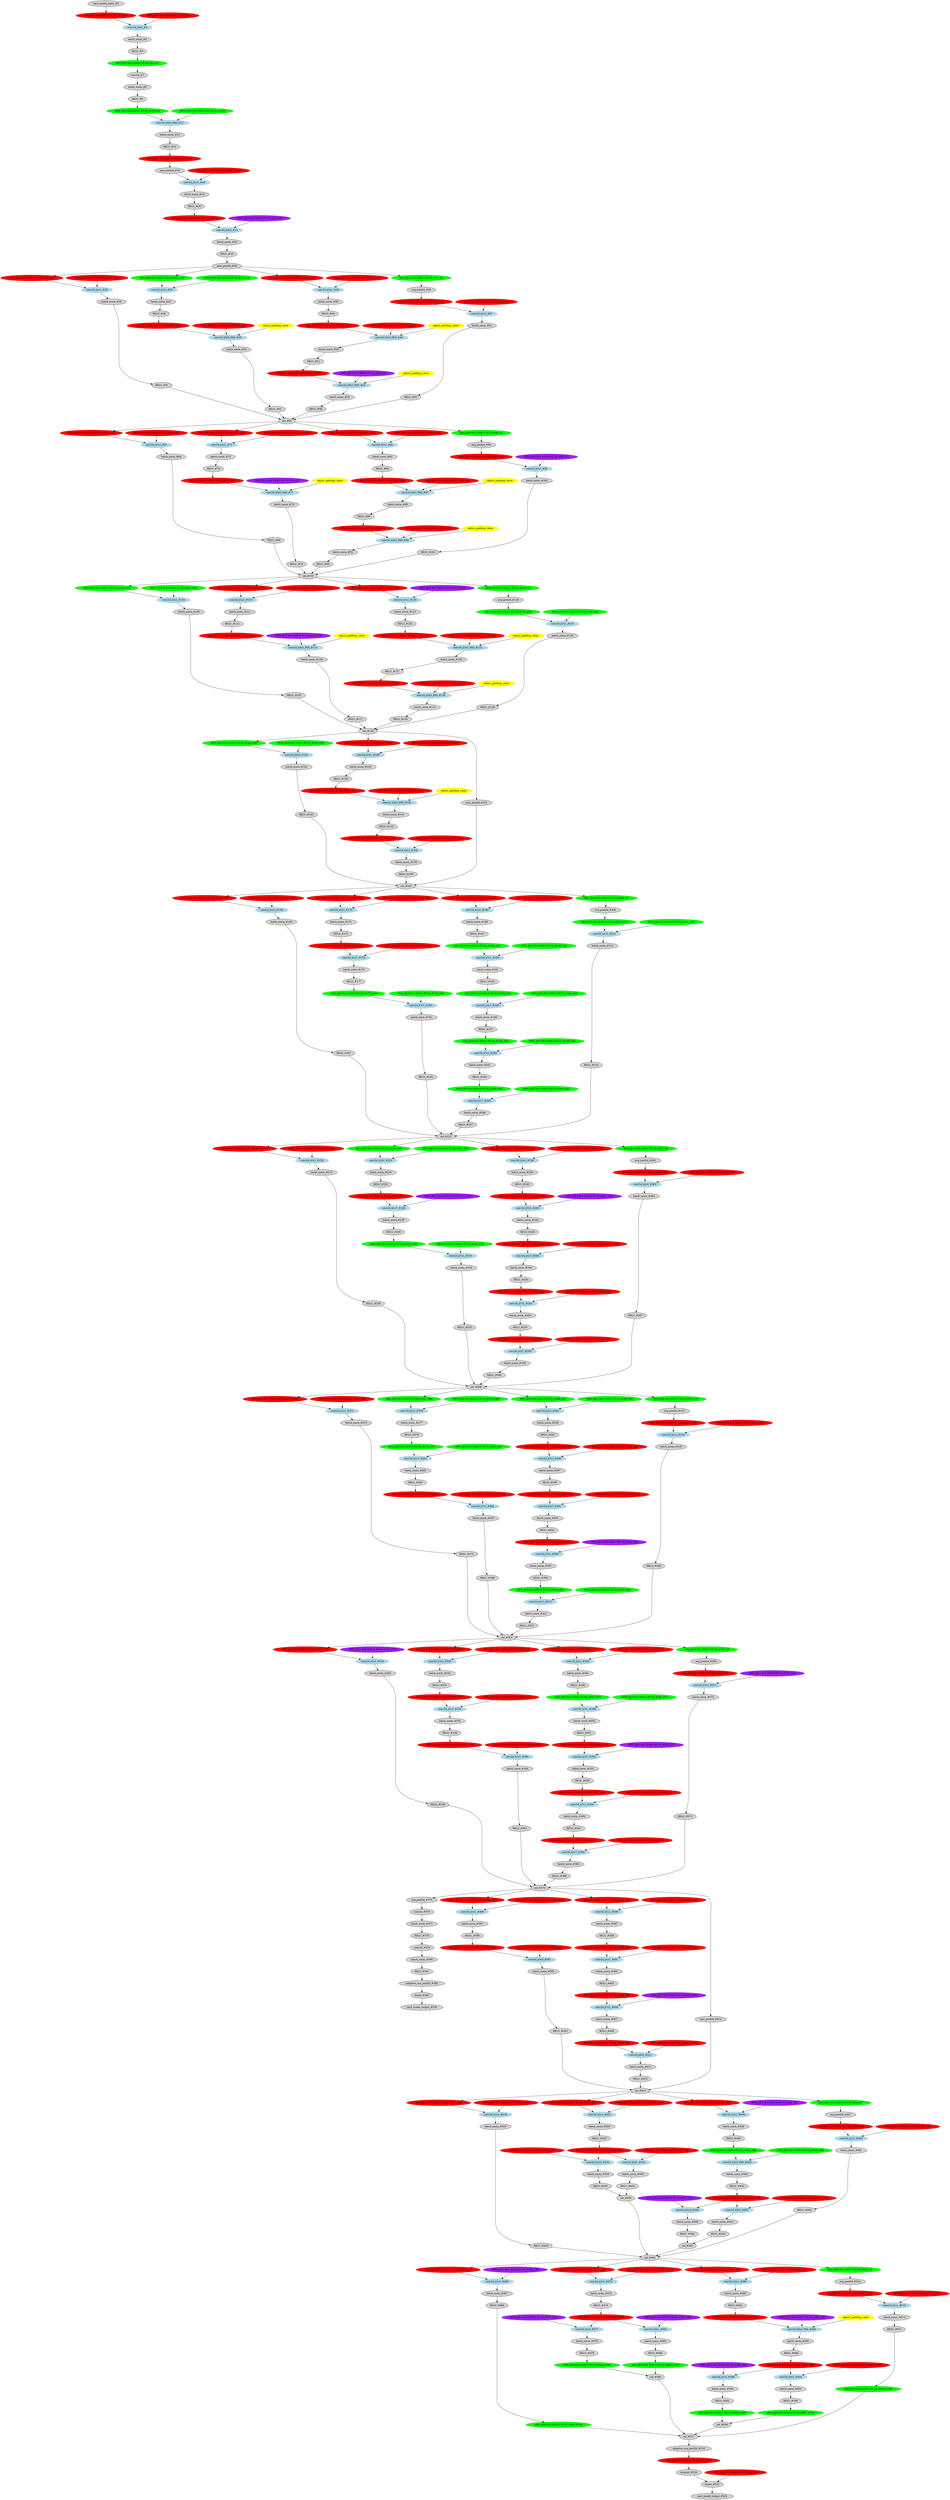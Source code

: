 strict digraph  {
"0 /nncf_model_input" [id=0, label="nncf_model_input_#0", scope="", style=filled, type=nncf_model_input];
"1 SymmetricQuantizer/symmetric_quantize" [color=red, id=1, label="AFQ_[B:4 M:S SGN:S PC:N]_#1_G10", scope=SymmetricQuantizer, style=filled, type=symmetric_quantize];
"2 Inception3/BasicConv2d[Conv2d_1a_3x3]/NNCFConv2d[conv]/ModuleDict[pre_ops]/UpdateWeight[0]/SymmetricQuantizer[op]/symmetric_quantize" [color=red, id=2, label="WFQ_[B:4 M:S SGN:S PC:Y]_#2_G10", scope="Inception3/BasicConv2d[Conv2d_1a_3x3]/NNCFConv2d[conv]/ModuleDict[pre_ops]/UpdateWeight[0]/SymmetricQuantizer[op]", style=filled, type=symmetric_quantize];
"3 Inception3/BasicConv2d[Conv2d_1a_3x3]/NNCFConv2d[conv]/conv2d" [color=lightblue, id=3, label="conv2d_k3x3_#3", scope="Inception3/BasicConv2d[Conv2d_1a_3x3]/NNCFConv2d[conv]", style=filled, type=conv2d];
"4 Inception3/BasicConv2d[Conv2d_1a_3x3]/BatchNorm2d[bn]/batch_norm" [id=4, label="batch_norm_#4", scope="Inception3/BasicConv2d[Conv2d_1a_3x3]/BatchNorm2d[bn]", style=filled, type=batch_norm];
"5 Inception3/BasicConv2d[Conv2d_1a_3x3]/RELU" [id=5, label="RELU_#5", scope="Inception3/BasicConv2d[Conv2d_1a_3x3]", style=filled, type=RELU];
"6 Inception3/BasicConv2d[Conv2d_1a_3x3]/AsymmetricQuantizer/asymmetric_quantize" [color=green, id=6, label="AFQ_[B:8 M:A SGN:S PC:N]_#6_G11", scope="Inception3/BasicConv2d[Conv2d_1a_3x3]/AsymmetricQuantizer", style=filled, type=asymmetric_quantize];
"7 Inception3/BasicConv2d[Conv2d_2a_3x3]/Conv2d[conv]/conv2d" [id=7, label="conv2d_#7", scope="Inception3/BasicConv2d[Conv2d_2a_3x3]/Conv2d[conv]", style=filled, type=conv2d];
"8 Inception3/BasicConv2d[Conv2d_2a_3x3]/BatchNorm2d[bn]/batch_norm" [id=8, label="batch_norm_#8", scope="Inception3/BasicConv2d[Conv2d_2a_3x3]/BatchNorm2d[bn]", style=filled, type=batch_norm];
"9 Inception3/BasicConv2d[Conv2d_2a_3x3]/RELU" [id=9, label="RELU_#9", scope="Inception3/BasicConv2d[Conv2d_2a_3x3]", style=filled, type=RELU];
"10 Inception3/BasicConv2d[Conv2d_2a_3x3]/AsymmetricQuantizer/asymmetric_quantize" [color=green, id=10, label="AFQ_[B:8 M:A SGN:S PC:N]_#10_G12", scope="Inception3/BasicConv2d[Conv2d_2a_3x3]/AsymmetricQuantizer", style=filled, type=asymmetric_quantize];
"11 Inception3/BasicConv2d[Conv2d_2b_3x3]/NNCFConv2d[conv]/ModuleDict[pre_ops]/UpdateWeight[0]/SymmetricQuantizer[op]/symmetric_quantize" [color=green, id=11, label="WFQ_[B:8 M:S SGN:S PC:Y]_#11_G12", scope="Inception3/BasicConv2d[Conv2d_2b_3x3]/NNCFConv2d[conv]/ModuleDict[pre_ops]/UpdateWeight[0]/SymmetricQuantizer[op]", style=filled, type=symmetric_quantize];
"12 Inception3/BasicConv2d[Conv2d_2b_3x3]/NNCFConv2d[conv]/conv2d" [color=lightblue, id=12, label="conv2d_k3x3_PAD_#12", scope="Inception3/BasicConv2d[Conv2d_2b_3x3]/NNCFConv2d[conv]", style=filled, type=conv2d];
"13 Inception3/BasicConv2d[Conv2d_2b_3x3]/BatchNorm2d[bn]/batch_norm" [id=13, label="batch_norm_#13", scope="Inception3/BasicConv2d[Conv2d_2b_3x3]/BatchNorm2d[bn]", style=filled, type=batch_norm];
"14 Inception3/BasicConv2d[Conv2d_2b_3x3]/RELU" [id=14, label="RELU_#14", scope="Inception3/BasicConv2d[Conv2d_2b_3x3]", style=filled, type=RELU];
"15 Inception3/BasicConv2d[Conv2d_2b_3x3]/SymmetricQuantizer/symmetric_quantize" [color=red, id=15, label="AFQ_[B:4 M:S SGN:U PC:N]_#15_G13", scope="Inception3/BasicConv2d[Conv2d_2b_3x3]/SymmetricQuantizer", style=filled, type=symmetric_quantize];
"16 Inception3/MaxPool2d[maxpool1]/max_pool2d" [id=16, label="max_pool2d_#16", scope="Inception3/MaxPool2d[maxpool1]", style=filled, type=max_pool2d];
"17 Inception3/BasicConv2d[Conv2d_3b_1x1]/NNCFConv2d[conv]/ModuleDict[pre_ops]/UpdateWeight[0]/SymmetricQuantizer[op]/symmetric_quantize" [color=red, id=17, label="WFQ_[B:4 M:S SGN:S PC:Y]_#17_G13", scope="Inception3/BasicConv2d[Conv2d_3b_1x1]/NNCFConv2d[conv]/ModuleDict[pre_ops]/UpdateWeight[0]/SymmetricQuantizer[op]", style=filled, type=symmetric_quantize];
"18 Inception3/BasicConv2d[Conv2d_3b_1x1]/NNCFConv2d[conv]/conv2d" [color=lightblue, id=18, label="conv2d_k1x1_#18", scope="Inception3/BasicConv2d[Conv2d_3b_1x1]/NNCFConv2d[conv]", style=filled, type=conv2d];
"19 Inception3/BasicConv2d[Conv2d_3b_1x1]/BatchNorm2d[bn]/batch_norm" [id=19, label="batch_norm_#19", scope="Inception3/BasicConv2d[Conv2d_3b_1x1]/BatchNorm2d[bn]", style=filled, type=batch_norm];
"20 Inception3/BasicConv2d[Conv2d_3b_1x1]/RELU" [id=20, label="RELU_#20", scope="Inception3/BasicConv2d[Conv2d_3b_1x1]", style=filled, type=RELU];
"21 Inception3/BasicConv2d[Conv2d_3b_1x1]/SymmetricQuantizer/symmetric_quantize" [color=red, id=21, label="AFQ_[B:4 M:S SGN:U PC:N]_#21_G14", scope="Inception3/BasicConv2d[Conv2d_3b_1x1]/SymmetricQuantizer", style=filled, type=symmetric_quantize];
"22 Inception3/BasicConv2d[Conv2d_4a_3x3]/NNCFConv2d[conv]/ModuleDict[pre_ops]/UpdateWeight[0]/SymmetricQuantizer[op]/symmetric_quantize" [color=purple, id=22, label="WFQ_[B:2 M:S SGN:S PC:Y]_#22_G14", scope="Inception3/BasicConv2d[Conv2d_4a_3x3]/NNCFConv2d[conv]/ModuleDict[pre_ops]/UpdateWeight[0]/SymmetricQuantizer[op]", style=filled, type=symmetric_quantize];
"23 Inception3/BasicConv2d[Conv2d_4a_3x3]/NNCFConv2d[conv]/conv2d" [color=lightblue, id=23, label="conv2d_k3x3_#23", scope="Inception3/BasicConv2d[Conv2d_4a_3x3]/NNCFConv2d[conv]", style=filled, type=conv2d];
"24 Inception3/BasicConv2d[Conv2d_4a_3x3]/BatchNorm2d[bn]/batch_norm" [id=24, label="batch_norm_#24", scope="Inception3/BasicConv2d[Conv2d_4a_3x3]/BatchNorm2d[bn]", style=filled, type=batch_norm];
"25 Inception3/BasicConv2d[Conv2d_4a_3x3]/RELU" [id=25, label="RELU_#25", scope="Inception3/BasicConv2d[Conv2d_4a_3x3]", style=filled, type=RELU];
"26 Inception3/MaxPool2d[maxpool2]/max_pool2d" [id=26, label="max_pool2d_#26", scope="Inception3/MaxPool2d[maxpool2]", style=filled, type=max_pool2d];
"27 Inception3/InceptionA[Mixed_5b]/BasicConv2d[branch1x1]/NNCFConv2d[conv]/ModuleDict[pre_ops]/UpdateWeight[0]/SymmetricQuantizer[op]/symmetric_quantize" [color=red, id=27, label="WFQ_[B:4 M:S SGN:S PC:Y]_#27_G21", scope="Inception3/InceptionA[Mixed_5b]/BasicConv2d[branch1x1]/NNCFConv2d[conv]/ModuleDict[pre_ops]/UpdateWeight[0]/SymmetricQuantizer[op]", style=filled, type=symmetric_quantize];
"28 Inception3/InceptionA[Mixed_5b]/BasicConv2d[branch1x1]/NNCFConv2d[conv]/SymmetricQuantizer/symmetric_quantize" [color=red, id=28, label="AFQ_[B:4 M:S SGN:U PC:N]_#28_G21", scope="Inception3/InceptionA[Mixed_5b]/BasicConv2d[branch1x1]/NNCFConv2d[conv]/SymmetricQuantizer", style=filled, type=symmetric_quantize];
"29 Inception3/InceptionA[Mixed_5b]/BasicConv2d[branch1x1]/NNCFConv2d[conv]/conv2d" [color=lightblue, id=29, label="conv2d_k1x1_#29", scope="Inception3/InceptionA[Mixed_5b]/BasicConv2d[branch1x1]/NNCFConv2d[conv]", style=filled, type=conv2d];
"30 Inception3/InceptionA[Mixed_5b]/BasicConv2d[branch1x1]/BatchNorm2d[bn]/batch_norm" [id=30, label="batch_norm_#30", scope="Inception3/InceptionA[Mixed_5b]/BasicConv2d[branch1x1]/BatchNorm2d[bn]", style=filled, type=batch_norm];
"31 Inception3/InceptionA[Mixed_5b]/BasicConv2d[branch1x1]/RELU" [id=31, label="RELU_#31", scope="Inception3/InceptionA[Mixed_5b]/BasicConv2d[branch1x1]", style=filled, type=RELU];
"32 Inception3/InceptionA[Mixed_5b]/BasicConv2d[branch5x5_1]/NNCFConv2d[conv]/ModuleDict[pre_ops]/UpdateWeight[0]/SymmetricQuantizer[op]/symmetric_quantize" [color=green, id=32, label="WFQ_[B:8 M:S SGN:S PC:Y]_#32_G19", scope="Inception3/InceptionA[Mixed_5b]/BasicConv2d[branch5x5_1]/NNCFConv2d[conv]/ModuleDict[pre_ops]/UpdateWeight[0]/SymmetricQuantizer[op]", style=filled, type=symmetric_quantize];
"33 Inception3/InceptionA[Mixed_5b]/BasicConv2d[branch5x5_1]/NNCFConv2d[conv]/AsymmetricQuantizer/asymmetric_quantize" [color=green, id=33, label="AFQ_[B:8 M:A SGN:S PC:N]_#33_G19", scope="Inception3/InceptionA[Mixed_5b]/BasicConv2d[branch5x5_1]/NNCFConv2d[conv]/AsymmetricQuantizer", style=filled, type=asymmetric_quantize];
"34 Inception3/InceptionA[Mixed_5b]/BasicConv2d[branch5x5_1]/NNCFConv2d[conv]/conv2d" [color=lightblue, id=34, label="conv2d_k1x1_#34", scope="Inception3/InceptionA[Mixed_5b]/BasicConv2d[branch5x5_1]/NNCFConv2d[conv]", style=filled, type=conv2d];
"35 Inception3/InceptionA[Mixed_5b]/BasicConv2d[branch5x5_1]/BatchNorm2d[bn]/batch_norm" [id=35, label="batch_norm_#35", scope="Inception3/InceptionA[Mixed_5b]/BasicConv2d[branch5x5_1]/BatchNorm2d[bn]", style=filled, type=batch_norm];
"36 Inception3/InceptionA[Mixed_5b]/BasicConv2d[branch5x5_1]/RELU" [id=36, label="RELU_#36", scope="Inception3/InceptionA[Mixed_5b]/BasicConv2d[branch5x5_1]", style=filled, type=RELU];
"37 Inception3/InceptionA[Mixed_5b]/BasicConv2d[branch5x5_1]/SymmetricQuantizer/symmetric_quantize" [color=red, id=37, label="AFQ_[B:4 M:S SGN:U PC:N]_#37_G20", scope="Inception3/InceptionA[Mixed_5b]/BasicConv2d[branch5x5_1]/SymmetricQuantizer", style=filled, type=symmetric_quantize];
"38 Inception3/InceptionA[Mixed_5b]/BasicConv2d[branch5x5_2]/NNCFConv2d[conv]/ModuleDict[pre_ops]/UpdateWeight[1]/SymmetricQuantizer[op]/symmetric_quantize" [color=red, id=38, label="WFQ_[B:4 M:S SGN:S PC:Y]_#38_G20", scope="Inception3/InceptionA[Mixed_5b]/BasicConv2d[branch5x5_2]/NNCFConv2d[conv]/ModuleDict[pre_ops]/UpdateWeight[1]/SymmetricQuantizer[op]", style=filled, type=symmetric_quantize];
"39 Inception3/InceptionA[Mixed_5b]/BasicConv2d[branch5x5_2]/NNCFConv2d[conv]/conv2d" [color=lightblue, id=39, label="conv2d_k5x5_PAD_#39", scope="Inception3/InceptionA[Mixed_5b]/BasicConv2d[branch5x5_2]/NNCFConv2d[conv]", style=filled, type=conv2d];
"40 Inception3/InceptionA[Mixed_5b]/BasicConv2d[branch5x5_2]/BatchNorm2d[bn]/batch_norm" [id=40, label="batch_norm_#40", scope="Inception3/InceptionA[Mixed_5b]/BasicConv2d[branch5x5_2]/BatchNorm2d[bn]", style=filled, type=batch_norm];
"41 Inception3/InceptionA[Mixed_5b]/BasicConv2d[branch5x5_2]/RELU" [id=41, label="RELU_#41", scope="Inception3/InceptionA[Mixed_5b]/BasicConv2d[branch5x5_2]", style=filled, type=RELU];
"42 Inception3/InceptionA[Mixed_5b]/BasicConv2d[branch3x3dbl_1]/NNCFConv2d[conv]/ModuleDict[pre_ops]/UpdateWeight[0]/SymmetricQuantizer[op]/symmetric_quantize" [color=red, id=42, label="WFQ_[B:4 M:S SGN:S PC:Y]_#42_G16", scope="Inception3/InceptionA[Mixed_5b]/BasicConv2d[branch3x3dbl_1]/NNCFConv2d[conv]/ModuleDict[pre_ops]/UpdateWeight[0]/SymmetricQuantizer[op]", style=filled, type=symmetric_quantize];
"43 Inception3/InceptionA[Mixed_5b]/BasicConv2d[branch3x3dbl_1]/NNCFConv2d[conv]/SymmetricQuantizer/symmetric_quantize" [color=red, id=43, label="AFQ_[B:4 M:S SGN:U PC:N]_#43_G16", scope="Inception3/InceptionA[Mixed_5b]/BasicConv2d[branch3x3dbl_1]/NNCFConv2d[conv]/SymmetricQuantizer", style=filled, type=symmetric_quantize];
"44 Inception3/InceptionA[Mixed_5b]/BasicConv2d[branch3x3dbl_1]/NNCFConv2d[conv]/conv2d" [color=lightblue, id=44, label="conv2d_k1x1_#44", scope="Inception3/InceptionA[Mixed_5b]/BasicConv2d[branch3x3dbl_1]/NNCFConv2d[conv]", style=filled, type=conv2d];
"45 Inception3/InceptionA[Mixed_5b]/BasicConv2d[branch3x3dbl_1]/BatchNorm2d[bn]/batch_norm" [id=45, label="batch_norm_#45", scope="Inception3/InceptionA[Mixed_5b]/BasicConv2d[branch3x3dbl_1]/BatchNorm2d[bn]", style=filled, type=batch_norm];
"46 Inception3/InceptionA[Mixed_5b]/BasicConv2d[branch3x3dbl_1]/RELU" [id=46, label="RELU_#46", scope="Inception3/InceptionA[Mixed_5b]/BasicConv2d[branch3x3dbl_1]", style=filled, type=RELU];
"47 Inception3/InceptionA[Mixed_5b]/BasicConv2d[branch3x3dbl_1]/SymmetricQuantizer/symmetric_quantize" [color=red, id=47, label="AFQ_[B:4 M:S SGN:U PC:N]_#47_G17", scope="Inception3/InceptionA[Mixed_5b]/BasicConv2d[branch3x3dbl_1]/SymmetricQuantizer", style=filled, type=symmetric_quantize];
"48 Inception3/InceptionA[Mixed_5b]/BasicConv2d[branch3x3dbl_2]/NNCFConv2d[conv]/ModuleDict[pre_ops]/UpdateWeight[1]/SymmetricQuantizer[op]/symmetric_quantize" [color=red, id=48, label="WFQ_[B:4 M:S SGN:S PC:Y]_#48_G17", scope="Inception3/InceptionA[Mixed_5b]/BasicConv2d[branch3x3dbl_2]/NNCFConv2d[conv]/ModuleDict[pre_ops]/UpdateWeight[1]/SymmetricQuantizer[op]", style=filled, type=symmetric_quantize];
"49 Inception3/InceptionA[Mixed_5b]/BasicConv2d[branch3x3dbl_2]/NNCFConv2d[conv]/conv2d" [color=lightblue, id=49, label="conv2d_k3x3_PAD_#49", scope="Inception3/InceptionA[Mixed_5b]/BasicConv2d[branch3x3dbl_2]/NNCFConv2d[conv]", style=filled, type=conv2d];
"50 Inception3/InceptionA[Mixed_5b]/BasicConv2d[branch3x3dbl_2]/BatchNorm2d[bn]/batch_norm" [id=50, label="batch_norm_#50", scope="Inception3/InceptionA[Mixed_5b]/BasicConv2d[branch3x3dbl_2]/BatchNorm2d[bn]", style=filled, type=batch_norm];
"51 Inception3/InceptionA[Mixed_5b]/BasicConv2d[branch3x3dbl_2]/RELU" [id=51, label="RELU_#51", scope="Inception3/InceptionA[Mixed_5b]/BasicConv2d[branch3x3dbl_2]", style=filled, type=RELU];
"52 Inception3/InceptionA[Mixed_5b]/BasicConv2d[branch3x3dbl_2]/SymmetricQuantizer/symmetric_quantize" [color=red, id=52, label="AFQ_[B:4 M:S SGN:U PC:N]_#52_G18", scope="Inception3/InceptionA[Mixed_5b]/BasicConv2d[branch3x3dbl_2]/SymmetricQuantizer", style=filled, type=symmetric_quantize];
"53 Inception3/InceptionA[Mixed_5b]/BasicConv2d[branch3x3dbl_3]/NNCFConv2d[conv]/ModuleDict[pre_ops]/UpdateWeight[1]/SymmetricQuantizer[op]/symmetric_quantize" [color=purple, id=53, label="WFQ_[B:2 M:S SGN:S PC:Y]_#53_G18", scope="Inception3/InceptionA[Mixed_5b]/BasicConv2d[branch3x3dbl_3]/NNCFConv2d[conv]/ModuleDict[pre_ops]/UpdateWeight[1]/SymmetricQuantizer[op]", style=filled, type=symmetric_quantize];
"54 Inception3/InceptionA[Mixed_5b]/BasicConv2d[branch3x3dbl_3]/NNCFConv2d[conv]/conv2d" [color=lightblue, id=54, label="conv2d_k3x3_PAD_#54", scope="Inception3/InceptionA[Mixed_5b]/BasicConv2d[branch3x3dbl_3]/NNCFConv2d[conv]", style=filled, type=conv2d];
"55 Inception3/InceptionA[Mixed_5b]/BasicConv2d[branch3x3dbl_3]/BatchNorm2d[bn]/batch_norm" [id=55, label="batch_norm_#55", scope="Inception3/InceptionA[Mixed_5b]/BasicConv2d[branch3x3dbl_3]/BatchNorm2d[bn]", style=filled, type=batch_norm];
"56 Inception3/InceptionA[Mixed_5b]/BasicConv2d[branch3x3dbl_3]/RELU" [id=56, label="RELU_#56", scope="Inception3/InceptionA[Mixed_5b]/BasicConv2d[branch3x3dbl_3]", style=filled, type=RELU];
"57 Inception3/InceptionA[Mixed_5b]/SymmetricQuantizer/symmetric_quantize" [color=green, id=57, label="AFQ_[B:8 M:S SGN:U PC:Y]_#57_G0", scope="Inception3/InceptionA[Mixed_5b]/SymmetricQuantizer", style=filled, type=symmetric_quantize];
"58 Inception3/InceptionA[Mixed_5b]/avg_pool2d" [id=58, label="avg_pool2d_#58", scope="Inception3/InceptionA[Mixed_5b]", style=filled, type=avg_pool2d];
"59 Inception3/InceptionA[Mixed_5b]/SymmetricQuantizer/symmetric_quantize" [color=red, id=59, label="AFQ_[B:4 M:S SGN:U PC:N]_#59_G15", scope="Inception3/InceptionA[Mixed_5b]/SymmetricQuantizer", style=filled, type=symmetric_quantize];
"60 Inception3/InceptionA[Mixed_5b]/BasicConv2d[branch_pool]/NNCFConv2d[conv]/ModuleDict[pre_ops]/UpdateWeight[0]/SymmetricQuantizer[op]/symmetric_quantize" [color=red, id=60, label="WFQ_[B:4 M:S SGN:S PC:Y]_#60_G15", scope="Inception3/InceptionA[Mixed_5b]/BasicConv2d[branch_pool]/NNCFConv2d[conv]/ModuleDict[pre_ops]/UpdateWeight[0]/SymmetricQuantizer[op]", style=filled, type=symmetric_quantize];
"61 Inception3/InceptionA[Mixed_5b]/BasicConv2d[branch_pool]/NNCFConv2d[conv]/conv2d" [color=lightblue, id=61, label="conv2d_k1x1_#61", scope="Inception3/InceptionA[Mixed_5b]/BasicConv2d[branch_pool]/NNCFConv2d[conv]", style=filled, type=conv2d];
"62 Inception3/InceptionA[Mixed_5b]/BasicConv2d[branch_pool]/BatchNorm2d[bn]/batch_norm" [id=62, label="batch_norm_#62", scope="Inception3/InceptionA[Mixed_5b]/BasicConv2d[branch_pool]/BatchNorm2d[bn]", style=filled, type=batch_norm];
"63 Inception3/InceptionA[Mixed_5b]/BasicConv2d[branch_pool]/RELU" [id=63, label="RELU_#63", scope="Inception3/InceptionA[Mixed_5b]/BasicConv2d[branch_pool]", style=filled, type=RELU];
"64 Inception3/InceptionA[Mixed_5b]/cat" [id=64, label="cat_#64", scope="Inception3/InceptionA[Mixed_5b]", style=filled, type=cat];
"65 Inception3/InceptionA[Mixed_5c]/BasicConv2d[branch1x1]/NNCFConv2d[conv]/ModuleDict[pre_ops]/UpdateWeight[0]/SymmetricQuantizer[op]/symmetric_quantize" [color=red, id=65, label="WFQ_[B:4 M:S SGN:S PC:Y]_#65_G28", scope="Inception3/InceptionA[Mixed_5c]/BasicConv2d[branch1x1]/NNCFConv2d[conv]/ModuleDict[pre_ops]/UpdateWeight[0]/SymmetricQuantizer[op]", style=filled, type=symmetric_quantize];
"66 Inception3/InceptionA[Mixed_5c]/BasicConv2d[branch1x1]/NNCFConv2d[conv]/SymmetricQuantizer/symmetric_quantize" [color=red, id=66, label="AFQ_[B:4 M:S SGN:U PC:N]_#66_G28", scope="Inception3/InceptionA[Mixed_5c]/BasicConv2d[branch1x1]/NNCFConv2d[conv]/SymmetricQuantizer", style=filled, type=symmetric_quantize];
"67 Inception3/InceptionA[Mixed_5c]/BasicConv2d[branch1x1]/NNCFConv2d[conv]/conv2d" [color=lightblue, id=67, label="conv2d_k1x1_#67", scope="Inception3/InceptionA[Mixed_5c]/BasicConv2d[branch1x1]/NNCFConv2d[conv]", style=filled, type=conv2d];
"68 Inception3/InceptionA[Mixed_5c]/BasicConv2d[branch1x1]/BatchNorm2d[bn]/batch_norm" [id=68, label="batch_norm_#68", scope="Inception3/InceptionA[Mixed_5c]/BasicConv2d[branch1x1]/BatchNorm2d[bn]", style=filled, type=batch_norm];
"69 Inception3/InceptionA[Mixed_5c]/BasicConv2d[branch1x1]/RELU" [id=69, label="RELU_#69", scope="Inception3/InceptionA[Mixed_5c]/BasicConv2d[branch1x1]", style=filled, type=RELU];
"70 Inception3/InceptionA[Mixed_5c]/BasicConv2d[branch5x5_1]/NNCFConv2d[conv]/ModuleDict[pre_ops]/UpdateWeight[0]/SymmetricQuantizer[op]/symmetric_quantize" [color=red, id=70, label="WFQ_[B:4 M:S SGN:S PC:Y]_#70_G26", scope="Inception3/InceptionA[Mixed_5c]/BasicConv2d[branch5x5_1]/NNCFConv2d[conv]/ModuleDict[pre_ops]/UpdateWeight[0]/SymmetricQuantizer[op]", style=filled, type=symmetric_quantize];
"71 Inception3/InceptionA[Mixed_5c]/BasicConv2d[branch5x5_1]/NNCFConv2d[conv]/SymmetricQuantizer/symmetric_quantize" [color=red, id=71, label="AFQ_[B:4 M:S SGN:U PC:N]_#71_G26", scope="Inception3/InceptionA[Mixed_5c]/BasicConv2d[branch5x5_1]/NNCFConv2d[conv]/SymmetricQuantizer", style=filled, type=symmetric_quantize];
"72 Inception3/InceptionA[Mixed_5c]/BasicConv2d[branch5x5_1]/NNCFConv2d[conv]/conv2d" [color=lightblue, id=72, label="conv2d_k1x1_#72", scope="Inception3/InceptionA[Mixed_5c]/BasicConv2d[branch5x5_1]/NNCFConv2d[conv]", style=filled, type=conv2d];
"73 Inception3/InceptionA[Mixed_5c]/BasicConv2d[branch5x5_1]/BatchNorm2d[bn]/batch_norm" [id=73, label="batch_norm_#73", scope="Inception3/InceptionA[Mixed_5c]/BasicConv2d[branch5x5_1]/BatchNorm2d[bn]", style=filled, type=batch_norm];
"74 Inception3/InceptionA[Mixed_5c]/BasicConv2d[branch5x5_1]/RELU" [id=74, label="RELU_#74", scope="Inception3/InceptionA[Mixed_5c]/BasicConv2d[branch5x5_1]", style=filled, type=RELU];
"75 Inception3/InceptionA[Mixed_5c]/BasicConv2d[branch5x5_1]/SymmetricQuantizer/symmetric_quantize" [color=red, id=75, label="AFQ_[B:4 M:S SGN:U PC:N]_#75_G27", scope="Inception3/InceptionA[Mixed_5c]/BasicConv2d[branch5x5_1]/SymmetricQuantizer", style=filled, type=symmetric_quantize];
"76 Inception3/InceptionA[Mixed_5c]/BasicConv2d[branch5x5_2]/NNCFConv2d[conv]/ModuleDict[pre_ops]/UpdateWeight[1]/SymmetricQuantizer[op]/symmetric_quantize" [color=purple, id=76, label="WFQ_[B:2 M:S SGN:S PC:Y]_#76_G27", scope="Inception3/InceptionA[Mixed_5c]/BasicConv2d[branch5x5_2]/NNCFConv2d[conv]/ModuleDict[pre_ops]/UpdateWeight[1]/SymmetricQuantizer[op]", style=filled, type=symmetric_quantize];
"77 Inception3/InceptionA[Mixed_5c]/BasicConv2d[branch5x5_2]/NNCFConv2d[conv]/conv2d" [color=lightblue, id=77, label="conv2d_k5x5_PAD_#77", scope="Inception3/InceptionA[Mixed_5c]/BasicConv2d[branch5x5_2]/NNCFConv2d[conv]", style=filled, type=conv2d];
"78 Inception3/InceptionA[Mixed_5c]/BasicConv2d[branch5x5_2]/BatchNorm2d[bn]/batch_norm" [id=78, label="batch_norm_#78", scope="Inception3/InceptionA[Mixed_5c]/BasicConv2d[branch5x5_2]/BatchNorm2d[bn]", style=filled, type=batch_norm];
"79 Inception3/InceptionA[Mixed_5c]/BasicConv2d[branch5x5_2]/RELU" [id=79, label="RELU_#79", scope="Inception3/InceptionA[Mixed_5c]/BasicConv2d[branch5x5_2]", style=filled, type=RELU];
"80 Inception3/InceptionA[Mixed_5c]/BasicConv2d[branch3x3dbl_1]/NNCFConv2d[conv]/ModuleDict[pre_ops]/UpdateWeight[0]/SymmetricQuantizer[op]/symmetric_quantize" [color=red, id=80, label="WFQ_[B:4 M:S SGN:S PC:Y]_#80_G23", scope="Inception3/InceptionA[Mixed_5c]/BasicConv2d[branch3x3dbl_1]/NNCFConv2d[conv]/ModuleDict[pre_ops]/UpdateWeight[0]/SymmetricQuantizer[op]", style=filled, type=symmetric_quantize];
"81 Inception3/InceptionA[Mixed_5c]/BasicConv2d[branch3x3dbl_1]/NNCFConv2d[conv]/SymmetricQuantizer/symmetric_quantize" [color=red, id=81, label="AFQ_[B:4 M:S SGN:U PC:N]_#81_G23", scope="Inception3/InceptionA[Mixed_5c]/BasicConv2d[branch3x3dbl_1]/NNCFConv2d[conv]/SymmetricQuantizer", style=filled, type=symmetric_quantize];
"82 Inception3/InceptionA[Mixed_5c]/BasicConv2d[branch3x3dbl_1]/NNCFConv2d[conv]/conv2d" [color=lightblue, id=82, label="conv2d_k1x1_#82", scope="Inception3/InceptionA[Mixed_5c]/BasicConv2d[branch3x3dbl_1]/NNCFConv2d[conv]", style=filled, type=conv2d];
"83 Inception3/InceptionA[Mixed_5c]/BasicConv2d[branch3x3dbl_1]/BatchNorm2d[bn]/batch_norm" [id=83, label="batch_norm_#83", scope="Inception3/InceptionA[Mixed_5c]/BasicConv2d[branch3x3dbl_1]/BatchNorm2d[bn]", style=filled, type=batch_norm];
"84 Inception3/InceptionA[Mixed_5c]/BasicConv2d[branch3x3dbl_1]/RELU" [id=84, label="RELU_#84", scope="Inception3/InceptionA[Mixed_5c]/BasicConv2d[branch3x3dbl_1]", style=filled, type=RELU];
"85 Inception3/InceptionA[Mixed_5c]/BasicConv2d[branch3x3dbl_1]/SymmetricQuantizer/symmetric_quantize" [color=red, id=85, label="AFQ_[B:4 M:S SGN:U PC:N]_#85_G24", scope="Inception3/InceptionA[Mixed_5c]/BasicConv2d[branch3x3dbl_1]/SymmetricQuantizer", style=filled, type=symmetric_quantize];
"86 Inception3/InceptionA[Mixed_5c]/BasicConv2d[branch3x3dbl_2]/NNCFConv2d[conv]/ModuleDict[pre_ops]/UpdateWeight[1]/SymmetricQuantizer[op]/symmetric_quantize" [color=red, id=86, label="WFQ_[B:4 M:S SGN:S PC:Y]_#86_G24", scope="Inception3/InceptionA[Mixed_5c]/BasicConv2d[branch3x3dbl_2]/NNCFConv2d[conv]/ModuleDict[pre_ops]/UpdateWeight[1]/SymmetricQuantizer[op]", style=filled, type=symmetric_quantize];
"87 Inception3/InceptionA[Mixed_5c]/BasicConv2d[branch3x3dbl_2]/NNCFConv2d[conv]/conv2d" [color=lightblue, id=87, label="conv2d_k3x3_PAD_#87", scope="Inception3/InceptionA[Mixed_5c]/BasicConv2d[branch3x3dbl_2]/NNCFConv2d[conv]", style=filled, type=conv2d];
"88 Inception3/InceptionA[Mixed_5c]/BasicConv2d[branch3x3dbl_2]/BatchNorm2d[bn]/batch_norm" [id=88, label="batch_norm_#88", scope="Inception3/InceptionA[Mixed_5c]/BasicConv2d[branch3x3dbl_2]/BatchNorm2d[bn]", style=filled, type=batch_norm];
"89 Inception3/InceptionA[Mixed_5c]/BasicConv2d[branch3x3dbl_2]/RELU" [id=89, label="RELU_#89", scope="Inception3/InceptionA[Mixed_5c]/BasicConv2d[branch3x3dbl_2]", style=filled, type=RELU];
"90 Inception3/InceptionA[Mixed_5c]/BasicConv2d[branch3x3dbl_2]/SymmetricQuantizer/symmetric_quantize" [color=red, id=90, label="AFQ_[B:4 M:S SGN:U PC:N]_#90_G25", scope="Inception3/InceptionA[Mixed_5c]/BasicConv2d[branch3x3dbl_2]/SymmetricQuantizer", style=filled, type=symmetric_quantize];
"91 Inception3/InceptionA[Mixed_5c]/BasicConv2d[branch3x3dbl_3]/NNCFConv2d[conv]/ModuleDict[pre_ops]/UpdateWeight[1]/SymmetricQuantizer[op]/symmetric_quantize" [color=red, id=91, label="WFQ_[B:4 M:S SGN:S PC:Y]_#91_G25", scope="Inception3/InceptionA[Mixed_5c]/BasicConv2d[branch3x3dbl_3]/NNCFConv2d[conv]/ModuleDict[pre_ops]/UpdateWeight[1]/SymmetricQuantizer[op]", style=filled, type=symmetric_quantize];
"92 Inception3/InceptionA[Mixed_5c]/BasicConv2d[branch3x3dbl_3]/NNCFConv2d[conv]/conv2d" [color=lightblue, id=92, label="conv2d_k3x3_PAD_#92", scope="Inception3/InceptionA[Mixed_5c]/BasicConv2d[branch3x3dbl_3]/NNCFConv2d[conv]", style=filled, type=conv2d];
"93 Inception3/InceptionA[Mixed_5c]/BasicConv2d[branch3x3dbl_3]/BatchNorm2d[bn]/batch_norm" [id=93, label="batch_norm_#93", scope="Inception3/InceptionA[Mixed_5c]/BasicConv2d[branch3x3dbl_3]/BatchNorm2d[bn]", style=filled, type=batch_norm];
"94 Inception3/InceptionA[Mixed_5c]/BasicConv2d[branch3x3dbl_3]/RELU" [id=94, label="RELU_#94", scope="Inception3/InceptionA[Mixed_5c]/BasicConv2d[branch3x3dbl_3]", style=filled, type=RELU];
"95 Inception3/InceptionA[Mixed_5c]/SymmetricQuantizer/symmetric_quantize" [color=green, id=95, label="AFQ_[B:8 M:S SGN:U PC:Y]_#95_G1", scope="Inception3/InceptionA[Mixed_5c]/SymmetricQuantizer", style=filled, type=symmetric_quantize];
"96 Inception3/InceptionA[Mixed_5c]/avg_pool2d" [id=96, label="avg_pool2d_#96", scope="Inception3/InceptionA[Mixed_5c]", style=filled, type=avg_pool2d];
"97 Inception3/InceptionA[Mixed_5c]/SymmetricQuantizer/symmetric_quantize" [color=red, id=97, label="AFQ_[B:4 M:S SGN:U PC:N]_#97_G22", scope="Inception3/InceptionA[Mixed_5c]/SymmetricQuantizer", style=filled, type=symmetric_quantize];
"98 Inception3/InceptionA[Mixed_5c]/BasicConv2d[branch_pool]/NNCFConv2d[conv]/ModuleDict[pre_ops]/UpdateWeight[0]/SymmetricQuantizer[op]/symmetric_quantize" [color=purple, id=98, label="WFQ_[B:2 M:S SGN:S PC:Y]_#98_G22", scope="Inception3/InceptionA[Mixed_5c]/BasicConv2d[branch_pool]/NNCFConv2d[conv]/ModuleDict[pre_ops]/UpdateWeight[0]/SymmetricQuantizer[op]", style=filled, type=symmetric_quantize];
"99 Inception3/InceptionA[Mixed_5c]/BasicConv2d[branch_pool]/NNCFConv2d[conv]/conv2d" [color=lightblue, id=99, label="conv2d_k1x1_#99", scope="Inception3/InceptionA[Mixed_5c]/BasicConv2d[branch_pool]/NNCFConv2d[conv]", style=filled, type=conv2d];
"100 Inception3/InceptionA[Mixed_5c]/BasicConv2d[branch_pool]/BatchNorm2d[bn]/batch_norm" [id=100, label="batch_norm_#100", scope="Inception3/InceptionA[Mixed_5c]/BasicConv2d[branch_pool]/BatchNorm2d[bn]", style=filled, type=batch_norm];
"101 Inception3/InceptionA[Mixed_5c]/BasicConv2d[branch_pool]/RELU" [id=101, label="RELU_#101", scope="Inception3/InceptionA[Mixed_5c]/BasicConv2d[branch_pool]", style=filled, type=RELU];
"102 Inception3/InceptionA[Mixed_5c]/cat" [id=102, label="cat_#102", scope="Inception3/InceptionA[Mixed_5c]", style=filled, type=cat];
"103 Inception3/InceptionA[Mixed_5d]/BasicConv2d[branch1x1]/NNCFConv2d[conv]/ModuleDict[pre_ops]/UpdateWeight[0]/SymmetricQuantizer[op]/symmetric_quantize" [color=green, id=103, label="WFQ_[B:8 M:S SGN:S PC:Y]_#103_G35", scope="Inception3/InceptionA[Mixed_5d]/BasicConv2d[branch1x1]/NNCFConv2d[conv]/ModuleDict[pre_ops]/UpdateWeight[0]/SymmetricQuantizer[op]", style=filled, type=symmetric_quantize];
"104 Inception3/InceptionA[Mixed_5d]/BasicConv2d[branch1x1]/NNCFConv2d[conv]/AsymmetricQuantizer/asymmetric_quantize" [color=green, id=104, label="AFQ_[B:8 M:A SGN:S PC:N]_#104_G35", scope="Inception3/InceptionA[Mixed_5d]/BasicConv2d[branch1x1]/NNCFConv2d[conv]/AsymmetricQuantizer", style=filled, type=asymmetric_quantize];
"105 Inception3/InceptionA[Mixed_5d]/BasicConv2d[branch1x1]/NNCFConv2d[conv]/conv2d" [color=lightblue, id=105, label="conv2d_k1x1_#105", scope="Inception3/InceptionA[Mixed_5d]/BasicConv2d[branch1x1]/NNCFConv2d[conv]", style=filled, type=conv2d];
"106 Inception3/InceptionA[Mixed_5d]/BasicConv2d[branch1x1]/BatchNorm2d[bn]/batch_norm" [id=106, label="batch_norm_#106", scope="Inception3/InceptionA[Mixed_5d]/BasicConv2d[branch1x1]/BatchNorm2d[bn]", style=filled, type=batch_norm];
"107 Inception3/InceptionA[Mixed_5d]/BasicConv2d[branch1x1]/RELU" [id=107, label="RELU_#107", scope="Inception3/InceptionA[Mixed_5d]/BasicConv2d[branch1x1]", style=filled, type=RELU];
"108 Inception3/InceptionA[Mixed_5d]/BasicConv2d[branch5x5_1]/NNCFConv2d[conv]/ModuleDict[pre_ops]/UpdateWeight[0]/SymmetricQuantizer[op]/symmetric_quantize" [color=red, id=108, label="WFQ_[B:4 M:S SGN:S PC:Y]_#108_G33", scope="Inception3/InceptionA[Mixed_5d]/BasicConv2d[branch5x5_1]/NNCFConv2d[conv]/ModuleDict[pre_ops]/UpdateWeight[0]/SymmetricQuantizer[op]", style=filled, type=symmetric_quantize];
"109 Inception3/InceptionA[Mixed_5d]/BasicConv2d[branch5x5_1]/NNCFConv2d[conv]/SymmetricQuantizer/symmetric_quantize" [color=red, id=109, label="AFQ_[B:4 M:S SGN:U PC:N]_#109_G33", scope="Inception3/InceptionA[Mixed_5d]/BasicConv2d[branch5x5_1]/NNCFConv2d[conv]/SymmetricQuantizer", style=filled, type=symmetric_quantize];
"110 Inception3/InceptionA[Mixed_5d]/BasicConv2d[branch5x5_1]/NNCFConv2d[conv]/conv2d" [color=lightblue, id=110, label="conv2d_k1x1_#110", scope="Inception3/InceptionA[Mixed_5d]/BasicConv2d[branch5x5_1]/NNCFConv2d[conv]", style=filled, type=conv2d];
"111 Inception3/InceptionA[Mixed_5d]/BasicConv2d[branch5x5_1]/BatchNorm2d[bn]/batch_norm" [id=111, label="batch_norm_#111", scope="Inception3/InceptionA[Mixed_5d]/BasicConv2d[branch5x5_1]/BatchNorm2d[bn]", style=filled, type=batch_norm];
"112 Inception3/InceptionA[Mixed_5d]/BasicConv2d[branch5x5_1]/RELU" [id=112, label="RELU_#112", scope="Inception3/InceptionA[Mixed_5d]/BasicConv2d[branch5x5_1]", style=filled, type=RELU];
"113 Inception3/InceptionA[Mixed_5d]/BasicConv2d[branch5x5_1]/SymmetricQuantizer/symmetric_quantize" [color=red, id=113, label="AFQ_[B:4 M:S SGN:U PC:N]_#113_G34", scope="Inception3/InceptionA[Mixed_5d]/BasicConv2d[branch5x5_1]/SymmetricQuantizer", style=filled, type=symmetric_quantize];
"114 Inception3/InceptionA[Mixed_5d]/BasicConv2d[branch5x5_2]/NNCFConv2d[conv]/ModuleDict[pre_ops]/UpdateWeight[1]/SymmetricQuantizer[op]/symmetric_quantize" [color=purple, id=114, label="WFQ_[B:2 M:S SGN:S PC:Y]_#114_G34", scope="Inception3/InceptionA[Mixed_5d]/BasicConv2d[branch5x5_2]/NNCFConv2d[conv]/ModuleDict[pre_ops]/UpdateWeight[1]/SymmetricQuantizer[op]", style=filled, type=symmetric_quantize];
"115 Inception3/InceptionA[Mixed_5d]/BasicConv2d[branch5x5_2]/NNCFConv2d[conv]/conv2d" [color=lightblue, id=115, label="conv2d_k5x5_PAD_#115", scope="Inception3/InceptionA[Mixed_5d]/BasicConv2d[branch5x5_2]/NNCFConv2d[conv]", style=filled, type=conv2d];
"116 Inception3/InceptionA[Mixed_5d]/BasicConv2d[branch5x5_2]/BatchNorm2d[bn]/batch_norm" [id=116, label="batch_norm_#116", scope="Inception3/InceptionA[Mixed_5d]/BasicConv2d[branch5x5_2]/BatchNorm2d[bn]", style=filled, type=batch_norm];
"117 Inception3/InceptionA[Mixed_5d]/BasicConv2d[branch5x5_2]/RELU" [id=117, label="RELU_#117", scope="Inception3/InceptionA[Mixed_5d]/BasicConv2d[branch5x5_2]", style=filled, type=RELU];
"118 Inception3/InceptionA[Mixed_5d]/BasicConv2d[branch3x3dbl_1]/NNCFConv2d[conv]/ModuleDict[pre_ops]/UpdateWeight[0]/SymmetricQuantizer[op]/symmetric_quantize" [color=purple, id=118, label="WFQ_[B:2 M:S SGN:S PC:Y]_#118_G30", scope="Inception3/InceptionA[Mixed_5d]/BasicConv2d[branch3x3dbl_1]/NNCFConv2d[conv]/ModuleDict[pre_ops]/UpdateWeight[0]/SymmetricQuantizer[op]", style=filled, type=symmetric_quantize];
"119 Inception3/InceptionA[Mixed_5d]/BasicConv2d[branch3x3dbl_1]/NNCFConv2d[conv]/SymmetricQuantizer/symmetric_quantize" [color=red, id=119, label="AFQ_[B:4 M:S SGN:U PC:N]_#119_G30", scope="Inception3/InceptionA[Mixed_5d]/BasicConv2d[branch3x3dbl_1]/NNCFConv2d[conv]/SymmetricQuantizer", style=filled, type=symmetric_quantize];
"120 Inception3/InceptionA[Mixed_5d]/BasicConv2d[branch3x3dbl_1]/NNCFConv2d[conv]/conv2d" [color=lightblue, id=120, label="conv2d_k1x1_#120", scope="Inception3/InceptionA[Mixed_5d]/BasicConv2d[branch3x3dbl_1]/NNCFConv2d[conv]", style=filled, type=conv2d];
"121 Inception3/InceptionA[Mixed_5d]/BasicConv2d[branch3x3dbl_1]/BatchNorm2d[bn]/batch_norm" [id=121, label="batch_norm_#121", scope="Inception3/InceptionA[Mixed_5d]/BasicConv2d[branch3x3dbl_1]/BatchNorm2d[bn]", style=filled, type=batch_norm];
"122 Inception3/InceptionA[Mixed_5d]/BasicConv2d[branch3x3dbl_1]/RELU" [id=122, label="RELU_#122", scope="Inception3/InceptionA[Mixed_5d]/BasicConv2d[branch3x3dbl_1]", style=filled, type=RELU];
"123 Inception3/InceptionA[Mixed_5d]/BasicConv2d[branch3x3dbl_1]/SymmetricQuantizer/symmetric_quantize" [color=red, id=123, label="AFQ_[B:4 M:S SGN:U PC:N]_#123_G31", scope="Inception3/InceptionA[Mixed_5d]/BasicConv2d[branch3x3dbl_1]/SymmetricQuantizer", style=filled, type=symmetric_quantize];
"124 Inception3/InceptionA[Mixed_5d]/BasicConv2d[branch3x3dbl_2]/NNCFConv2d[conv]/ModuleDict[pre_ops]/UpdateWeight[1]/SymmetricQuantizer[op]/symmetric_quantize" [color=red, id=124, label="WFQ_[B:4 M:S SGN:S PC:Y]_#124_G31", scope="Inception3/InceptionA[Mixed_5d]/BasicConv2d[branch3x3dbl_2]/NNCFConv2d[conv]/ModuleDict[pre_ops]/UpdateWeight[1]/SymmetricQuantizer[op]", style=filled, type=symmetric_quantize];
"125 Inception3/InceptionA[Mixed_5d]/BasicConv2d[branch3x3dbl_2]/NNCFConv2d[conv]/conv2d" [color=lightblue, id=125, label="conv2d_k3x3_PAD_#125", scope="Inception3/InceptionA[Mixed_5d]/BasicConv2d[branch3x3dbl_2]/NNCFConv2d[conv]", style=filled, type=conv2d];
"126 Inception3/InceptionA[Mixed_5d]/BasicConv2d[branch3x3dbl_2]/BatchNorm2d[bn]/batch_norm" [id=126, label="batch_norm_#126", scope="Inception3/InceptionA[Mixed_5d]/BasicConv2d[branch3x3dbl_2]/BatchNorm2d[bn]", style=filled, type=batch_norm];
"127 Inception3/InceptionA[Mixed_5d]/BasicConv2d[branch3x3dbl_2]/RELU" [id=127, label="RELU_#127", scope="Inception3/InceptionA[Mixed_5d]/BasicConv2d[branch3x3dbl_2]", style=filled, type=RELU];
"128 Inception3/InceptionA[Mixed_5d]/BasicConv2d[branch3x3dbl_2]/SymmetricQuantizer/symmetric_quantize" [color=red, id=128, label="AFQ_[B:4 M:S SGN:U PC:N]_#128_G32", scope="Inception3/InceptionA[Mixed_5d]/BasicConv2d[branch3x3dbl_2]/SymmetricQuantizer", style=filled, type=symmetric_quantize];
"129 Inception3/InceptionA[Mixed_5d]/BasicConv2d[branch3x3dbl_3]/NNCFConv2d[conv]/ModuleDict[pre_ops]/UpdateWeight[1]/SymmetricQuantizer[op]/symmetric_quantize" [color=red, id=129, label="WFQ_[B:4 M:S SGN:S PC:Y]_#129_G32", scope="Inception3/InceptionA[Mixed_5d]/BasicConv2d[branch3x3dbl_3]/NNCFConv2d[conv]/ModuleDict[pre_ops]/UpdateWeight[1]/SymmetricQuantizer[op]", style=filled, type=symmetric_quantize];
"130 Inception3/InceptionA[Mixed_5d]/BasicConv2d[branch3x3dbl_3]/NNCFConv2d[conv]/conv2d" [color=lightblue, id=130, label="conv2d_k3x3_PAD_#130", scope="Inception3/InceptionA[Mixed_5d]/BasicConv2d[branch3x3dbl_3]/NNCFConv2d[conv]", style=filled, type=conv2d];
"131 Inception3/InceptionA[Mixed_5d]/BasicConv2d[branch3x3dbl_3]/BatchNorm2d[bn]/batch_norm" [id=131, label="batch_norm_#131", scope="Inception3/InceptionA[Mixed_5d]/BasicConv2d[branch3x3dbl_3]/BatchNorm2d[bn]", style=filled, type=batch_norm];
"132 Inception3/InceptionA[Mixed_5d]/BasicConv2d[branch3x3dbl_3]/RELU" [id=132, label="RELU_#132", scope="Inception3/InceptionA[Mixed_5d]/BasicConv2d[branch3x3dbl_3]", style=filled, type=RELU];
"133 Inception3/InceptionA[Mixed_5d]/SymmetricQuantizer/symmetric_quantize" [color=green, id=133, label="AFQ_[B:8 M:S SGN:U PC:Y]_#133_G2", scope="Inception3/InceptionA[Mixed_5d]/SymmetricQuantizer", style=filled, type=symmetric_quantize];
"134 Inception3/InceptionA[Mixed_5d]/avg_pool2d" [id=134, label="avg_pool2d_#134", scope="Inception3/InceptionA[Mixed_5d]", style=filled, type=avg_pool2d];
"135 Inception3/InceptionA[Mixed_5d]/AsymmetricQuantizer/asymmetric_quantize" [color=green, id=135, label="AFQ_[B:8 M:A SGN:S PC:N]_#135_G29", scope="Inception3/InceptionA[Mixed_5d]/AsymmetricQuantizer", style=filled, type=asymmetric_quantize];
"136 Inception3/InceptionA[Mixed_5d]/BasicConv2d[branch_pool]/NNCFConv2d[conv]/ModuleDict[pre_ops]/UpdateWeight[0]/SymmetricQuantizer[op]/symmetric_quantize" [color=green, id=136, label="WFQ_[B:8 M:S SGN:S PC:Y]_#136_G29", scope="Inception3/InceptionA[Mixed_5d]/BasicConv2d[branch_pool]/NNCFConv2d[conv]/ModuleDict[pre_ops]/UpdateWeight[0]/SymmetricQuantizer[op]", style=filled, type=symmetric_quantize];
"137 Inception3/InceptionA[Mixed_5d]/BasicConv2d[branch_pool]/NNCFConv2d[conv]/conv2d" [color=lightblue, id=137, label="conv2d_k1x1_#137", scope="Inception3/InceptionA[Mixed_5d]/BasicConv2d[branch_pool]/NNCFConv2d[conv]", style=filled, type=conv2d];
"138 Inception3/InceptionA[Mixed_5d]/BasicConv2d[branch_pool]/BatchNorm2d[bn]/batch_norm" [id=138, label="batch_norm_#138", scope="Inception3/InceptionA[Mixed_5d]/BasicConv2d[branch_pool]/BatchNorm2d[bn]", style=filled, type=batch_norm];
"139 Inception3/InceptionA[Mixed_5d]/BasicConv2d[branch_pool]/RELU" [id=139, label="RELU_#139", scope="Inception3/InceptionA[Mixed_5d]/BasicConv2d[branch_pool]", style=filled, type=RELU];
"140 Inception3/InceptionA[Mixed_5d]/cat" [id=140, label="cat_#140", scope="Inception3/InceptionA[Mixed_5d]", style=filled, type=cat];
"141 Inception3/InceptionB[Mixed_6a]/BasicConv2d[branch3x3]/NNCFConv2d[conv]/ModuleDict[pre_ops]/UpdateWeight[0]/SymmetricQuantizer[op]/symmetric_quantize" [color=green, id=141, label="WFQ_[B:8 M:S SGN:S PC:Y]_#141_G39", scope="Inception3/InceptionB[Mixed_6a]/BasicConv2d[branch3x3]/NNCFConv2d[conv]/ModuleDict[pre_ops]/UpdateWeight[0]/SymmetricQuantizer[op]", style=filled, type=symmetric_quantize];
"142 Inception3/InceptionB[Mixed_6a]/BasicConv2d[branch3x3]/NNCFConv2d[conv]/AsymmetricQuantizer/asymmetric_quantize" [color=green, id=142, label="AFQ_[B:8 M:A SGN:S PC:N]_#142_G39", scope="Inception3/InceptionB[Mixed_6a]/BasicConv2d[branch3x3]/NNCFConv2d[conv]/AsymmetricQuantizer", style=filled, type=asymmetric_quantize];
"143 Inception3/InceptionB[Mixed_6a]/BasicConv2d[branch3x3]/NNCFConv2d[conv]/conv2d" [color=lightblue, id=143, label="conv2d_k3x3_#143", scope="Inception3/InceptionB[Mixed_6a]/BasicConv2d[branch3x3]/NNCFConv2d[conv]", style=filled, type=conv2d];
"144 Inception3/InceptionB[Mixed_6a]/BasicConv2d[branch3x3]/BatchNorm2d[bn]/batch_norm" [id=144, label="batch_norm_#144", scope="Inception3/InceptionB[Mixed_6a]/BasicConv2d[branch3x3]/BatchNorm2d[bn]", style=filled, type=batch_norm];
"145 Inception3/InceptionB[Mixed_6a]/BasicConv2d[branch3x3]/RELU" [id=145, label="RELU_#145", scope="Inception3/InceptionB[Mixed_6a]/BasicConv2d[branch3x3]", style=filled, type=RELU];
"146 Inception3/InceptionB[Mixed_6a]/BasicConv2d[branch3x3dbl_1]/NNCFConv2d[conv]/ModuleDict[pre_ops]/UpdateWeight[0]/SymmetricQuantizer[op]/symmetric_quantize" [color=red, id=146, label="WFQ_[B:4 M:S SGN:S PC:Y]_#146_G36", scope="Inception3/InceptionB[Mixed_6a]/BasicConv2d[branch3x3dbl_1]/NNCFConv2d[conv]/ModuleDict[pre_ops]/UpdateWeight[0]/SymmetricQuantizer[op]", style=filled, type=symmetric_quantize];
"147 Inception3/InceptionB[Mixed_6a]/BasicConv2d[branch3x3dbl_1]/NNCFConv2d[conv]/SymmetricQuantizer/symmetric_quantize" [color=red, id=147, label="AFQ_[B:4 M:S SGN:U PC:N]_#147_G36", scope="Inception3/InceptionB[Mixed_6a]/BasicConv2d[branch3x3dbl_1]/NNCFConv2d[conv]/SymmetricQuantizer", style=filled, type=symmetric_quantize];
"148 Inception3/InceptionB[Mixed_6a]/BasicConv2d[branch3x3dbl_1]/NNCFConv2d[conv]/conv2d" [color=lightblue, id=148, label="conv2d_k1x1_#148", scope="Inception3/InceptionB[Mixed_6a]/BasicConv2d[branch3x3dbl_1]/NNCFConv2d[conv]", style=filled, type=conv2d];
"149 Inception3/InceptionB[Mixed_6a]/BasicConv2d[branch3x3dbl_1]/BatchNorm2d[bn]/batch_norm" [id=149, label="batch_norm_#149", scope="Inception3/InceptionB[Mixed_6a]/BasicConv2d[branch3x3dbl_1]/BatchNorm2d[bn]", style=filled, type=batch_norm];
"150 Inception3/InceptionB[Mixed_6a]/BasicConv2d[branch3x3dbl_1]/RELU" [id=150, label="RELU_#150", scope="Inception3/InceptionB[Mixed_6a]/BasicConv2d[branch3x3dbl_1]", style=filled, type=RELU];
"151 Inception3/InceptionB[Mixed_6a]/BasicConv2d[branch3x3dbl_1]/SymmetricQuantizer/symmetric_quantize" [color=red, id=151, label="AFQ_[B:4 M:S SGN:U PC:N]_#151_G37", scope="Inception3/InceptionB[Mixed_6a]/BasicConv2d[branch3x3dbl_1]/SymmetricQuantizer", style=filled, type=symmetric_quantize];
"152 Inception3/InceptionB[Mixed_6a]/BasicConv2d[branch3x3dbl_2]/NNCFConv2d[conv]/ModuleDict[pre_ops]/UpdateWeight[1]/SymmetricQuantizer[op]/symmetric_quantize" [color=red, id=152, label="WFQ_[B:4 M:S SGN:S PC:Y]_#152_G37", scope="Inception3/InceptionB[Mixed_6a]/BasicConv2d[branch3x3dbl_2]/NNCFConv2d[conv]/ModuleDict[pre_ops]/UpdateWeight[1]/SymmetricQuantizer[op]", style=filled, type=symmetric_quantize];
"153 Inception3/InceptionB[Mixed_6a]/BasicConv2d[branch3x3dbl_2]/NNCFConv2d[conv]/conv2d" [color=lightblue, id=153, label="conv2d_k3x3_PAD_#153", scope="Inception3/InceptionB[Mixed_6a]/BasicConv2d[branch3x3dbl_2]/NNCFConv2d[conv]", style=filled, type=conv2d];
"154 Inception3/InceptionB[Mixed_6a]/BasicConv2d[branch3x3dbl_2]/BatchNorm2d[bn]/batch_norm" [id=154, label="batch_norm_#154", scope="Inception3/InceptionB[Mixed_6a]/BasicConv2d[branch3x3dbl_2]/BatchNorm2d[bn]", style=filled, type=batch_norm];
"155 Inception3/InceptionB[Mixed_6a]/BasicConv2d[branch3x3dbl_2]/RELU" [id=155, label="RELU_#155", scope="Inception3/InceptionB[Mixed_6a]/BasicConv2d[branch3x3dbl_2]", style=filled, type=RELU];
"156 Inception3/InceptionB[Mixed_6a]/BasicConv2d[branch3x3dbl_2]/SymmetricQuantizer/symmetric_quantize" [color=red, id=156, label="AFQ_[B:4 M:S SGN:U PC:N]_#156_G38", scope="Inception3/InceptionB[Mixed_6a]/BasicConv2d[branch3x3dbl_2]/SymmetricQuantizer", style=filled, type=symmetric_quantize];
"157 Inception3/InceptionB[Mixed_6a]/BasicConv2d[branch3x3dbl_3]/NNCFConv2d[conv]/ModuleDict[pre_ops]/UpdateWeight[0]/SymmetricQuantizer[op]/symmetric_quantize" [color=red, id=157, label="WFQ_[B:4 M:S SGN:S PC:Y]_#157_G38", scope="Inception3/InceptionB[Mixed_6a]/BasicConv2d[branch3x3dbl_3]/NNCFConv2d[conv]/ModuleDict[pre_ops]/UpdateWeight[0]/SymmetricQuantizer[op]", style=filled, type=symmetric_quantize];
"158 Inception3/InceptionB[Mixed_6a]/BasicConv2d[branch3x3dbl_3]/NNCFConv2d[conv]/conv2d" [color=lightblue, id=158, label="conv2d_k3x3_#158", scope="Inception3/InceptionB[Mixed_6a]/BasicConv2d[branch3x3dbl_3]/NNCFConv2d[conv]", style=filled, type=conv2d];
"159 Inception3/InceptionB[Mixed_6a]/BasicConv2d[branch3x3dbl_3]/BatchNorm2d[bn]/batch_norm" [id=159, label="batch_norm_#159", scope="Inception3/InceptionB[Mixed_6a]/BasicConv2d[branch3x3dbl_3]/BatchNorm2d[bn]", style=filled, type=batch_norm];
"160 Inception3/InceptionB[Mixed_6a]/BasicConv2d[branch3x3dbl_3]/RELU" [id=160, label="RELU_#160", scope="Inception3/InceptionB[Mixed_6a]/BasicConv2d[branch3x3dbl_3]", style=filled, type=RELU];
"161 Inception3/InceptionB[Mixed_6a]/max_pool2d" [id=161, label="max_pool2d_#161", scope="Inception3/InceptionB[Mixed_6a]", style=filled, type=max_pool2d];
"162 Inception3/InceptionB[Mixed_6a]/cat" [id=162, label="cat_#162", scope="Inception3/InceptionB[Mixed_6a]", style=filled, type=cat];
"163 Inception3/InceptionC[Mixed_6b]/BasicConv2d[branch1x1]/NNCFConv2d[conv]/ModuleDict[pre_ops]/UpdateWeight[0]/SymmetricQuantizer[op]/symmetric_quantize" [color=red, id=163, label="WFQ_[B:4 M:S SGN:S PC:Y]_#163_G49", scope="Inception3/InceptionC[Mixed_6b]/BasicConv2d[branch1x1]/NNCFConv2d[conv]/ModuleDict[pre_ops]/UpdateWeight[0]/SymmetricQuantizer[op]", style=filled, type=symmetric_quantize];
"164 Inception3/InceptionC[Mixed_6b]/BasicConv2d[branch1x1]/NNCFConv2d[conv]/SymmetricQuantizer/symmetric_quantize" [color=red, id=164, label="AFQ_[B:4 M:S SGN:U PC:N]_#164_G49", scope="Inception3/InceptionC[Mixed_6b]/BasicConv2d[branch1x1]/NNCFConv2d[conv]/SymmetricQuantizer", style=filled, type=symmetric_quantize];
"165 Inception3/InceptionC[Mixed_6b]/BasicConv2d[branch1x1]/NNCFConv2d[conv]/conv2d" [color=lightblue, id=165, label="conv2d_k1x1_#165", scope="Inception3/InceptionC[Mixed_6b]/BasicConv2d[branch1x1]/NNCFConv2d[conv]", style=filled, type=conv2d];
"166 Inception3/InceptionC[Mixed_6b]/BasicConv2d[branch1x1]/BatchNorm2d[bn]/batch_norm" [id=166, label="batch_norm_#166", scope="Inception3/InceptionC[Mixed_6b]/BasicConv2d[branch1x1]/BatchNorm2d[bn]", style=filled, type=batch_norm];
"167 Inception3/InceptionC[Mixed_6b]/BasicConv2d[branch1x1]/RELU" [id=167, label="RELU_#167", scope="Inception3/InceptionC[Mixed_6b]/BasicConv2d[branch1x1]", style=filled, type=RELU];
"168 Inception3/InceptionC[Mixed_6b]/BasicConv2d[branch7x7_1]/NNCFConv2d[conv]/ModuleDict[pre_ops]/UpdateWeight[0]/SymmetricQuantizer[op]/symmetric_quantize" [color=red, id=168, label="WFQ_[B:4 M:S SGN:S PC:Y]_#168_G46", scope="Inception3/InceptionC[Mixed_6b]/BasicConv2d[branch7x7_1]/NNCFConv2d[conv]/ModuleDict[pre_ops]/UpdateWeight[0]/SymmetricQuantizer[op]", style=filled, type=symmetric_quantize];
"169 Inception3/InceptionC[Mixed_6b]/BasicConv2d[branch7x7_1]/NNCFConv2d[conv]/SymmetricQuantizer/symmetric_quantize" [color=red, id=169, label="AFQ_[B:4 M:S SGN:U PC:N]_#169_G46", scope="Inception3/InceptionC[Mixed_6b]/BasicConv2d[branch7x7_1]/NNCFConv2d[conv]/SymmetricQuantizer", style=filled, type=symmetric_quantize];
"170 Inception3/InceptionC[Mixed_6b]/BasicConv2d[branch7x7_1]/NNCFConv2d[conv]/conv2d" [color=lightblue, id=170, label="conv2d_k1x1_#170", scope="Inception3/InceptionC[Mixed_6b]/BasicConv2d[branch7x7_1]/NNCFConv2d[conv]", style=filled, type=conv2d];
"171 Inception3/InceptionC[Mixed_6b]/BasicConv2d[branch7x7_1]/BatchNorm2d[bn]/batch_norm" [id=171, label="batch_norm_#171", scope="Inception3/InceptionC[Mixed_6b]/BasicConv2d[branch7x7_1]/BatchNorm2d[bn]", style=filled, type=batch_norm];
"172 Inception3/InceptionC[Mixed_6b]/BasicConv2d[branch7x7_1]/RELU" [id=172, label="RELU_#172", scope="Inception3/InceptionC[Mixed_6b]/BasicConv2d[branch7x7_1]", style=filled, type=RELU];
"173 Inception3/InceptionC[Mixed_6b]/BasicConv2d[branch7x7_1]/SymmetricQuantizer/symmetric_quantize" [color=red, id=173, label="AFQ_[B:4 M:S SGN:U PC:N]_#173_G47", scope="Inception3/InceptionC[Mixed_6b]/BasicConv2d[branch7x7_1]/SymmetricQuantizer", style=filled, type=symmetric_quantize];
"174 Inception3/InceptionC[Mixed_6b]/BasicConv2d[branch7x7_2]/NNCFConv2d[conv]/ModuleDict[pre_ops]/UpdateWeight[0]/SymmetricQuantizer[op]/symmetric_quantize" [color=red, id=174, label="WFQ_[B:4 M:S SGN:S PC:Y]_#174_G47", scope="Inception3/InceptionC[Mixed_6b]/BasicConv2d[branch7x7_2]/NNCFConv2d[conv]/ModuleDict[pre_ops]/UpdateWeight[0]/SymmetricQuantizer[op]", style=filled, type=symmetric_quantize];
"175 Inception3/InceptionC[Mixed_6b]/BasicConv2d[branch7x7_2]/NNCFConv2d[conv]/conv2d" [color=lightblue, id=175, label="conv2d_k1x7_#175", scope="Inception3/InceptionC[Mixed_6b]/BasicConv2d[branch7x7_2]/NNCFConv2d[conv]", style=filled, type=conv2d];
"176 Inception3/InceptionC[Mixed_6b]/BasicConv2d[branch7x7_2]/BatchNorm2d[bn]/batch_norm" [id=176, label="batch_norm_#176", scope="Inception3/InceptionC[Mixed_6b]/BasicConv2d[branch7x7_2]/BatchNorm2d[bn]", style=filled, type=batch_norm];
"177 Inception3/InceptionC[Mixed_6b]/BasicConv2d[branch7x7_2]/RELU" [id=177, label="RELU_#177", scope="Inception3/InceptionC[Mixed_6b]/BasicConv2d[branch7x7_2]", style=filled, type=RELU];
"178 Inception3/InceptionC[Mixed_6b]/BasicConv2d[branch7x7_2]/AsymmetricQuantizer/asymmetric_quantize" [color=green, id=178, label="AFQ_[B:8 M:A SGN:S PC:N]_#178_G48", scope="Inception3/InceptionC[Mixed_6b]/BasicConv2d[branch7x7_2]/AsymmetricQuantizer", style=filled, type=asymmetric_quantize];
"179 Inception3/InceptionC[Mixed_6b]/BasicConv2d[branch7x7_3]/NNCFConv2d[conv]/ModuleDict[pre_ops]/UpdateWeight[0]/SymmetricQuantizer[op]/symmetric_quantize" [color=green, id=179, label="WFQ_[B:8 M:S SGN:S PC:Y]_#179_G48", scope="Inception3/InceptionC[Mixed_6b]/BasicConv2d[branch7x7_3]/NNCFConv2d[conv]/ModuleDict[pre_ops]/UpdateWeight[0]/SymmetricQuantizer[op]", style=filled, type=symmetric_quantize];
"180 Inception3/InceptionC[Mixed_6b]/BasicConv2d[branch7x7_3]/NNCFConv2d[conv]/conv2d" [color=lightblue, id=180, label="conv2d_k7x1_#180", scope="Inception3/InceptionC[Mixed_6b]/BasicConv2d[branch7x7_3]/NNCFConv2d[conv]", style=filled, type=conv2d];
"181 Inception3/InceptionC[Mixed_6b]/BasicConv2d[branch7x7_3]/BatchNorm2d[bn]/batch_norm" [id=181, label="batch_norm_#181", scope="Inception3/InceptionC[Mixed_6b]/BasicConv2d[branch7x7_3]/BatchNorm2d[bn]", style=filled, type=batch_norm];
"182 Inception3/InceptionC[Mixed_6b]/BasicConv2d[branch7x7_3]/RELU" [id=182, label="RELU_#182", scope="Inception3/InceptionC[Mixed_6b]/BasicConv2d[branch7x7_3]", style=filled, type=RELU];
"183 Inception3/InceptionC[Mixed_6b]/BasicConv2d[branch7x7dbl_1]/NNCFConv2d[conv]/ModuleDict[pre_ops]/UpdateWeight[0]/SymmetricQuantizer[op]/symmetric_quantize" [color=red, id=183, label="WFQ_[B:4 M:S SGN:S PC:Y]_#183_G41", scope="Inception3/InceptionC[Mixed_6b]/BasicConv2d[branch7x7dbl_1]/NNCFConv2d[conv]/ModuleDict[pre_ops]/UpdateWeight[0]/SymmetricQuantizer[op]", style=filled, type=symmetric_quantize];
"184 Inception3/InceptionC[Mixed_6b]/BasicConv2d[branch7x7dbl_1]/NNCFConv2d[conv]/SymmetricQuantizer/symmetric_quantize" [color=red, id=184, label="AFQ_[B:4 M:S SGN:U PC:N]_#184_G41", scope="Inception3/InceptionC[Mixed_6b]/BasicConv2d[branch7x7dbl_1]/NNCFConv2d[conv]/SymmetricQuantizer", style=filled, type=symmetric_quantize];
"185 Inception3/InceptionC[Mixed_6b]/BasicConv2d[branch7x7dbl_1]/NNCFConv2d[conv]/conv2d" [color=lightblue, id=185, label="conv2d_k1x1_#185", scope="Inception3/InceptionC[Mixed_6b]/BasicConv2d[branch7x7dbl_1]/NNCFConv2d[conv]", style=filled, type=conv2d];
"186 Inception3/InceptionC[Mixed_6b]/BasicConv2d[branch7x7dbl_1]/BatchNorm2d[bn]/batch_norm" [id=186, label="batch_norm_#186", scope="Inception3/InceptionC[Mixed_6b]/BasicConv2d[branch7x7dbl_1]/BatchNorm2d[bn]", style=filled, type=batch_norm];
"187 Inception3/InceptionC[Mixed_6b]/BasicConv2d[branch7x7dbl_1]/RELU" [id=187, label="RELU_#187", scope="Inception3/InceptionC[Mixed_6b]/BasicConv2d[branch7x7dbl_1]", style=filled, type=RELU];
"188 Inception3/InceptionC[Mixed_6b]/BasicConv2d[branch7x7dbl_1]/AsymmetricQuantizer/asymmetric_quantize" [color=green, id=188, label="AFQ_[B:8 M:A SGN:S PC:N]_#188_G42", scope="Inception3/InceptionC[Mixed_6b]/BasicConv2d[branch7x7dbl_1]/AsymmetricQuantizer", style=filled, type=asymmetric_quantize];
"189 Inception3/InceptionC[Mixed_6b]/BasicConv2d[branch7x7dbl_2]/NNCFConv2d[conv]/ModuleDict[pre_ops]/UpdateWeight[0]/SymmetricQuantizer[op]/symmetric_quantize" [color=green, id=189, label="WFQ_[B:8 M:S SGN:S PC:Y]_#189_G42", scope="Inception3/InceptionC[Mixed_6b]/BasicConv2d[branch7x7dbl_2]/NNCFConv2d[conv]/ModuleDict[pre_ops]/UpdateWeight[0]/SymmetricQuantizer[op]", style=filled, type=symmetric_quantize];
"190 Inception3/InceptionC[Mixed_6b]/BasicConv2d[branch7x7dbl_2]/NNCFConv2d[conv]/conv2d" [color=lightblue, id=190, label="conv2d_k7x1_#190", scope="Inception3/InceptionC[Mixed_6b]/BasicConv2d[branch7x7dbl_2]/NNCFConv2d[conv]", style=filled, type=conv2d];
"191 Inception3/InceptionC[Mixed_6b]/BasicConv2d[branch7x7dbl_2]/BatchNorm2d[bn]/batch_norm" [id=191, label="batch_norm_#191", scope="Inception3/InceptionC[Mixed_6b]/BasicConv2d[branch7x7dbl_2]/BatchNorm2d[bn]", style=filled, type=batch_norm];
"192 Inception3/InceptionC[Mixed_6b]/BasicConv2d[branch7x7dbl_2]/RELU" [id=192, label="RELU_#192", scope="Inception3/InceptionC[Mixed_6b]/BasicConv2d[branch7x7dbl_2]", style=filled, type=RELU];
"193 Inception3/InceptionC[Mixed_6b]/BasicConv2d[branch7x7dbl_2]/AsymmetricQuantizer/asymmetric_quantize" [color=green, id=193, label="AFQ_[B:8 M:A SGN:S PC:N]_#193_G43", scope="Inception3/InceptionC[Mixed_6b]/BasicConv2d[branch7x7dbl_2]/AsymmetricQuantizer", style=filled, type=asymmetric_quantize];
"194 Inception3/InceptionC[Mixed_6b]/BasicConv2d[branch7x7dbl_3]/NNCFConv2d[conv]/ModuleDict[pre_ops]/UpdateWeight[0]/SymmetricQuantizer[op]/symmetric_quantize" [color=green, id=194, label="WFQ_[B:8 M:S SGN:S PC:Y]_#194_G43", scope="Inception3/InceptionC[Mixed_6b]/BasicConv2d[branch7x7dbl_3]/NNCFConv2d[conv]/ModuleDict[pre_ops]/UpdateWeight[0]/SymmetricQuantizer[op]", style=filled, type=symmetric_quantize];
"195 Inception3/InceptionC[Mixed_6b]/BasicConv2d[branch7x7dbl_3]/NNCFConv2d[conv]/conv2d" [color=lightblue, id=195, label="conv2d_k1x7_#195", scope="Inception3/InceptionC[Mixed_6b]/BasicConv2d[branch7x7dbl_3]/NNCFConv2d[conv]", style=filled, type=conv2d];
"196 Inception3/InceptionC[Mixed_6b]/BasicConv2d[branch7x7dbl_3]/BatchNorm2d[bn]/batch_norm" [id=196, label="batch_norm_#196", scope="Inception3/InceptionC[Mixed_6b]/BasicConv2d[branch7x7dbl_3]/BatchNorm2d[bn]", style=filled, type=batch_norm];
"197 Inception3/InceptionC[Mixed_6b]/BasicConv2d[branch7x7dbl_3]/RELU" [id=197, label="RELU_#197", scope="Inception3/InceptionC[Mixed_6b]/BasicConv2d[branch7x7dbl_3]", style=filled, type=RELU];
"198 Inception3/InceptionC[Mixed_6b]/BasicConv2d[branch7x7dbl_3]/AsymmetricQuantizer/asymmetric_quantize" [color=green, id=198, label="AFQ_[B:8 M:A SGN:S PC:N]_#198_G44", scope="Inception3/InceptionC[Mixed_6b]/BasicConv2d[branch7x7dbl_3]/AsymmetricQuantizer", style=filled, type=asymmetric_quantize];
"199 Inception3/InceptionC[Mixed_6b]/BasicConv2d[branch7x7dbl_4]/NNCFConv2d[conv]/ModuleDict[pre_ops]/UpdateWeight[0]/SymmetricQuantizer[op]/symmetric_quantize" [color=green, id=199, label="WFQ_[B:8 M:S SGN:S PC:Y]_#199_G44", scope="Inception3/InceptionC[Mixed_6b]/BasicConv2d[branch7x7dbl_4]/NNCFConv2d[conv]/ModuleDict[pre_ops]/UpdateWeight[0]/SymmetricQuantizer[op]", style=filled, type=symmetric_quantize];
"200 Inception3/InceptionC[Mixed_6b]/BasicConv2d[branch7x7dbl_4]/NNCFConv2d[conv]/conv2d" [color=lightblue, id=200, label="conv2d_k7x1_#200", scope="Inception3/InceptionC[Mixed_6b]/BasicConv2d[branch7x7dbl_4]/NNCFConv2d[conv]", style=filled, type=conv2d];
"201 Inception3/InceptionC[Mixed_6b]/BasicConv2d[branch7x7dbl_4]/BatchNorm2d[bn]/batch_norm" [id=201, label="batch_norm_#201", scope="Inception3/InceptionC[Mixed_6b]/BasicConv2d[branch7x7dbl_4]/BatchNorm2d[bn]", style=filled, type=batch_norm];
"202 Inception3/InceptionC[Mixed_6b]/BasicConv2d[branch7x7dbl_4]/RELU" [id=202, label="RELU_#202", scope="Inception3/InceptionC[Mixed_6b]/BasicConv2d[branch7x7dbl_4]", style=filled, type=RELU];
"203 Inception3/InceptionC[Mixed_6b]/BasicConv2d[branch7x7dbl_4]/AsymmetricQuantizer/asymmetric_quantize" [color=green, id=203, label="AFQ_[B:8 M:A SGN:S PC:N]_#203_G45", scope="Inception3/InceptionC[Mixed_6b]/BasicConv2d[branch7x7dbl_4]/AsymmetricQuantizer", style=filled, type=asymmetric_quantize];
"204 Inception3/InceptionC[Mixed_6b]/BasicConv2d[branch7x7dbl_5]/NNCFConv2d[conv]/ModuleDict[pre_ops]/UpdateWeight[0]/SymmetricQuantizer[op]/symmetric_quantize" [color=green, id=204, label="WFQ_[B:8 M:S SGN:S PC:Y]_#204_G45", scope="Inception3/InceptionC[Mixed_6b]/BasicConv2d[branch7x7dbl_5]/NNCFConv2d[conv]/ModuleDict[pre_ops]/UpdateWeight[0]/SymmetricQuantizer[op]", style=filled, type=symmetric_quantize];
"205 Inception3/InceptionC[Mixed_6b]/BasicConv2d[branch7x7dbl_5]/NNCFConv2d[conv]/conv2d" [color=lightblue, id=205, label="conv2d_k1x7_#205", scope="Inception3/InceptionC[Mixed_6b]/BasicConv2d[branch7x7dbl_5]/NNCFConv2d[conv]", style=filled, type=conv2d];
"206 Inception3/InceptionC[Mixed_6b]/BasicConv2d[branch7x7dbl_5]/BatchNorm2d[bn]/batch_norm" [id=206, label="batch_norm_#206", scope="Inception3/InceptionC[Mixed_6b]/BasicConv2d[branch7x7dbl_5]/BatchNorm2d[bn]", style=filled, type=batch_norm];
"207 Inception3/InceptionC[Mixed_6b]/BasicConv2d[branch7x7dbl_5]/RELU" [id=207, label="RELU_#207", scope="Inception3/InceptionC[Mixed_6b]/BasicConv2d[branch7x7dbl_5]", style=filled, type=RELU];
"208 Inception3/InceptionC[Mixed_6b]/SymmetricQuantizer/symmetric_quantize" [color=green, id=208, label="AFQ_[B:8 M:S SGN:U PC:Y]_#208_G3", scope="Inception3/InceptionC[Mixed_6b]/SymmetricQuantizer", style=filled, type=symmetric_quantize];
"209 Inception3/InceptionC[Mixed_6b]/avg_pool2d" [id=209, label="avg_pool2d_#209", scope="Inception3/InceptionC[Mixed_6b]", style=filled, type=avg_pool2d];
"210 Inception3/InceptionC[Mixed_6b]/AsymmetricQuantizer/asymmetric_quantize" [color=green, id=210, label="AFQ_[B:8 M:A SGN:S PC:N]_#210_G40", scope="Inception3/InceptionC[Mixed_6b]/AsymmetricQuantizer", style=filled, type=asymmetric_quantize];
"211 Inception3/InceptionC[Mixed_6b]/BasicConv2d[branch_pool]/NNCFConv2d[conv]/ModuleDict[pre_ops]/UpdateWeight[0]/SymmetricQuantizer[op]/symmetric_quantize" [color=green, id=211, label="WFQ_[B:8 M:S SGN:S PC:Y]_#211_G40", scope="Inception3/InceptionC[Mixed_6b]/BasicConv2d[branch_pool]/NNCFConv2d[conv]/ModuleDict[pre_ops]/UpdateWeight[0]/SymmetricQuantizer[op]", style=filled, type=symmetric_quantize];
"212 Inception3/InceptionC[Mixed_6b]/BasicConv2d[branch_pool]/NNCFConv2d[conv]/conv2d" [color=lightblue, id=212, label="conv2d_k1x1_#212", scope="Inception3/InceptionC[Mixed_6b]/BasicConv2d[branch_pool]/NNCFConv2d[conv]", style=filled, type=conv2d];
"213 Inception3/InceptionC[Mixed_6b]/BasicConv2d[branch_pool]/BatchNorm2d[bn]/batch_norm" [id=213, label="batch_norm_#213", scope="Inception3/InceptionC[Mixed_6b]/BasicConv2d[branch_pool]/BatchNorm2d[bn]", style=filled, type=batch_norm];
"214 Inception3/InceptionC[Mixed_6b]/BasicConv2d[branch_pool]/RELU" [id=214, label="RELU_#214", scope="Inception3/InceptionC[Mixed_6b]/BasicConv2d[branch_pool]", style=filled, type=RELU];
"215 Inception3/InceptionC[Mixed_6b]/cat" [id=215, label="cat_#215", scope="Inception3/InceptionC[Mixed_6b]", style=filled, type=cat];
"216 Inception3/InceptionC[Mixed_6c]/BasicConv2d[branch1x1]/NNCFConv2d[conv]/ModuleDict[pre_ops]/UpdateWeight[0]/SymmetricQuantizer[op]/symmetric_quantize" [color=red, id=216, label="WFQ_[B:4 M:S SGN:S PC:Y]_#216_G59", scope="Inception3/InceptionC[Mixed_6c]/BasicConv2d[branch1x1]/NNCFConv2d[conv]/ModuleDict[pre_ops]/UpdateWeight[0]/SymmetricQuantizer[op]", style=filled, type=symmetric_quantize];
"217 Inception3/InceptionC[Mixed_6c]/BasicConv2d[branch1x1]/NNCFConv2d[conv]/SymmetricQuantizer/symmetric_quantize" [color=red, id=217, label="AFQ_[B:4 M:S SGN:U PC:N]_#217_G59", scope="Inception3/InceptionC[Mixed_6c]/BasicConv2d[branch1x1]/NNCFConv2d[conv]/SymmetricQuantizer", style=filled, type=symmetric_quantize];
"218 Inception3/InceptionC[Mixed_6c]/BasicConv2d[branch1x1]/NNCFConv2d[conv]/conv2d" [color=lightblue, id=218, label="conv2d_k1x1_#218", scope="Inception3/InceptionC[Mixed_6c]/BasicConv2d[branch1x1]/NNCFConv2d[conv]", style=filled, type=conv2d];
"219 Inception3/InceptionC[Mixed_6c]/BasicConv2d[branch1x1]/BatchNorm2d[bn]/batch_norm" [id=219, label="batch_norm_#219", scope="Inception3/InceptionC[Mixed_6c]/BasicConv2d[branch1x1]/BatchNorm2d[bn]", style=filled, type=batch_norm];
"220 Inception3/InceptionC[Mixed_6c]/BasicConv2d[branch1x1]/RELU" [id=220, label="RELU_#220", scope="Inception3/InceptionC[Mixed_6c]/BasicConv2d[branch1x1]", style=filled, type=RELU];
"221 Inception3/InceptionC[Mixed_6c]/BasicConv2d[branch7x7_1]/NNCFConv2d[conv]/ModuleDict[pre_ops]/UpdateWeight[0]/SymmetricQuantizer[op]/symmetric_quantize" [color=green, id=221, label="WFQ_[B:8 M:S SGN:S PC:Y]_#221_G56", scope="Inception3/InceptionC[Mixed_6c]/BasicConv2d[branch7x7_1]/NNCFConv2d[conv]/ModuleDict[pre_ops]/UpdateWeight[0]/SymmetricQuantizer[op]", style=filled, type=symmetric_quantize];
"222 Inception3/InceptionC[Mixed_6c]/BasicConv2d[branch7x7_1]/NNCFConv2d[conv]/AsymmetricQuantizer/asymmetric_quantize" [color=green, id=222, label="AFQ_[B:8 M:A SGN:S PC:N]_#222_G56", scope="Inception3/InceptionC[Mixed_6c]/BasicConv2d[branch7x7_1]/NNCFConv2d[conv]/AsymmetricQuantizer", style=filled, type=asymmetric_quantize];
"223 Inception3/InceptionC[Mixed_6c]/BasicConv2d[branch7x7_1]/NNCFConv2d[conv]/conv2d" [color=lightblue, id=223, label="conv2d_k1x1_#223", scope="Inception3/InceptionC[Mixed_6c]/BasicConv2d[branch7x7_1]/NNCFConv2d[conv]", style=filled, type=conv2d];
"224 Inception3/InceptionC[Mixed_6c]/BasicConv2d[branch7x7_1]/BatchNorm2d[bn]/batch_norm" [id=224, label="batch_norm_#224", scope="Inception3/InceptionC[Mixed_6c]/BasicConv2d[branch7x7_1]/BatchNorm2d[bn]", style=filled, type=batch_norm];
"225 Inception3/InceptionC[Mixed_6c]/BasicConv2d[branch7x7_1]/RELU" [id=225, label="RELU_#225", scope="Inception3/InceptionC[Mixed_6c]/BasicConv2d[branch7x7_1]", style=filled, type=RELU];
"226 Inception3/InceptionC[Mixed_6c]/BasicConv2d[branch7x7_1]/SymmetricQuantizer/symmetric_quantize" [color=red, id=226, label="AFQ_[B:4 M:S SGN:U PC:N]_#226_G57", scope="Inception3/InceptionC[Mixed_6c]/BasicConv2d[branch7x7_1]/SymmetricQuantizer", style=filled, type=symmetric_quantize];
"227 Inception3/InceptionC[Mixed_6c]/BasicConv2d[branch7x7_2]/NNCFConv2d[conv]/ModuleDict[pre_ops]/UpdateWeight[0]/SymmetricQuantizer[op]/symmetric_quantize" [color=purple, id=227, label="WFQ_[B:2 M:S SGN:S PC:Y]_#227_G57", scope="Inception3/InceptionC[Mixed_6c]/BasicConv2d[branch7x7_2]/NNCFConv2d[conv]/ModuleDict[pre_ops]/UpdateWeight[0]/SymmetricQuantizer[op]", style=filled, type=symmetric_quantize];
"228 Inception3/InceptionC[Mixed_6c]/BasicConv2d[branch7x7_2]/NNCFConv2d[conv]/conv2d" [color=lightblue, id=228, label="conv2d_k1x7_#228", scope="Inception3/InceptionC[Mixed_6c]/BasicConv2d[branch7x7_2]/NNCFConv2d[conv]", style=filled, type=conv2d];
"229 Inception3/InceptionC[Mixed_6c]/BasicConv2d[branch7x7_2]/BatchNorm2d[bn]/batch_norm" [id=229, label="batch_norm_#229", scope="Inception3/InceptionC[Mixed_6c]/BasicConv2d[branch7x7_2]/BatchNorm2d[bn]", style=filled, type=batch_norm];
"230 Inception3/InceptionC[Mixed_6c]/BasicConv2d[branch7x7_2]/RELU" [id=230, label="RELU_#230", scope="Inception3/InceptionC[Mixed_6c]/BasicConv2d[branch7x7_2]", style=filled, type=RELU];
"231 Inception3/InceptionC[Mixed_6c]/BasicConv2d[branch7x7_2]/AsymmetricQuantizer/asymmetric_quantize" [color=green, id=231, label="AFQ_[B:8 M:A SGN:S PC:N]_#231_G58", scope="Inception3/InceptionC[Mixed_6c]/BasicConv2d[branch7x7_2]/AsymmetricQuantizer", style=filled, type=asymmetric_quantize];
"232 Inception3/InceptionC[Mixed_6c]/BasicConv2d[branch7x7_3]/NNCFConv2d[conv]/ModuleDict[pre_ops]/UpdateWeight[0]/SymmetricQuantizer[op]/symmetric_quantize" [color=green, id=232, label="WFQ_[B:8 M:S SGN:S PC:Y]_#232_G58", scope="Inception3/InceptionC[Mixed_6c]/BasicConv2d[branch7x7_3]/NNCFConv2d[conv]/ModuleDict[pre_ops]/UpdateWeight[0]/SymmetricQuantizer[op]", style=filled, type=symmetric_quantize];
"233 Inception3/InceptionC[Mixed_6c]/BasicConv2d[branch7x7_3]/NNCFConv2d[conv]/conv2d" [color=lightblue, id=233, label="conv2d_k7x1_#233", scope="Inception3/InceptionC[Mixed_6c]/BasicConv2d[branch7x7_3]/NNCFConv2d[conv]", style=filled, type=conv2d];
"234 Inception3/InceptionC[Mixed_6c]/BasicConv2d[branch7x7_3]/BatchNorm2d[bn]/batch_norm" [id=234, label="batch_norm_#234", scope="Inception3/InceptionC[Mixed_6c]/BasicConv2d[branch7x7_3]/BatchNorm2d[bn]", style=filled, type=batch_norm];
"235 Inception3/InceptionC[Mixed_6c]/BasicConv2d[branch7x7_3]/RELU" [id=235, label="RELU_#235", scope="Inception3/InceptionC[Mixed_6c]/BasicConv2d[branch7x7_3]", style=filled, type=RELU];
"236 Inception3/InceptionC[Mixed_6c]/BasicConv2d[branch7x7dbl_1]/NNCFConv2d[conv]/ModuleDict[pre_ops]/UpdateWeight[0]/SymmetricQuantizer[op]/symmetric_quantize" [color=red, id=236, label="WFQ_[B:4 M:S SGN:S PC:Y]_#236_G51", scope="Inception3/InceptionC[Mixed_6c]/BasicConv2d[branch7x7dbl_1]/NNCFConv2d[conv]/ModuleDict[pre_ops]/UpdateWeight[0]/SymmetricQuantizer[op]", style=filled, type=symmetric_quantize];
"237 Inception3/InceptionC[Mixed_6c]/BasicConv2d[branch7x7dbl_1]/NNCFConv2d[conv]/SymmetricQuantizer/symmetric_quantize" [color=red, id=237, label="AFQ_[B:4 M:S SGN:U PC:N]_#237_G51", scope="Inception3/InceptionC[Mixed_6c]/BasicConv2d[branch7x7dbl_1]/NNCFConv2d[conv]/SymmetricQuantizer", style=filled, type=symmetric_quantize];
"238 Inception3/InceptionC[Mixed_6c]/BasicConv2d[branch7x7dbl_1]/NNCFConv2d[conv]/conv2d" [color=lightblue, id=238, label="conv2d_k1x1_#238", scope="Inception3/InceptionC[Mixed_6c]/BasicConv2d[branch7x7dbl_1]/NNCFConv2d[conv]", style=filled, type=conv2d];
"239 Inception3/InceptionC[Mixed_6c]/BasicConv2d[branch7x7dbl_1]/BatchNorm2d[bn]/batch_norm" [id=239, label="batch_norm_#239", scope="Inception3/InceptionC[Mixed_6c]/BasicConv2d[branch7x7dbl_1]/BatchNorm2d[bn]", style=filled, type=batch_norm];
"240 Inception3/InceptionC[Mixed_6c]/BasicConv2d[branch7x7dbl_1]/RELU" [id=240, label="RELU_#240", scope="Inception3/InceptionC[Mixed_6c]/BasicConv2d[branch7x7dbl_1]", style=filled, type=RELU];
"241 Inception3/InceptionC[Mixed_6c]/BasicConv2d[branch7x7dbl_1]/SymmetricQuantizer/symmetric_quantize" [color=red, id=241, label="AFQ_[B:4 M:S SGN:U PC:N]_#241_G52", scope="Inception3/InceptionC[Mixed_6c]/BasicConv2d[branch7x7dbl_1]/SymmetricQuantizer", style=filled, type=symmetric_quantize];
"242 Inception3/InceptionC[Mixed_6c]/BasicConv2d[branch7x7dbl_2]/NNCFConv2d[conv]/ModuleDict[pre_ops]/UpdateWeight[0]/SymmetricQuantizer[op]/symmetric_quantize" [color=purple, id=242, label="WFQ_[B:2 M:S SGN:S PC:Y]_#242_G52", scope="Inception3/InceptionC[Mixed_6c]/BasicConv2d[branch7x7dbl_2]/NNCFConv2d[conv]/ModuleDict[pre_ops]/UpdateWeight[0]/SymmetricQuantizer[op]", style=filled, type=symmetric_quantize];
"243 Inception3/InceptionC[Mixed_6c]/BasicConv2d[branch7x7dbl_2]/NNCFConv2d[conv]/conv2d" [color=lightblue, id=243, label="conv2d_k7x1_#243", scope="Inception3/InceptionC[Mixed_6c]/BasicConv2d[branch7x7dbl_2]/NNCFConv2d[conv]", style=filled, type=conv2d];
"244 Inception3/InceptionC[Mixed_6c]/BasicConv2d[branch7x7dbl_2]/BatchNorm2d[bn]/batch_norm" [id=244, label="batch_norm_#244", scope="Inception3/InceptionC[Mixed_6c]/BasicConv2d[branch7x7dbl_2]/BatchNorm2d[bn]", style=filled, type=batch_norm];
"245 Inception3/InceptionC[Mixed_6c]/BasicConv2d[branch7x7dbl_2]/RELU" [id=245, label="RELU_#245", scope="Inception3/InceptionC[Mixed_6c]/BasicConv2d[branch7x7dbl_2]", style=filled, type=RELU];
"246 Inception3/InceptionC[Mixed_6c]/BasicConv2d[branch7x7dbl_2]/SymmetricQuantizer/symmetric_quantize" [color=red, id=246, label="AFQ_[B:4 M:S SGN:U PC:N]_#246_G53", scope="Inception3/InceptionC[Mixed_6c]/BasicConv2d[branch7x7dbl_2]/SymmetricQuantizer", style=filled, type=symmetric_quantize];
"247 Inception3/InceptionC[Mixed_6c]/BasicConv2d[branch7x7dbl_3]/NNCFConv2d[conv]/ModuleDict[pre_ops]/UpdateWeight[0]/SymmetricQuantizer[op]/symmetric_quantize" [color=red, id=247, label="WFQ_[B:4 M:S SGN:S PC:Y]_#247_G53", scope="Inception3/InceptionC[Mixed_6c]/BasicConv2d[branch7x7dbl_3]/NNCFConv2d[conv]/ModuleDict[pre_ops]/UpdateWeight[0]/SymmetricQuantizer[op]", style=filled, type=symmetric_quantize];
"248 Inception3/InceptionC[Mixed_6c]/BasicConv2d[branch7x7dbl_3]/NNCFConv2d[conv]/conv2d" [color=lightblue, id=248, label="conv2d_k1x7_#248", scope="Inception3/InceptionC[Mixed_6c]/BasicConv2d[branch7x7dbl_3]/NNCFConv2d[conv]", style=filled, type=conv2d];
"249 Inception3/InceptionC[Mixed_6c]/BasicConv2d[branch7x7dbl_3]/BatchNorm2d[bn]/batch_norm" [id=249, label="batch_norm_#249", scope="Inception3/InceptionC[Mixed_6c]/BasicConv2d[branch7x7dbl_3]/BatchNorm2d[bn]", style=filled, type=batch_norm];
"250 Inception3/InceptionC[Mixed_6c]/BasicConv2d[branch7x7dbl_3]/RELU" [id=250, label="RELU_#250", scope="Inception3/InceptionC[Mixed_6c]/BasicConv2d[branch7x7dbl_3]", style=filled, type=RELU];
"251 Inception3/InceptionC[Mixed_6c]/BasicConv2d[branch7x7dbl_3]/SymmetricQuantizer/symmetric_quantize" [color=red, id=251, label="AFQ_[B:4 M:S SGN:U PC:N]_#251_G54", scope="Inception3/InceptionC[Mixed_6c]/BasicConv2d[branch7x7dbl_3]/SymmetricQuantizer", style=filled, type=symmetric_quantize];
"252 Inception3/InceptionC[Mixed_6c]/BasicConv2d[branch7x7dbl_4]/NNCFConv2d[conv]/ModuleDict[pre_ops]/UpdateWeight[0]/SymmetricQuantizer[op]/symmetric_quantize" [color=red, id=252, label="WFQ_[B:4 M:S SGN:S PC:Y]_#252_G54", scope="Inception3/InceptionC[Mixed_6c]/BasicConv2d[branch7x7dbl_4]/NNCFConv2d[conv]/ModuleDict[pre_ops]/UpdateWeight[0]/SymmetricQuantizer[op]", style=filled, type=symmetric_quantize];
"253 Inception3/InceptionC[Mixed_6c]/BasicConv2d[branch7x7dbl_4]/NNCFConv2d[conv]/conv2d" [color=lightblue, id=253, label="conv2d_k7x1_#253", scope="Inception3/InceptionC[Mixed_6c]/BasicConv2d[branch7x7dbl_4]/NNCFConv2d[conv]", style=filled, type=conv2d];
"254 Inception3/InceptionC[Mixed_6c]/BasicConv2d[branch7x7dbl_4]/BatchNorm2d[bn]/batch_norm" [id=254, label="batch_norm_#254", scope="Inception3/InceptionC[Mixed_6c]/BasicConv2d[branch7x7dbl_4]/BatchNorm2d[bn]", style=filled, type=batch_norm];
"255 Inception3/InceptionC[Mixed_6c]/BasicConv2d[branch7x7dbl_4]/RELU" [id=255, label="RELU_#255", scope="Inception3/InceptionC[Mixed_6c]/BasicConv2d[branch7x7dbl_4]", style=filled, type=RELU];
"256 Inception3/InceptionC[Mixed_6c]/BasicConv2d[branch7x7dbl_4]/SymmetricQuantizer/symmetric_quantize" [color=red, id=256, label="AFQ_[B:4 M:S SGN:U PC:N]_#256_G55", scope="Inception3/InceptionC[Mixed_6c]/BasicConv2d[branch7x7dbl_4]/SymmetricQuantizer", style=filled, type=symmetric_quantize];
"257 Inception3/InceptionC[Mixed_6c]/BasicConv2d[branch7x7dbl_5]/NNCFConv2d[conv]/ModuleDict[pre_ops]/UpdateWeight[0]/SymmetricQuantizer[op]/symmetric_quantize" [color=red, id=257, label="WFQ_[B:4 M:S SGN:S PC:Y]_#257_G55", scope="Inception3/InceptionC[Mixed_6c]/BasicConv2d[branch7x7dbl_5]/NNCFConv2d[conv]/ModuleDict[pre_ops]/UpdateWeight[0]/SymmetricQuantizer[op]", style=filled, type=symmetric_quantize];
"258 Inception3/InceptionC[Mixed_6c]/BasicConv2d[branch7x7dbl_5]/NNCFConv2d[conv]/conv2d" [color=lightblue, id=258, label="conv2d_k1x7_#258", scope="Inception3/InceptionC[Mixed_6c]/BasicConv2d[branch7x7dbl_5]/NNCFConv2d[conv]", style=filled, type=conv2d];
"259 Inception3/InceptionC[Mixed_6c]/BasicConv2d[branch7x7dbl_5]/BatchNorm2d[bn]/batch_norm" [id=259, label="batch_norm_#259", scope="Inception3/InceptionC[Mixed_6c]/BasicConv2d[branch7x7dbl_5]/BatchNorm2d[bn]", style=filled, type=batch_norm];
"260 Inception3/InceptionC[Mixed_6c]/BasicConv2d[branch7x7dbl_5]/RELU" [id=260, label="RELU_#260", scope="Inception3/InceptionC[Mixed_6c]/BasicConv2d[branch7x7dbl_5]", style=filled, type=RELU];
"261 Inception3/InceptionC[Mixed_6c]/SymmetricQuantizer/symmetric_quantize" [color=green, id=261, label="AFQ_[B:8 M:S SGN:U PC:Y]_#261_G4", scope="Inception3/InceptionC[Mixed_6c]/SymmetricQuantizer", style=filled, type=symmetric_quantize];
"262 Inception3/InceptionC[Mixed_6c]/avg_pool2d" [id=262, label="avg_pool2d_#262", scope="Inception3/InceptionC[Mixed_6c]", style=filled, type=avg_pool2d];
"263 Inception3/InceptionC[Mixed_6c]/SymmetricQuantizer/symmetric_quantize" [color=red, id=263, label="AFQ_[B:4 M:S SGN:U PC:N]_#263_G50", scope="Inception3/InceptionC[Mixed_6c]/SymmetricQuantizer", style=filled, type=symmetric_quantize];
"264 Inception3/InceptionC[Mixed_6c]/BasicConv2d[branch_pool]/NNCFConv2d[conv]/ModuleDict[pre_ops]/UpdateWeight[0]/SymmetricQuantizer[op]/symmetric_quantize" [color=red, id=264, label="WFQ_[B:4 M:S SGN:S PC:Y]_#264_G50", scope="Inception3/InceptionC[Mixed_6c]/BasicConv2d[branch_pool]/NNCFConv2d[conv]/ModuleDict[pre_ops]/UpdateWeight[0]/SymmetricQuantizer[op]", style=filled, type=symmetric_quantize];
"265 Inception3/InceptionC[Mixed_6c]/BasicConv2d[branch_pool]/NNCFConv2d[conv]/conv2d" [color=lightblue, id=265, label="conv2d_k1x1_#265", scope="Inception3/InceptionC[Mixed_6c]/BasicConv2d[branch_pool]/NNCFConv2d[conv]", style=filled, type=conv2d];
"266 Inception3/InceptionC[Mixed_6c]/BasicConv2d[branch_pool]/BatchNorm2d[bn]/batch_norm" [id=266, label="batch_norm_#266", scope="Inception3/InceptionC[Mixed_6c]/BasicConv2d[branch_pool]/BatchNorm2d[bn]", style=filled, type=batch_norm];
"267 Inception3/InceptionC[Mixed_6c]/BasicConv2d[branch_pool]/RELU" [id=267, label="RELU_#267", scope="Inception3/InceptionC[Mixed_6c]/BasicConv2d[branch_pool]", style=filled, type=RELU];
"268 Inception3/InceptionC[Mixed_6c]/cat" [id=268, label="cat_#268", scope="Inception3/InceptionC[Mixed_6c]", style=filled, type=cat];
"269 Inception3/InceptionC[Mixed_6d]/BasicConv2d[branch1x1]/NNCFConv2d[conv]/ModuleDict[pre_ops]/UpdateWeight[0]/SymmetricQuantizer[op]/symmetric_quantize" [color=red, id=269, label="WFQ_[B:4 M:S SGN:S PC:Y]_#269_G69", scope="Inception3/InceptionC[Mixed_6d]/BasicConv2d[branch1x1]/NNCFConv2d[conv]/ModuleDict[pre_ops]/UpdateWeight[0]/SymmetricQuantizer[op]", style=filled, type=symmetric_quantize];
"270 Inception3/InceptionC[Mixed_6d]/BasicConv2d[branch1x1]/NNCFConv2d[conv]/SymmetricQuantizer/symmetric_quantize" [color=red, id=270, label="AFQ_[B:4 M:S SGN:U PC:N]_#270_G69", scope="Inception3/InceptionC[Mixed_6d]/BasicConv2d[branch1x1]/NNCFConv2d[conv]/SymmetricQuantizer", style=filled, type=symmetric_quantize];
"271 Inception3/InceptionC[Mixed_6d]/BasicConv2d[branch1x1]/NNCFConv2d[conv]/conv2d" [color=lightblue, id=271, label="conv2d_k1x1_#271", scope="Inception3/InceptionC[Mixed_6d]/BasicConv2d[branch1x1]/NNCFConv2d[conv]", style=filled, type=conv2d];
"272 Inception3/InceptionC[Mixed_6d]/BasicConv2d[branch1x1]/BatchNorm2d[bn]/batch_norm" [id=272, label="batch_norm_#272", scope="Inception3/InceptionC[Mixed_6d]/BasicConv2d[branch1x1]/BatchNorm2d[bn]", style=filled, type=batch_norm];
"273 Inception3/InceptionC[Mixed_6d]/BasicConv2d[branch1x1]/RELU" [id=273, label="RELU_#273", scope="Inception3/InceptionC[Mixed_6d]/BasicConv2d[branch1x1]", style=filled, type=RELU];
"274 Inception3/InceptionC[Mixed_6d]/BasicConv2d[branch7x7_1]/NNCFConv2d[conv]/ModuleDict[pre_ops]/UpdateWeight[0]/SymmetricQuantizer[op]/symmetric_quantize" [color=green, id=274, label="WFQ_[B:8 M:S SGN:S PC:Y]_#274_G66", scope="Inception3/InceptionC[Mixed_6d]/BasicConv2d[branch7x7_1]/NNCFConv2d[conv]/ModuleDict[pre_ops]/UpdateWeight[0]/SymmetricQuantizer[op]", style=filled, type=symmetric_quantize];
"275 Inception3/InceptionC[Mixed_6d]/BasicConv2d[branch7x7_1]/NNCFConv2d[conv]/AsymmetricQuantizer/asymmetric_quantize" [color=green, id=275, label="AFQ_[B:8 M:A SGN:S PC:N]_#275_G66", scope="Inception3/InceptionC[Mixed_6d]/BasicConv2d[branch7x7_1]/NNCFConv2d[conv]/AsymmetricQuantizer", style=filled, type=asymmetric_quantize];
"276 Inception3/InceptionC[Mixed_6d]/BasicConv2d[branch7x7_1]/NNCFConv2d[conv]/conv2d" [color=lightblue, id=276, label="conv2d_k1x1_#276", scope="Inception3/InceptionC[Mixed_6d]/BasicConv2d[branch7x7_1]/NNCFConv2d[conv]", style=filled, type=conv2d];
"277 Inception3/InceptionC[Mixed_6d]/BasicConv2d[branch7x7_1]/BatchNorm2d[bn]/batch_norm" [id=277, label="batch_norm_#277", scope="Inception3/InceptionC[Mixed_6d]/BasicConv2d[branch7x7_1]/BatchNorm2d[bn]", style=filled, type=batch_norm];
"278 Inception3/InceptionC[Mixed_6d]/BasicConv2d[branch7x7_1]/RELU" [id=278, label="RELU_#278", scope="Inception3/InceptionC[Mixed_6d]/BasicConv2d[branch7x7_1]", style=filled, type=RELU];
"279 Inception3/InceptionC[Mixed_6d]/BasicConv2d[branch7x7_1]/AsymmetricQuantizer/asymmetric_quantize" [color=green, id=279, label="AFQ_[B:8 M:A SGN:S PC:N]_#279_G67", scope="Inception3/InceptionC[Mixed_6d]/BasicConv2d[branch7x7_1]/AsymmetricQuantizer", style=filled, type=asymmetric_quantize];
"280 Inception3/InceptionC[Mixed_6d]/BasicConv2d[branch7x7_2]/NNCFConv2d[conv]/ModuleDict[pre_ops]/UpdateWeight[0]/SymmetricQuantizer[op]/symmetric_quantize" [color=green, id=280, label="WFQ_[B:8 M:S SGN:S PC:Y]_#280_G67", scope="Inception3/InceptionC[Mixed_6d]/BasicConv2d[branch7x7_2]/NNCFConv2d[conv]/ModuleDict[pre_ops]/UpdateWeight[0]/SymmetricQuantizer[op]", style=filled, type=symmetric_quantize];
"281 Inception3/InceptionC[Mixed_6d]/BasicConv2d[branch7x7_2]/NNCFConv2d[conv]/conv2d" [color=lightblue, id=281, label="conv2d_k1x7_#281", scope="Inception3/InceptionC[Mixed_6d]/BasicConv2d[branch7x7_2]/NNCFConv2d[conv]", style=filled, type=conv2d];
"282 Inception3/InceptionC[Mixed_6d]/BasicConv2d[branch7x7_2]/BatchNorm2d[bn]/batch_norm" [id=282, label="batch_norm_#282", scope="Inception3/InceptionC[Mixed_6d]/BasicConv2d[branch7x7_2]/BatchNorm2d[bn]", style=filled, type=batch_norm];
"283 Inception3/InceptionC[Mixed_6d]/BasicConv2d[branch7x7_2]/RELU" [id=283, label="RELU_#283", scope="Inception3/InceptionC[Mixed_6d]/BasicConv2d[branch7x7_2]", style=filled, type=RELU];
"284 Inception3/InceptionC[Mixed_6d]/BasicConv2d[branch7x7_2]/SymmetricQuantizer/symmetric_quantize" [color=red, id=284, label="AFQ_[B:4 M:S SGN:U PC:N]_#284_G68", scope="Inception3/InceptionC[Mixed_6d]/BasicConv2d[branch7x7_2]/SymmetricQuantizer", style=filled, type=symmetric_quantize];
"285 Inception3/InceptionC[Mixed_6d]/BasicConv2d[branch7x7_3]/NNCFConv2d[conv]/ModuleDict[pre_ops]/UpdateWeight[0]/SymmetricQuantizer[op]/symmetric_quantize" [color=red, id=285, label="WFQ_[B:4 M:S SGN:S PC:Y]_#285_G68", scope="Inception3/InceptionC[Mixed_6d]/BasicConv2d[branch7x7_3]/NNCFConv2d[conv]/ModuleDict[pre_ops]/UpdateWeight[0]/SymmetricQuantizer[op]", style=filled, type=symmetric_quantize];
"286 Inception3/InceptionC[Mixed_6d]/BasicConv2d[branch7x7_3]/NNCFConv2d[conv]/conv2d" [color=lightblue, id=286, label="conv2d_k7x1_#286", scope="Inception3/InceptionC[Mixed_6d]/BasicConv2d[branch7x7_3]/NNCFConv2d[conv]", style=filled, type=conv2d];
"287 Inception3/InceptionC[Mixed_6d]/BasicConv2d[branch7x7_3]/BatchNorm2d[bn]/batch_norm" [id=287, label="batch_norm_#287", scope="Inception3/InceptionC[Mixed_6d]/BasicConv2d[branch7x7_3]/BatchNorm2d[bn]", style=filled, type=batch_norm];
"288 Inception3/InceptionC[Mixed_6d]/BasicConv2d[branch7x7_3]/RELU" [id=288, label="RELU_#288", scope="Inception3/InceptionC[Mixed_6d]/BasicConv2d[branch7x7_3]", style=filled, type=RELU];
"289 Inception3/InceptionC[Mixed_6d]/BasicConv2d[branch7x7dbl_1]/NNCFConv2d[conv]/ModuleDict[pre_ops]/UpdateWeight[0]/SymmetricQuantizer[op]/symmetric_quantize" [color=green, id=289, label="WFQ_[B:8 M:S SGN:S PC:Y]_#289_G61", scope="Inception3/InceptionC[Mixed_6d]/BasicConv2d[branch7x7dbl_1]/NNCFConv2d[conv]/ModuleDict[pre_ops]/UpdateWeight[0]/SymmetricQuantizer[op]", style=filled, type=symmetric_quantize];
"290 Inception3/InceptionC[Mixed_6d]/BasicConv2d[branch7x7dbl_1]/NNCFConv2d[conv]/AsymmetricQuantizer/asymmetric_quantize" [color=green, id=290, label="AFQ_[B:8 M:A SGN:S PC:N]_#290_G61", scope="Inception3/InceptionC[Mixed_6d]/BasicConv2d[branch7x7dbl_1]/NNCFConv2d[conv]/AsymmetricQuantizer", style=filled, type=asymmetric_quantize];
"291 Inception3/InceptionC[Mixed_6d]/BasicConv2d[branch7x7dbl_1]/NNCFConv2d[conv]/conv2d" [color=lightblue, id=291, label="conv2d_k1x1_#291", scope="Inception3/InceptionC[Mixed_6d]/BasicConv2d[branch7x7dbl_1]/NNCFConv2d[conv]", style=filled, type=conv2d];
"292 Inception3/InceptionC[Mixed_6d]/BasicConv2d[branch7x7dbl_1]/BatchNorm2d[bn]/batch_norm" [id=292, label="batch_norm_#292", scope="Inception3/InceptionC[Mixed_6d]/BasicConv2d[branch7x7dbl_1]/BatchNorm2d[bn]", style=filled, type=batch_norm];
"293 Inception3/InceptionC[Mixed_6d]/BasicConv2d[branch7x7dbl_1]/RELU" [id=293, label="RELU_#293", scope="Inception3/InceptionC[Mixed_6d]/BasicConv2d[branch7x7dbl_1]", style=filled, type=RELU];
"294 Inception3/InceptionC[Mixed_6d]/BasicConv2d[branch7x7dbl_1]/SymmetricQuantizer/symmetric_quantize" [color=red, id=294, label="AFQ_[B:4 M:S SGN:U PC:N]_#294_G62", scope="Inception3/InceptionC[Mixed_6d]/BasicConv2d[branch7x7dbl_1]/SymmetricQuantizer", style=filled, type=symmetric_quantize];
"295 Inception3/InceptionC[Mixed_6d]/BasicConv2d[branch7x7dbl_2]/NNCFConv2d[conv]/ModuleDict[pre_ops]/UpdateWeight[0]/SymmetricQuantizer[op]/symmetric_quantize" [color=red, id=295, label="WFQ_[B:4 M:S SGN:S PC:Y]_#295_G62", scope="Inception3/InceptionC[Mixed_6d]/BasicConv2d[branch7x7dbl_2]/NNCFConv2d[conv]/ModuleDict[pre_ops]/UpdateWeight[0]/SymmetricQuantizer[op]", style=filled, type=symmetric_quantize];
"296 Inception3/InceptionC[Mixed_6d]/BasicConv2d[branch7x7dbl_2]/NNCFConv2d[conv]/conv2d" [color=lightblue, id=296, label="conv2d_k7x1_#296", scope="Inception3/InceptionC[Mixed_6d]/BasicConv2d[branch7x7dbl_2]/NNCFConv2d[conv]", style=filled, type=conv2d];
"297 Inception3/InceptionC[Mixed_6d]/BasicConv2d[branch7x7dbl_2]/BatchNorm2d[bn]/batch_norm" [id=297, label="batch_norm_#297", scope="Inception3/InceptionC[Mixed_6d]/BasicConv2d[branch7x7dbl_2]/BatchNorm2d[bn]", style=filled, type=batch_norm];
"298 Inception3/InceptionC[Mixed_6d]/BasicConv2d[branch7x7dbl_2]/RELU" [id=298, label="RELU_#298", scope="Inception3/InceptionC[Mixed_6d]/BasicConv2d[branch7x7dbl_2]", style=filled, type=RELU];
"299 Inception3/InceptionC[Mixed_6d]/BasicConv2d[branch7x7dbl_2]/SymmetricQuantizer/symmetric_quantize" [color=red, id=299, label="AFQ_[B:4 M:S SGN:U PC:N]_#299_G63", scope="Inception3/InceptionC[Mixed_6d]/BasicConv2d[branch7x7dbl_2]/SymmetricQuantizer", style=filled, type=symmetric_quantize];
"300 Inception3/InceptionC[Mixed_6d]/BasicConv2d[branch7x7dbl_3]/NNCFConv2d[conv]/ModuleDict[pre_ops]/UpdateWeight[0]/SymmetricQuantizer[op]/symmetric_quantize" [color=red, id=300, label="WFQ_[B:4 M:S SGN:S PC:Y]_#300_G63", scope="Inception3/InceptionC[Mixed_6d]/BasicConv2d[branch7x7dbl_3]/NNCFConv2d[conv]/ModuleDict[pre_ops]/UpdateWeight[0]/SymmetricQuantizer[op]", style=filled, type=symmetric_quantize];
"301 Inception3/InceptionC[Mixed_6d]/BasicConv2d[branch7x7dbl_3]/NNCFConv2d[conv]/conv2d" [color=lightblue, id=301, label="conv2d_k1x7_#301", scope="Inception3/InceptionC[Mixed_6d]/BasicConv2d[branch7x7dbl_3]/NNCFConv2d[conv]", style=filled, type=conv2d];
"302 Inception3/InceptionC[Mixed_6d]/BasicConv2d[branch7x7dbl_3]/BatchNorm2d[bn]/batch_norm" [id=302, label="batch_norm_#302", scope="Inception3/InceptionC[Mixed_6d]/BasicConv2d[branch7x7dbl_3]/BatchNorm2d[bn]", style=filled, type=batch_norm];
"303 Inception3/InceptionC[Mixed_6d]/BasicConv2d[branch7x7dbl_3]/RELU" [id=303, label="RELU_#303", scope="Inception3/InceptionC[Mixed_6d]/BasicConv2d[branch7x7dbl_3]", style=filled, type=RELU];
"304 Inception3/InceptionC[Mixed_6d]/BasicConv2d[branch7x7dbl_3]/SymmetricQuantizer/symmetric_quantize" [color=red, id=304, label="AFQ_[B:4 M:S SGN:U PC:N]_#304_G64", scope="Inception3/InceptionC[Mixed_6d]/BasicConv2d[branch7x7dbl_3]/SymmetricQuantizer", style=filled, type=symmetric_quantize];
"305 Inception3/InceptionC[Mixed_6d]/BasicConv2d[branch7x7dbl_4]/NNCFConv2d[conv]/ModuleDict[pre_ops]/UpdateWeight[0]/SymmetricQuantizer[op]/symmetric_quantize" [color=purple, id=305, label="WFQ_[B:2 M:S SGN:S PC:Y]_#305_G64", scope="Inception3/InceptionC[Mixed_6d]/BasicConv2d[branch7x7dbl_4]/NNCFConv2d[conv]/ModuleDict[pre_ops]/UpdateWeight[0]/SymmetricQuantizer[op]", style=filled, type=symmetric_quantize];
"306 Inception3/InceptionC[Mixed_6d]/BasicConv2d[branch7x7dbl_4]/NNCFConv2d[conv]/conv2d" [color=lightblue, id=306, label="conv2d_k7x1_#306", scope="Inception3/InceptionC[Mixed_6d]/BasicConv2d[branch7x7dbl_4]/NNCFConv2d[conv]", style=filled, type=conv2d];
"307 Inception3/InceptionC[Mixed_6d]/BasicConv2d[branch7x7dbl_4]/BatchNorm2d[bn]/batch_norm" [id=307, label="batch_norm_#307", scope="Inception3/InceptionC[Mixed_6d]/BasicConv2d[branch7x7dbl_4]/BatchNorm2d[bn]", style=filled, type=batch_norm];
"308 Inception3/InceptionC[Mixed_6d]/BasicConv2d[branch7x7dbl_4]/RELU" [id=308, label="RELU_#308", scope="Inception3/InceptionC[Mixed_6d]/BasicConv2d[branch7x7dbl_4]", style=filled, type=RELU];
"309 Inception3/InceptionC[Mixed_6d]/BasicConv2d[branch7x7dbl_4]/AsymmetricQuantizer/asymmetric_quantize" [color=green, id=309, label="AFQ_[B:8 M:A SGN:S PC:N]_#309_G65", scope="Inception3/InceptionC[Mixed_6d]/BasicConv2d[branch7x7dbl_4]/AsymmetricQuantizer", style=filled, type=asymmetric_quantize];
"310 Inception3/InceptionC[Mixed_6d]/BasicConv2d[branch7x7dbl_5]/NNCFConv2d[conv]/ModuleDict[pre_ops]/UpdateWeight[0]/SymmetricQuantizer[op]/symmetric_quantize" [color=green, id=310, label="WFQ_[B:8 M:S SGN:S PC:Y]_#310_G65", scope="Inception3/InceptionC[Mixed_6d]/BasicConv2d[branch7x7dbl_5]/NNCFConv2d[conv]/ModuleDict[pre_ops]/UpdateWeight[0]/SymmetricQuantizer[op]", style=filled, type=symmetric_quantize];
"311 Inception3/InceptionC[Mixed_6d]/BasicConv2d[branch7x7dbl_5]/NNCFConv2d[conv]/conv2d" [color=lightblue, id=311, label="conv2d_k1x7_#311", scope="Inception3/InceptionC[Mixed_6d]/BasicConv2d[branch7x7dbl_5]/NNCFConv2d[conv]", style=filled, type=conv2d];
"312 Inception3/InceptionC[Mixed_6d]/BasicConv2d[branch7x7dbl_5]/BatchNorm2d[bn]/batch_norm" [id=312, label="batch_norm_#312", scope="Inception3/InceptionC[Mixed_6d]/BasicConv2d[branch7x7dbl_5]/BatchNorm2d[bn]", style=filled, type=batch_norm];
"313 Inception3/InceptionC[Mixed_6d]/BasicConv2d[branch7x7dbl_5]/RELU" [id=313, label="RELU_#313", scope="Inception3/InceptionC[Mixed_6d]/BasicConv2d[branch7x7dbl_5]", style=filled, type=RELU];
"314 Inception3/InceptionC[Mixed_6d]/SymmetricQuantizer/symmetric_quantize" [color=green, id=314, label="AFQ_[B:8 M:S SGN:U PC:Y]_#314_G5", scope="Inception3/InceptionC[Mixed_6d]/SymmetricQuantizer", style=filled, type=symmetric_quantize];
"315 Inception3/InceptionC[Mixed_6d]/avg_pool2d" [id=315, label="avg_pool2d_#315", scope="Inception3/InceptionC[Mixed_6d]", style=filled, type=avg_pool2d];
"316 Inception3/InceptionC[Mixed_6d]/SymmetricQuantizer/symmetric_quantize" [color=red, id=316, label="AFQ_[B:4 M:S SGN:U PC:N]_#316_G60", scope="Inception3/InceptionC[Mixed_6d]/SymmetricQuantizer", style=filled, type=symmetric_quantize];
"317 Inception3/InceptionC[Mixed_6d]/BasicConv2d[branch_pool]/NNCFConv2d[conv]/ModuleDict[pre_ops]/UpdateWeight[0]/SymmetricQuantizer[op]/symmetric_quantize" [color=red, id=317, label="WFQ_[B:4 M:S SGN:S PC:Y]_#317_G60", scope="Inception3/InceptionC[Mixed_6d]/BasicConv2d[branch_pool]/NNCFConv2d[conv]/ModuleDict[pre_ops]/UpdateWeight[0]/SymmetricQuantizer[op]", style=filled, type=symmetric_quantize];
"318 Inception3/InceptionC[Mixed_6d]/BasicConv2d[branch_pool]/NNCFConv2d[conv]/conv2d" [color=lightblue, id=318, label="conv2d_k1x1_#318", scope="Inception3/InceptionC[Mixed_6d]/BasicConv2d[branch_pool]/NNCFConv2d[conv]", style=filled, type=conv2d];
"319 Inception3/InceptionC[Mixed_6d]/BasicConv2d[branch_pool]/BatchNorm2d[bn]/batch_norm" [id=319, label="batch_norm_#319", scope="Inception3/InceptionC[Mixed_6d]/BasicConv2d[branch_pool]/BatchNorm2d[bn]", style=filled, type=batch_norm];
"320 Inception3/InceptionC[Mixed_6d]/BasicConv2d[branch_pool]/RELU" [id=320, label="RELU_#320", scope="Inception3/InceptionC[Mixed_6d]/BasicConv2d[branch_pool]", style=filled, type=RELU];
"321 Inception3/InceptionC[Mixed_6d]/cat" [id=321, label="cat_#321", scope="Inception3/InceptionC[Mixed_6d]", style=filled, type=cat];
"322 Inception3/InceptionC[Mixed_6e]/BasicConv2d[branch1x1]/NNCFConv2d[conv]/ModuleDict[pre_ops]/UpdateWeight[0]/SymmetricQuantizer[op]/symmetric_quantize" [color=purple, id=322, label="WFQ_[B:2 M:S SGN:S PC:Y]_#322_G79", scope="Inception3/InceptionC[Mixed_6e]/BasicConv2d[branch1x1]/NNCFConv2d[conv]/ModuleDict[pre_ops]/UpdateWeight[0]/SymmetricQuantizer[op]", style=filled, type=symmetric_quantize];
"323 Inception3/InceptionC[Mixed_6e]/BasicConv2d[branch1x1]/NNCFConv2d[conv]/SymmetricQuantizer/symmetric_quantize" [color=red, id=323, label="AFQ_[B:4 M:S SGN:U PC:N]_#323_G79", scope="Inception3/InceptionC[Mixed_6e]/BasicConv2d[branch1x1]/NNCFConv2d[conv]/SymmetricQuantizer", style=filled, type=symmetric_quantize];
"324 Inception3/InceptionC[Mixed_6e]/BasicConv2d[branch1x1]/NNCFConv2d[conv]/conv2d" [color=lightblue, id=324, label="conv2d_k1x1_#324", scope="Inception3/InceptionC[Mixed_6e]/BasicConv2d[branch1x1]/NNCFConv2d[conv]", style=filled, type=conv2d];
"325 Inception3/InceptionC[Mixed_6e]/BasicConv2d[branch1x1]/BatchNorm2d[bn]/batch_norm" [id=325, label="batch_norm_#325", scope="Inception3/InceptionC[Mixed_6e]/BasicConv2d[branch1x1]/BatchNorm2d[bn]", style=filled, type=batch_norm];
"326 Inception3/InceptionC[Mixed_6e]/BasicConv2d[branch1x1]/RELU" [id=326, label="RELU_#326", scope="Inception3/InceptionC[Mixed_6e]/BasicConv2d[branch1x1]", style=filled, type=RELU];
"327 Inception3/InceptionC[Mixed_6e]/BasicConv2d[branch7x7_1]/NNCFConv2d[conv]/ModuleDict[pre_ops]/UpdateWeight[0]/SymmetricQuantizer[op]/symmetric_quantize" [color=red, id=327, label="WFQ_[B:4 M:S SGN:S PC:Y]_#327_G76", scope="Inception3/InceptionC[Mixed_6e]/BasicConv2d[branch7x7_1]/NNCFConv2d[conv]/ModuleDict[pre_ops]/UpdateWeight[0]/SymmetricQuantizer[op]", style=filled, type=symmetric_quantize];
"328 Inception3/InceptionC[Mixed_6e]/BasicConv2d[branch7x7_1]/NNCFConv2d[conv]/SymmetricQuantizer/symmetric_quantize" [color=red, id=328, label="AFQ_[B:4 M:S SGN:U PC:N]_#328_G76", scope="Inception3/InceptionC[Mixed_6e]/BasicConv2d[branch7x7_1]/NNCFConv2d[conv]/SymmetricQuantizer", style=filled, type=symmetric_quantize];
"329 Inception3/InceptionC[Mixed_6e]/BasicConv2d[branch7x7_1]/NNCFConv2d[conv]/conv2d" [color=lightblue, id=329, label="conv2d_k1x1_#329", scope="Inception3/InceptionC[Mixed_6e]/BasicConv2d[branch7x7_1]/NNCFConv2d[conv]", style=filled, type=conv2d];
"330 Inception3/InceptionC[Mixed_6e]/BasicConv2d[branch7x7_1]/BatchNorm2d[bn]/batch_norm" [id=330, label="batch_norm_#330", scope="Inception3/InceptionC[Mixed_6e]/BasicConv2d[branch7x7_1]/BatchNorm2d[bn]", style=filled, type=batch_norm];
"331 Inception3/InceptionC[Mixed_6e]/BasicConv2d[branch7x7_1]/RELU" [id=331, label="RELU_#331", scope="Inception3/InceptionC[Mixed_6e]/BasicConv2d[branch7x7_1]", style=filled, type=RELU];
"332 Inception3/InceptionC[Mixed_6e]/BasicConv2d[branch7x7_1]/SymmetricQuantizer/symmetric_quantize" [color=red, id=332, label="AFQ_[B:4 M:S SGN:U PC:N]_#332_G77", scope="Inception3/InceptionC[Mixed_6e]/BasicConv2d[branch7x7_1]/SymmetricQuantizer", style=filled, type=symmetric_quantize];
"333 Inception3/InceptionC[Mixed_6e]/BasicConv2d[branch7x7_2]/NNCFConv2d[conv]/ModuleDict[pre_ops]/UpdateWeight[0]/SymmetricQuantizer[op]/symmetric_quantize" [color=red, id=333, label="WFQ_[B:4 M:S SGN:S PC:Y]_#333_G77", scope="Inception3/InceptionC[Mixed_6e]/BasicConv2d[branch7x7_2]/NNCFConv2d[conv]/ModuleDict[pre_ops]/UpdateWeight[0]/SymmetricQuantizer[op]", style=filled, type=symmetric_quantize];
"334 Inception3/InceptionC[Mixed_6e]/BasicConv2d[branch7x7_2]/NNCFConv2d[conv]/conv2d" [color=lightblue, id=334, label="conv2d_k1x7_#334", scope="Inception3/InceptionC[Mixed_6e]/BasicConv2d[branch7x7_2]/NNCFConv2d[conv]", style=filled, type=conv2d];
"335 Inception3/InceptionC[Mixed_6e]/BasicConv2d[branch7x7_2]/BatchNorm2d[bn]/batch_norm" [id=335, label="batch_norm_#335", scope="Inception3/InceptionC[Mixed_6e]/BasicConv2d[branch7x7_2]/BatchNorm2d[bn]", style=filled, type=batch_norm];
"336 Inception3/InceptionC[Mixed_6e]/BasicConv2d[branch7x7_2]/RELU" [id=336, label="RELU_#336", scope="Inception3/InceptionC[Mixed_6e]/BasicConv2d[branch7x7_2]", style=filled, type=RELU];
"337 Inception3/InceptionC[Mixed_6e]/BasicConv2d[branch7x7_2]/SymmetricQuantizer/symmetric_quantize" [color=red, id=337, label="AFQ_[B:4 M:S SGN:U PC:N]_#337_G78", scope="Inception3/InceptionC[Mixed_6e]/BasicConv2d[branch7x7_2]/SymmetricQuantizer", style=filled, type=symmetric_quantize];
"338 Inception3/InceptionC[Mixed_6e]/BasicConv2d[branch7x7_3]/NNCFConv2d[conv]/ModuleDict[pre_ops]/UpdateWeight[0]/SymmetricQuantizer[op]/symmetric_quantize" [color=red, id=338, label="WFQ_[B:4 M:S SGN:S PC:Y]_#338_G78", scope="Inception3/InceptionC[Mixed_6e]/BasicConv2d[branch7x7_3]/NNCFConv2d[conv]/ModuleDict[pre_ops]/UpdateWeight[0]/SymmetricQuantizer[op]", style=filled, type=symmetric_quantize];
"339 Inception3/InceptionC[Mixed_6e]/BasicConv2d[branch7x7_3]/NNCFConv2d[conv]/conv2d" [color=lightblue, id=339, label="conv2d_k7x1_#339", scope="Inception3/InceptionC[Mixed_6e]/BasicConv2d[branch7x7_3]/NNCFConv2d[conv]", style=filled, type=conv2d];
"340 Inception3/InceptionC[Mixed_6e]/BasicConv2d[branch7x7_3]/BatchNorm2d[bn]/batch_norm" [id=340, label="batch_norm_#340", scope="Inception3/InceptionC[Mixed_6e]/BasicConv2d[branch7x7_3]/BatchNorm2d[bn]", style=filled, type=batch_norm];
"341 Inception3/InceptionC[Mixed_6e]/BasicConv2d[branch7x7_3]/RELU" [id=341, label="RELU_#341", scope="Inception3/InceptionC[Mixed_6e]/BasicConv2d[branch7x7_3]", style=filled, type=RELU];
"342 Inception3/InceptionC[Mixed_6e]/BasicConv2d[branch7x7dbl_1]/NNCFConv2d[conv]/ModuleDict[pre_ops]/UpdateWeight[0]/SymmetricQuantizer[op]/symmetric_quantize" [color=red, id=342, label="WFQ_[B:4 M:S SGN:S PC:Y]_#342_G71", scope="Inception3/InceptionC[Mixed_6e]/BasicConv2d[branch7x7dbl_1]/NNCFConv2d[conv]/ModuleDict[pre_ops]/UpdateWeight[0]/SymmetricQuantizer[op]", style=filled, type=symmetric_quantize];
"343 Inception3/InceptionC[Mixed_6e]/BasicConv2d[branch7x7dbl_1]/NNCFConv2d[conv]/SymmetricQuantizer/symmetric_quantize" [color=red, id=343, label="AFQ_[B:4 M:S SGN:U PC:N]_#343_G71", scope="Inception3/InceptionC[Mixed_6e]/BasicConv2d[branch7x7dbl_1]/NNCFConv2d[conv]/SymmetricQuantizer", style=filled, type=symmetric_quantize];
"344 Inception3/InceptionC[Mixed_6e]/BasicConv2d[branch7x7dbl_1]/NNCFConv2d[conv]/conv2d" [color=lightblue, id=344, label="conv2d_k1x1_#344", scope="Inception3/InceptionC[Mixed_6e]/BasicConv2d[branch7x7dbl_1]/NNCFConv2d[conv]", style=filled, type=conv2d];
"345 Inception3/InceptionC[Mixed_6e]/BasicConv2d[branch7x7dbl_1]/BatchNorm2d[bn]/batch_norm" [id=345, label="batch_norm_#345", scope="Inception3/InceptionC[Mixed_6e]/BasicConv2d[branch7x7dbl_1]/BatchNorm2d[bn]", style=filled, type=batch_norm];
"346 Inception3/InceptionC[Mixed_6e]/BasicConv2d[branch7x7dbl_1]/RELU" [id=346, label="RELU_#346", scope="Inception3/InceptionC[Mixed_6e]/BasicConv2d[branch7x7dbl_1]", style=filled, type=RELU];
"347 Inception3/InceptionC[Mixed_6e]/BasicConv2d[branch7x7dbl_1]/AsymmetricQuantizer/asymmetric_quantize" [color=green, id=347, label="AFQ_[B:8 M:A SGN:S PC:N]_#347_G72", scope="Inception3/InceptionC[Mixed_6e]/BasicConv2d[branch7x7dbl_1]/AsymmetricQuantizer", style=filled, type=asymmetric_quantize];
"348 Inception3/InceptionC[Mixed_6e]/BasicConv2d[branch7x7dbl_2]/NNCFConv2d[conv]/ModuleDict[pre_ops]/UpdateWeight[0]/SymmetricQuantizer[op]/symmetric_quantize" [color=green, id=348, label="WFQ_[B:8 M:S SGN:S PC:Y]_#348_G72", scope="Inception3/InceptionC[Mixed_6e]/BasicConv2d[branch7x7dbl_2]/NNCFConv2d[conv]/ModuleDict[pre_ops]/UpdateWeight[0]/SymmetricQuantizer[op]", style=filled, type=symmetric_quantize];
"349 Inception3/InceptionC[Mixed_6e]/BasicConv2d[branch7x7dbl_2]/NNCFConv2d[conv]/conv2d" [color=lightblue, id=349, label="conv2d_k7x1_#349", scope="Inception3/InceptionC[Mixed_6e]/BasicConv2d[branch7x7dbl_2]/NNCFConv2d[conv]", style=filled, type=conv2d];
"350 Inception3/InceptionC[Mixed_6e]/BasicConv2d[branch7x7dbl_2]/BatchNorm2d[bn]/batch_norm" [id=350, label="batch_norm_#350", scope="Inception3/InceptionC[Mixed_6e]/BasicConv2d[branch7x7dbl_2]/BatchNorm2d[bn]", style=filled, type=batch_norm];
"351 Inception3/InceptionC[Mixed_6e]/BasicConv2d[branch7x7dbl_2]/RELU" [id=351, label="RELU_#351", scope="Inception3/InceptionC[Mixed_6e]/BasicConv2d[branch7x7dbl_2]", style=filled, type=RELU];
"352 Inception3/InceptionC[Mixed_6e]/BasicConv2d[branch7x7dbl_2]/SymmetricQuantizer/symmetric_quantize" [color=red, id=352, label="AFQ_[B:4 M:S SGN:U PC:N]_#352_G73", scope="Inception3/InceptionC[Mixed_6e]/BasicConv2d[branch7x7dbl_2]/SymmetricQuantizer", style=filled, type=symmetric_quantize];
"353 Inception3/InceptionC[Mixed_6e]/BasicConv2d[branch7x7dbl_3]/NNCFConv2d[conv]/ModuleDict[pre_ops]/UpdateWeight[0]/SymmetricQuantizer[op]/symmetric_quantize" [color=purple, id=353, label="WFQ_[B:2 M:S SGN:S PC:Y]_#353_G73", scope="Inception3/InceptionC[Mixed_6e]/BasicConv2d[branch7x7dbl_3]/NNCFConv2d[conv]/ModuleDict[pre_ops]/UpdateWeight[0]/SymmetricQuantizer[op]", style=filled, type=symmetric_quantize];
"354 Inception3/InceptionC[Mixed_6e]/BasicConv2d[branch7x7dbl_3]/NNCFConv2d[conv]/conv2d" [color=lightblue, id=354, label="conv2d_k1x7_#354", scope="Inception3/InceptionC[Mixed_6e]/BasicConv2d[branch7x7dbl_3]/NNCFConv2d[conv]", style=filled, type=conv2d];
"355 Inception3/InceptionC[Mixed_6e]/BasicConv2d[branch7x7dbl_3]/BatchNorm2d[bn]/batch_norm" [id=355, label="batch_norm_#355", scope="Inception3/InceptionC[Mixed_6e]/BasicConv2d[branch7x7dbl_3]/BatchNorm2d[bn]", style=filled, type=batch_norm];
"356 Inception3/InceptionC[Mixed_6e]/BasicConv2d[branch7x7dbl_3]/RELU" [id=356, label="RELU_#356", scope="Inception3/InceptionC[Mixed_6e]/BasicConv2d[branch7x7dbl_3]", style=filled, type=RELU];
"357 Inception3/InceptionC[Mixed_6e]/BasicConv2d[branch7x7dbl_3]/SymmetricQuantizer/symmetric_quantize" [color=red, id=357, label="AFQ_[B:4 M:S SGN:U PC:N]_#357_G74", scope="Inception3/InceptionC[Mixed_6e]/BasicConv2d[branch7x7dbl_3]/SymmetricQuantizer", style=filled, type=symmetric_quantize];
"358 Inception3/InceptionC[Mixed_6e]/BasicConv2d[branch7x7dbl_4]/NNCFConv2d[conv]/ModuleDict[pre_ops]/UpdateWeight[0]/SymmetricQuantizer[op]/symmetric_quantize" [color=red, id=358, label="WFQ_[B:4 M:S SGN:S PC:Y]_#358_G74", scope="Inception3/InceptionC[Mixed_6e]/BasicConv2d[branch7x7dbl_4]/NNCFConv2d[conv]/ModuleDict[pre_ops]/UpdateWeight[0]/SymmetricQuantizer[op]", style=filled, type=symmetric_quantize];
"359 Inception3/InceptionC[Mixed_6e]/BasicConv2d[branch7x7dbl_4]/NNCFConv2d[conv]/conv2d" [color=lightblue, id=359, label="conv2d_k7x1_#359", scope="Inception3/InceptionC[Mixed_6e]/BasicConv2d[branch7x7dbl_4]/NNCFConv2d[conv]", style=filled, type=conv2d];
"360 Inception3/InceptionC[Mixed_6e]/BasicConv2d[branch7x7dbl_4]/BatchNorm2d[bn]/batch_norm" [id=360, label="batch_norm_#360", scope="Inception3/InceptionC[Mixed_6e]/BasicConv2d[branch7x7dbl_4]/BatchNorm2d[bn]", style=filled, type=batch_norm];
"361 Inception3/InceptionC[Mixed_6e]/BasicConv2d[branch7x7dbl_4]/RELU" [id=361, label="RELU_#361", scope="Inception3/InceptionC[Mixed_6e]/BasicConv2d[branch7x7dbl_4]", style=filled, type=RELU];
"362 Inception3/InceptionC[Mixed_6e]/BasicConv2d[branch7x7dbl_4]/SymmetricQuantizer/symmetric_quantize" [color=red, id=362, label="AFQ_[B:4 M:S SGN:U PC:N]_#362_G75", scope="Inception3/InceptionC[Mixed_6e]/BasicConv2d[branch7x7dbl_4]/SymmetricQuantizer", style=filled, type=symmetric_quantize];
"363 Inception3/InceptionC[Mixed_6e]/BasicConv2d[branch7x7dbl_5]/NNCFConv2d[conv]/ModuleDict[pre_ops]/UpdateWeight[0]/SymmetricQuantizer[op]/symmetric_quantize" [color=red, id=363, label="WFQ_[B:4 M:S SGN:S PC:Y]_#363_G75", scope="Inception3/InceptionC[Mixed_6e]/BasicConv2d[branch7x7dbl_5]/NNCFConv2d[conv]/ModuleDict[pre_ops]/UpdateWeight[0]/SymmetricQuantizer[op]", style=filled, type=symmetric_quantize];
"364 Inception3/InceptionC[Mixed_6e]/BasicConv2d[branch7x7dbl_5]/NNCFConv2d[conv]/conv2d" [color=lightblue, id=364, label="conv2d_k1x7_#364", scope="Inception3/InceptionC[Mixed_6e]/BasicConv2d[branch7x7dbl_5]/NNCFConv2d[conv]", style=filled, type=conv2d];
"365 Inception3/InceptionC[Mixed_6e]/BasicConv2d[branch7x7dbl_5]/BatchNorm2d[bn]/batch_norm" [id=365, label="batch_norm_#365", scope="Inception3/InceptionC[Mixed_6e]/BasicConv2d[branch7x7dbl_5]/BatchNorm2d[bn]", style=filled, type=batch_norm];
"366 Inception3/InceptionC[Mixed_6e]/BasicConv2d[branch7x7dbl_5]/RELU" [id=366, label="RELU_#366", scope="Inception3/InceptionC[Mixed_6e]/BasicConv2d[branch7x7dbl_5]", style=filled, type=RELU];
"367 Inception3/InceptionC[Mixed_6e]/SymmetricQuantizer/symmetric_quantize" [color=green, id=367, label="AFQ_[B:8 M:S SGN:U PC:Y]_#367_G6", scope="Inception3/InceptionC[Mixed_6e]/SymmetricQuantizer", style=filled, type=symmetric_quantize];
"368 Inception3/InceptionC[Mixed_6e]/avg_pool2d" [id=368, label="avg_pool2d_#368", scope="Inception3/InceptionC[Mixed_6e]", style=filled, type=avg_pool2d];
"369 Inception3/InceptionC[Mixed_6e]/SymmetricQuantizer/symmetric_quantize" [color=red, id=369, label="AFQ_[B:4 M:S SGN:U PC:N]_#369_G70", scope="Inception3/InceptionC[Mixed_6e]/SymmetricQuantizer", style=filled, type=symmetric_quantize];
"370 Inception3/InceptionC[Mixed_6e]/BasicConv2d[branch_pool]/NNCFConv2d[conv]/ModuleDict[pre_ops]/UpdateWeight[0]/SymmetricQuantizer[op]/symmetric_quantize" [color=purple, id=370, label="WFQ_[B:2 M:S SGN:S PC:Y]_#370_G70", scope="Inception3/InceptionC[Mixed_6e]/BasicConv2d[branch_pool]/NNCFConv2d[conv]/ModuleDict[pre_ops]/UpdateWeight[0]/SymmetricQuantizer[op]", style=filled, type=symmetric_quantize];
"371 Inception3/InceptionC[Mixed_6e]/BasicConv2d[branch_pool]/NNCFConv2d[conv]/conv2d" [color=lightblue, id=371, label="conv2d_k1x1_#371", scope="Inception3/InceptionC[Mixed_6e]/BasicConv2d[branch_pool]/NNCFConv2d[conv]", style=filled, type=conv2d];
"372 Inception3/InceptionC[Mixed_6e]/BasicConv2d[branch_pool]/BatchNorm2d[bn]/batch_norm" [id=372, label="batch_norm_#372", scope="Inception3/InceptionC[Mixed_6e]/BasicConv2d[branch_pool]/BatchNorm2d[bn]", style=filled, type=batch_norm];
"373 Inception3/InceptionC[Mixed_6e]/BasicConv2d[branch_pool]/RELU" [id=373, label="RELU_#373", scope="Inception3/InceptionC[Mixed_6e]/BasicConv2d[branch_pool]", style=filled, type=RELU];
"374 Inception3/InceptionC[Mixed_6e]/cat" [id=374, label="cat_#374", scope="Inception3/InceptionC[Mixed_6e]", style=filled, type=cat];
"375 Inception3/InceptionAux[AuxLogits]/avg_pool2d" [id=375, label="avg_pool2d_#375", scope="Inception3/InceptionAux[AuxLogits]", style=filled, type=avg_pool2d];
"376 Inception3/InceptionAux[AuxLogits]/BasicConv2d[conv0]/Conv2d[conv]/conv2d" [id=376, label="conv2d_#376", scope="Inception3/InceptionAux[AuxLogits]/BasicConv2d[conv0]/Conv2d[conv]", style=filled, type=conv2d];
"377 Inception3/InceptionAux[AuxLogits]/BasicConv2d[conv0]/BatchNorm2d[bn]/batch_norm" [id=377, label="batch_norm_#377", scope="Inception3/InceptionAux[AuxLogits]/BasicConv2d[conv0]/BatchNorm2d[bn]", style=filled, type=batch_norm];
"378 Inception3/InceptionAux[AuxLogits]/BasicConv2d[conv0]/RELU" [id=378, label="RELU_#378", scope="Inception3/InceptionAux[AuxLogits]/BasicConv2d[conv0]", style=filled, type=RELU];
"379 Inception3/InceptionAux[AuxLogits]/BasicConv2d[conv1]/Conv2d[conv]/conv2d" [id=379, label="conv2d_#379", scope="Inception3/InceptionAux[AuxLogits]/BasicConv2d[conv1]/Conv2d[conv]", style=filled, type=conv2d];
"380 Inception3/InceptionAux[AuxLogits]/BasicConv2d[conv1]/BatchNorm2d[bn]/batch_norm" [id=380, label="batch_norm_#380", scope="Inception3/InceptionAux[AuxLogits]/BasicConv2d[conv1]/BatchNorm2d[bn]", style=filled, type=batch_norm];
"381 Inception3/InceptionAux[AuxLogits]/BasicConv2d[conv1]/RELU" [id=381, label="RELU_#381", scope="Inception3/InceptionAux[AuxLogits]/BasicConv2d[conv1]", style=filled, type=RELU];
"382 Inception3/InceptionAux[AuxLogits]/adaptive_avg_pool2d" [id=382, label="adaptive_avg_pool2d_#382", scope="Inception3/InceptionAux[AuxLogits]", style=filled, type=adaptive_avg_pool2d];
"383 Inception3/InceptionAux[AuxLogits]/Linear[fc]/linear" [id=383, label="linear_#383", scope="Inception3/InceptionAux[AuxLogits]/Linear[fc]", style=filled, type=linear];
"384 Inception3/InceptionD[Mixed_7a]/BasicConv2d[branch3x3_1]/NNCFConv2d[conv]/ModuleDict[pre_ops]/UpdateWeight[0]/SymmetricQuantizer[op]/symmetric_quantize" [color=red, id=384, label="WFQ_[B:4 M:S SGN:S PC:Y]_#384_G84", scope="Inception3/InceptionD[Mixed_7a]/BasicConv2d[branch3x3_1]/NNCFConv2d[conv]/ModuleDict[pre_ops]/UpdateWeight[0]/SymmetricQuantizer[op]", style=filled, type=symmetric_quantize];
"385 Inception3/InceptionD[Mixed_7a]/BasicConv2d[branch3x3_1]/NNCFConv2d[conv]/SymmetricQuantizer/symmetric_quantize" [color=red, id=385, label="AFQ_[B:4 M:S SGN:U PC:N]_#385_G84", scope="Inception3/InceptionD[Mixed_7a]/BasicConv2d[branch3x3_1]/NNCFConv2d[conv]/SymmetricQuantizer", style=filled, type=symmetric_quantize];
"386 Inception3/InceptionD[Mixed_7a]/BasicConv2d[branch3x3_1]/NNCFConv2d[conv]/conv2d" [color=lightblue, id=386, label="conv2d_k1x1_#386", scope="Inception3/InceptionD[Mixed_7a]/BasicConv2d[branch3x3_1]/NNCFConv2d[conv]", style=filled, type=conv2d];
"387 Inception3/InceptionD[Mixed_7a]/BasicConv2d[branch3x3_1]/BatchNorm2d[bn]/batch_norm" [id=387, label="batch_norm_#387", scope="Inception3/InceptionD[Mixed_7a]/BasicConv2d[branch3x3_1]/BatchNorm2d[bn]", style=filled, type=batch_norm];
"388 Inception3/InceptionD[Mixed_7a]/BasicConv2d[branch3x3_1]/RELU" [id=388, label="RELU_#388", scope="Inception3/InceptionD[Mixed_7a]/BasicConv2d[branch3x3_1]", style=filled, type=RELU];
"389 Inception3/InceptionD[Mixed_7a]/BasicConv2d[branch3x3_1]/SymmetricQuantizer/symmetric_quantize" [color=red, id=389, label="AFQ_[B:4 M:S SGN:U PC:N]_#389_G85", scope="Inception3/InceptionD[Mixed_7a]/BasicConv2d[branch3x3_1]/SymmetricQuantizer", style=filled, type=symmetric_quantize];
"390 Inception3/InceptionD[Mixed_7a]/BasicConv2d[branch3x3_2]/NNCFConv2d[conv]/ModuleDict[pre_ops]/UpdateWeight[0]/SymmetricQuantizer[op]/symmetric_quantize" [color=red, id=390, label="WFQ_[B:4 M:S SGN:S PC:Y]_#390_G85", scope="Inception3/InceptionD[Mixed_7a]/BasicConv2d[branch3x3_2]/NNCFConv2d[conv]/ModuleDict[pre_ops]/UpdateWeight[0]/SymmetricQuantizer[op]", style=filled, type=symmetric_quantize];
"391 Inception3/InceptionD[Mixed_7a]/BasicConv2d[branch3x3_2]/NNCFConv2d[conv]/conv2d" [color=lightblue, id=391, label="conv2d_k3x3_#391", scope="Inception3/InceptionD[Mixed_7a]/BasicConv2d[branch3x3_2]/NNCFConv2d[conv]", style=filled, type=conv2d];
"392 Inception3/InceptionD[Mixed_7a]/BasicConv2d[branch3x3_2]/BatchNorm2d[bn]/batch_norm" [id=392, label="batch_norm_#392", scope="Inception3/InceptionD[Mixed_7a]/BasicConv2d[branch3x3_2]/BatchNorm2d[bn]", style=filled, type=batch_norm];
"393 Inception3/InceptionD[Mixed_7a]/BasicConv2d[branch3x3_2]/RELU" [id=393, label="RELU_#393", scope="Inception3/InceptionD[Mixed_7a]/BasicConv2d[branch3x3_2]", style=filled, type=RELU];
"394 Inception3/InceptionD[Mixed_7a]/BasicConv2d[branch7x7x3_1]/NNCFConv2d[conv]/ModuleDict[pre_ops]/UpdateWeight[0]/SymmetricQuantizer[op]/symmetric_quantize" [color=red, id=394, label="WFQ_[B:4 M:S SGN:S PC:Y]_#394_G80", scope="Inception3/InceptionD[Mixed_7a]/BasicConv2d[branch7x7x3_1]/NNCFConv2d[conv]/ModuleDict[pre_ops]/UpdateWeight[0]/SymmetricQuantizer[op]", style=filled, type=symmetric_quantize];
"395 Inception3/InceptionD[Mixed_7a]/BasicConv2d[branch7x7x3_1]/NNCFConv2d[conv]/SymmetricQuantizer/symmetric_quantize" [color=red, id=395, label="AFQ_[B:4 M:S SGN:U PC:N]_#395_G80", scope="Inception3/InceptionD[Mixed_7a]/BasicConv2d[branch7x7x3_1]/NNCFConv2d[conv]/SymmetricQuantizer", style=filled, type=symmetric_quantize];
"396 Inception3/InceptionD[Mixed_7a]/BasicConv2d[branch7x7x3_1]/NNCFConv2d[conv]/conv2d" [color=lightblue, id=396, label="conv2d_k1x1_#396", scope="Inception3/InceptionD[Mixed_7a]/BasicConv2d[branch7x7x3_1]/NNCFConv2d[conv]", style=filled, type=conv2d];
"397 Inception3/InceptionD[Mixed_7a]/BasicConv2d[branch7x7x3_1]/BatchNorm2d[bn]/batch_norm" [id=397, label="batch_norm_#397", scope="Inception3/InceptionD[Mixed_7a]/BasicConv2d[branch7x7x3_1]/BatchNorm2d[bn]", style=filled, type=batch_norm];
"398 Inception3/InceptionD[Mixed_7a]/BasicConv2d[branch7x7x3_1]/RELU" [id=398, label="RELU_#398", scope="Inception3/InceptionD[Mixed_7a]/BasicConv2d[branch7x7x3_1]", style=filled, type=RELU];
"399 Inception3/InceptionD[Mixed_7a]/BasicConv2d[branch7x7x3_1]/SymmetricQuantizer/symmetric_quantize" [color=red, id=399, label="AFQ_[B:4 M:S SGN:U PC:N]_#399_G81", scope="Inception3/InceptionD[Mixed_7a]/BasicConv2d[branch7x7x3_1]/SymmetricQuantizer", style=filled, type=symmetric_quantize];
"400 Inception3/InceptionD[Mixed_7a]/BasicConv2d[branch7x7x3_2]/NNCFConv2d[conv]/ModuleDict[pre_ops]/UpdateWeight[0]/SymmetricQuantizer[op]/symmetric_quantize" [color=red, id=400, label="WFQ_[B:4 M:S SGN:S PC:Y]_#400_G81", scope="Inception3/InceptionD[Mixed_7a]/BasicConv2d[branch7x7x3_2]/NNCFConv2d[conv]/ModuleDict[pre_ops]/UpdateWeight[0]/SymmetricQuantizer[op]", style=filled, type=symmetric_quantize];
"401 Inception3/InceptionD[Mixed_7a]/BasicConv2d[branch7x7x3_2]/NNCFConv2d[conv]/conv2d" [color=lightblue, id=401, label="conv2d_k1x7_#401", scope="Inception3/InceptionD[Mixed_7a]/BasicConv2d[branch7x7x3_2]/NNCFConv2d[conv]", style=filled, type=conv2d];
"402 Inception3/InceptionD[Mixed_7a]/BasicConv2d[branch7x7x3_2]/BatchNorm2d[bn]/batch_norm" [id=402, label="batch_norm_#402", scope="Inception3/InceptionD[Mixed_7a]/BasicConv2d[branch7x7x3_2]/BatchNorm2d[bn]", style=filled, type=batch_norm];
"403 Inception3/InceptionD[Mixed_7a]/BasicConv2d[branch7x7x3_2]/RELU" [id=403, label="RELU_#403", scope="Inception3/InceptionD[Mixed_7a]/BasicConv2d[branch7x7x3_2]", style=filled, type=RELU];
"404 Inception3/InceptionD[Mixed_7a]/BasicConv2d[branch7x7x3_2]/SymmetricQuantizer/symmetric_quantize" [color=red, id=404, label="AFQ_[B:4 M:S SGN:U PC:N]_#404_G82", scope="Inception3/InceptionD[Mixed_7a]/BasicConv2d[branch7x7x3_2]/SymmetricQuantizer", style=filled, type=symmetric_quantize];
"405 Inception3/InceptionD[Mixed_7a]/BasicConv2d[branch7x7x3_3]/NNCFConv2d[conv]/ModuleDict[pre_ops]/UpdateWeight[0]/SymmetricQuantizer[op]/symmetric_quantize" [color=purple, id=405, label="WFQ_[B:2 M:S SGN:S PC:Y]_#405_G82", scope="Inception3/InceptionD[Mixed_7a]/BasicConv2d[branch7x7x3_3]/NNCFConv2d[conv]/ModuleDict[pre_ops]/UpdateWeight[0]/SymmetricQuantizer[op]", style=filled, type=symmetric_quantize];
"406 Inception3/InceptionD[Mixed_7a]/BasicConv2d[branch7x7x3_3]/NNCFConv2d[conv]/conv2d" [color=lightblue, id=406, label="conv2d_k7x1_#406", scope="Inception3/InceptionD[Mixed_7a]/BasicConv2d[branch7x7x3_3]/NNCFConv2d[conv]", style=filled, type=conv2d];
"407 Inception3/InceptionD[Mixed_7a]/BasicConv2d[branch7x7x3_3]/BatchNorm2d[bn]/batch_norm" [id=407, label="batch_norm_#407", scope="Inception3/InceptionD[Mixed_7a]/BasicConv2d[branch7x7x3_3]/BatchNorm2d[bn]", style=filled, type=batch_norm];
"408 Inception3/InceptionD[Mixed_7a]/BasicConv2d[branch7x7x3_3]/RELU" [id=408, label="RELU_#408", scope="Inception3/InceptionD[Mixed_7a]/BasicConv2d[branch7x7x3_3]", style=filled, type=RELU];
"409 Inception3/InceptionD[Mixed_7a]/BasicConv2d[branch7x7x3_3]/SymmetricQuantizer/symmetric_quantize" [color=red, id=409, label="AFQ_[B:4 M:S SGN:U PC:N]_#409_G83", scope="Inception3/InceptionD[Mixed_7a]/BasicConv2d[branch7x7x3_3]/SymmetricQuantizer", style=filled, type=symmetric_quantize];
"410 Inception3/InceptionD[Mixed_7a]/BasicConv2d[branch7x7x3_4]/NNCFConv2d[conv]/ModuleDict[pre_ops]/UpdateWeight[0]/SymmetricQuantizer[op]/symmetric_quantize" [color=red, id=410, label="WFQ_[B:4 M:S SGN:S PC:Y]_#410_G83", scope="Inception3/InceptionD[Mixed_7a]/BasicConv2d[branch7x7x3_4]/NNCFConv2d[conv]/ModuleDict[pre_ops]/UpdateWeight[0]/SymmetricQuantizer[op]", style=filled, type=symmetric_quantize];
"411 Inception3/InceptionD[Mixed_7a]/BasicConv2d[branch7x7x3_4]/NNCFConv2d[conv]/conv2d" [color=lightblue, id=411, label="conv2d_k3x3_#411", scope="Inception3/InceptionD[Mixed_7a]/BasicConv2d[branch7x7x3_4]/NNCFConv2d[conv]", style=filled, type=conv2d];
"412 Inception3/InceptionD[Mixed_7a]/BasicConv2d[branch7x7x3_4]/BatchNorm2d[bn]/batch_norm" [id=412, label="batch_norm_#412", scope="Inception3/InceptionD[Mixed_7a]/BasicConv2d[branch7x7x3_4]/BatchNorm2d[bn]", style=filled, type=batch_norm];
"413 Inception3/InceptionD[Mixed_7a]/BasicConv2d[branch7x7x3_4]/RELU" [id=413, label="RELU_#413", scope="Inception3/InceptionD[Mixed_7a]/BasicConv2d[branch7x7x3_4]", style=filled, type=RELU];
"414 Inception3/InceptionD[Mixed_7a]/max_pool2d" [id=414, label="max_pool2d_#414", scope="Inception3/InceptionD[Mixed_7a]", style=filled, type=max_pool2d];
"415 Inception3/InceptionD[Mixed_7a]/cat" [id=415, label="cat_#415", scope="Inception3/InceptionD[Mixed_7a]", style=filled, type=cat];
"416 Inception3/InceptionE[Mixed_7b]/BasicConv2d[branch1x1]/NNCFConv2d[conv]/ModuleDict[pre_ops]/UpdateWeight[0]/SymmetricQuantizer[op]/symmetric_quantize" [color=red, id=416, label="WFQ_[B:4 M:S SGN:S PC:Y]_#416_G90", scope="Inception3/InceptionE[Mixed_7b]/BasicConv2d[branch1x1]/NNCFConv2d[conv]/ModuleDict[pre_ops]/UpdateWeight[0]/SymmetricQuantizer[op]", style=filled, type=symmetric_quantize];
"417 Inception3/InceptionE[Mixed_7b]/BasicConv2d[branch1x1]/NNCFConv2d[conv]/SymmetricQuantizer/symmetric_quantize" [color=red, id=417, label="AFQ_[B:4 M:S SGN:U PC:N]_#417_G90", scope="Inception3/InceptionE[Mixed_7b]/BasicConv2d[branch1x1]/NNCFConv2d[conv]/SymmetricQuantizer", style=filled, type=symmetric_quantize];
"418 Inception3/InceptionE[Mixed_7b]/BasicConv2d[branch1x1]/NNCFConv2d[conv]/conv2d" [color=lightblue, id=418, label="conv2d_k1x1_#418", scope="Inception3/InceptionE[Mixed_7b]/BasicConv2d[branch1x1]/NNCFConv2d[conv]", style=filled, type=conv2d];
"419 Inception3/InceptionE[Mixed_7b]/BasicConv2d[branch1x1]/BatchNorm2d[bn]/batch_norm" [id=419, label="batch_norm_#419", scope="Inception3/InceptionE[Mixed_7b]/BasicConv2d[branch1x1]/BatchNorm2d[bn]", style=filled, type=batch_norm];
"420 Inception3/InceptionE[Mixed_7b]/BasicConv2d[branch1x1]/RELU" [id=420, label="RELU_#420", scope="Inception3/InceptionE[Mixed_7b]/BasicConv2d[branch1x1]", style=filled, type=RELU];
"421 Inception3/InceptionE[Mixed_7b]/BasicConv2d[branch3x3_1]/NNCFConv2d[conv]/ModuleDict[pre_ops]/UpdateWeight[0]/SymmetricQuantizer[op]/symmetric_quantize" [color=red, id=421, label="WFQ_[B:4 M:S SGN:S PC:Y]_#421_G89", scope="Inception3/InceptionE[Mixed_7b]/BasicConv2d[branch3x3_1]/NNCFConv2d[conv]/ModuleDict[pre_ops]/UpdateWeight[0]/SymmetricQuantizer[op]", style=filled, type=symmetric_quantize];
"422 Inception3/InceptionE[Mixed_7b]/BasicConv2d[branch3x3_1]/NNCFConv2d[conv]/SymmetricQuantizer/symmetric_quantize" [color=red, id=422, label="AFQ_[B:4 M:S SGN:U PC:N]_#422_G89", scope="Inception3/InceptionE[Mixed_7b]/BasicConv2d[branch3x3_1]/NNCFConv2d[conv]/SymmetricQuantizer", style=filled, type=symmetric_quantize];
"423 Inception3/InceptionE[Mixed_7b]/BasicConv2d[branch3x3_1]/NNCFConv2d[conv]/conv2d" [color=lightblue, id=423, label="conv2d_k1x1_#423", scope="Inception3/InceptionE[Mixed_7b]/BasicConv2d[branch3x3_1]/NNCFConv2d[conv]", style=filled, type=conv2d];
"424 Inception3/InceptionE[Mixed_7b]/BasicConv2d[branch3x3_1]/BatchNorm2d[bn]/batch_norm" [id=424, label="batch_norm_#424", scope="Inception3/InceptionE[Mixed_7b]/BasicConv2d[branch3x3_1]/BatchNorm2d[bn]", style=filled, type=batch_norm];
"425 Inception3/InceptionE[Mixed_7b]/BasicConv2d[branch3x3_1]/RELU" [id=425, label="RELU_#425", scope="Inception3/InceptionE[Mixed_7b]/BasicConv2d[branch3x3_1]", style=filled, type=RELU];
"426 Inception3/InceptionE[Mixed_7b]/BasicConv2d[branch3x3_1]/SymmetricQuantizer/symmetric_quantize" [color=red, id=426, label="AFQ_[B:4 M:S SGN:U PC:N]_#426_G97", scope="Inception3/InceptionE[Mixed_7b]/BasicConv2d[branch3x3_1]/SymmetricQuantizer", style=filled, type=symmetric_quantize];
"427 Inception3/InceptionE[Mixed_7b]/BasicConv2d[branch3x3_2a]/NNCFConv2d[conv]/ModuleDict[pre_ops]/UpdateWeight[0]/SymmetricQuantizer[op]/symmetric_quantize" [color=red, id=427, label="WFQ_[B:4 M:S SGN:S PC:Y]_#427_G97", scope="Inception3/InceptionE[Mixed_7b]/BasicConv2d[branch3x3_2a]/NNCFConv2d[conv]/ModuleDict[pre_ops]/UpdateWeight[0]/SymmetricQuantizer[op]", style=filled, type=symmetric_quantize];
"428 Inception3/InceptionE[Mixed_7b]/BasicConv2d[branch3x3_2a]/NNCFConv2d[conv]/conv2d" [color=lightblue, id=428, label="conv2d_k1x3_#428", scope="Inception3/InceptionE[Mixed_7b]/BasicConv2d[branch3x3_2a]/NNCFConv2d[conv]", style=filled, type=conv2d];
"429 Inception3/InceptionE[Mixed_7b]/BasicConv2d[branch3x3_2a]/BatchNorm2d[bn]/batch_norm" [id=429, label="batch_norm_#429", scope="Inception3/InceptionE[Mixed_7b]/BasicConv2d[branch3x3_2a]/BatchNorm2d[bn]", style=filled, type=batch_norm];
"430 Inception3/InceptionE[Mixed_7b]/BasicConv2d[branch3x3_2a]/RELU" [id=430, label="RELU_#430", scope="Inception3/InceptionE[Mixed_7b]/BasicConv2d[branch3x3_2a]", style=filled, type=RELU];
"431 Inception3/InceptionE[Mixed_7b]/BasicConv2d[branch3x3_2b]/NNCFConv2d[conv]/ModuleDict[pre_ops]/UpdateWeight[0]/SymmetricQuantizer[op]/symmetric_quantize" [color=red, id=431, label="WFQ_[B:4 M:S SGN:S PC:Y]_#431_G97", scope="Inception3/InceptionE[Mixed_7b]/BasicConv2d[branch3x3_2b]/NNCFConv2d[conv]/ModuleDict[pre_ops]/UpdateWeight[0]/SymmetricQuantizer[op]", style=filled, type=symmetric_quantize];
"432 Inception3/InceptionE[Mixed_7b]/BasicConv2d[branch3x3_2b]/NNCFConv2d[conv]/conv2d" [color=lightblue, id=432, label="conv2d_k3x1_#432", scope="Inception3/InceptionE[Mixed_7b]/BasicConv2d[branch3x3_2b]/NNCFConv2d[conv]", style=filled, type=conv2d];
"433 Inception3/InceptionE[Mixed_7b]/BasicConv2d[branch3x3_2b]/BatchNorm2d[bn]/batch_norm" [id=433, label="batch_norm_#433", scope="Inception3/InceptionE[Mixed_7b]/BasicConv2d[branch3x3_2b]/BatchNorm2d[bn]", style=filled, type=batch_norm];
"434 Inception3/InceptionE[Mixed_7b]/BasicConv2d[branch3x3_2b]/RELU" [id=434, label="RELU_#434", scope="Inception3/InceptionE[Mixed_7b]/BasicConv2d[branch3x3_2b]", style=filled, type=RELU];
"435 Inception3/InceptionE[Mixed_7b]/cat" [id=435, label="cat_#435", scope="Inception3/InceptionE[Mixed_7b]", style=filled, type=cat];
"436 Inception3/InceptionE[Mixed_7b]/BasicConv2d[branch3x3dbl_1]/NNCFConv2d[conv]/ModuleDict[pre_ops]/UpdateWeight[0]/SymmetricQuantizer[op]/symmetric_quantize" [color=purple, id=436, label="WFQ_[B:2 M:S SGN:S PC:Y]_#436_G87", scope="Inception3/InceptionE[Mixed_7b]/BasicConv2d[branch3x3dbl_1]/NNCFConv2d[conv]/ModuleDict[pre_ops]/UpdateWeight[0]/SymmetricQuantizer[op]", style=filled, type=symmetric_quantize];
"437 Inception3/InceptionE[Mixed_7b]/BasicConv2d[branch3x3dbl_1]/NNCFConv2d[conv]/SymmetricQuantizer/symmetric_quantize" [color=red, id=437, label="AFQ_[B:4 M:S SGN:U PC:N]_#437_G87", scope="Inception3/InceptionE[Mixed_7b]/BasicConv2d[branch3x3dbl_1]/NNCFConv2d[conv]/SymmetricQuantizer", style=filled, type=symmetric_quantize];
"438 Inception3/InceptionE[Mixed_7b]/BasicConv2d[branch3x3dbl_1]/NNCFConv2d[conv]/conv2d" [color=lightblue, id=438, label="conv2d_k1x1_#438", scope="Inception3/InceptionE[Mixed_7b]/BasicConv2d[branch3x3dbl_1]/NNCFConv2d[conv]", style=filled, type=conv2d];
"439 Inception3/InceptionE[Mixed_7b]/BasicConv2d[branch3x3dbl_1]/BatchNorm2d[bn]/batch_norm" [id=439, label="batch_norm_#439", scope="Inception3/InceptionE[Mixed_7b]/BasicConv2d[branch3x3dbl_1]/BatchNorm2d[bn]", style=filled, type=batch_norm];
"440 Inception3/InceptionE[Mixed_7b]/BasicConv2d[branch3x3dbl_1]/RELU" [id=440, label="RELU_#440", scope="Inception3/InceptionE[Mixed_7b]/BasicConv2d[branch3x3dbl_1]", style=filled, type=RELU];
"441 Inception3/InceptionE[Mixed_7b]/BasicConv2d[branch3x3dbl_1]/AsymmetricQuantizer/asymmetric_quantize" [color=green, id=441, label="AFQ_[B:8 M:A SGN:S PC:N]_#441_G88", scope="Inception3/InceptionE[Mixed_7b]/BasicConv2d[branch3x3dbl_1]/AsymmetricQuantizer", style=filled, type=asymmetric_quantize];
"442 Inception3/InceptionE[Mixed_7b]/BasicConv2d[branch3x3dbl_2]/NNCFConv2d[conv]/ModuleDict[pre_ops]/UpdateWeight[0]/SymmetricQuantizer[op]/symmetric_quantize" [color=green, id=442, label="WFQ_[B:8 M:S SGN:S PC:Y]_#442_G88", scope="Inception3/InceptionE[Mixed_7b]/BasicConv2d[branch3x3dbl_2]/NNCFConv2d[conv]/ModuleDict[pre_ops]/UpdateWeight[0]/SymmetricQuantizer[op]", style=filled, type=symmetric_quantize];
"443 Inception3/InceptionE[Mixed_7b]/BasicConv2d[branch3x3dbl_2]/NNCFConv2d[conv]/conv2d" [color=lightblue, id=443, label="conv2d_k3x3_PAD_#443", scope="Inception3/InceptionE[Mixed_7b]/BasicConv2d[branch3x3dbl_2]/NNCFConv2d[conv]", style=filled, type=conv2d];
"444 Inception3/InceptionE[Mixed_7b]/BasicConv2d[branch3x3dbl_2]/BatchNorm2d[bn]/batch_norm" [id=444, label="batch_norm_#444", scope="Inception3/InceptionE[Mixed_7b]/BasicConv2d[branch3x3dbl_2]/BatchNorm2d[bn]", style=filled, type=batch_norm];
"445 Inception3/InceptionE[Mixed_7b]/BasicConv2d[branch3x3dbl_2]/RELU" [id=445, label="RELU_#445", scope="Inception3/InceptionE[Mixed_7b]/BasicConv2d[branch3x3dbl_2]", style=filled, type=RELU];
"446 Inception3/InceptionE[Mixed_7b]/BasicConv2d[branch3x3dbl_2]/SymmetricQuantizer/symmetric_quantize" [color=red, id=446, label="AFQ_[B:4 M:S SGN:U PC:N]_#446_G96", scope="Inception3/InceptionE[Mixed_7b]/BasicConv2d[branch3x3dbl_2]/SymmetricQuantizer", style=filled, type=symmetric_quantize];
"447 Inception3/InceptionE[Mixed_7b]/BasicConv2d[branch3x3dbl_3a]/NNCFConv2d[conv]/ModuleDict[pre_ops]/UpdateWeight[0]/SymmetricQuantizer[op]/symmetric_quantize" [color=purple, id=447, label="WFQ_[B:2 M:S SGN:S PC:Y]_#447_G96", scope="Inception3/InceptionE[Mixed_7b]/BasicConv2d[branch3x3dbl_3a]/NNCFConv2d[conv]/ModuleDict[pre_ops]/UpdateWeight[0]/SymmetricQuantizer[op]", style=filled, type=symmetric_quantize];
"448 Inception3/InceptionE[Mixed_7b]/BasicConv2d[branch3x3dbl_3a]/NNCFConv2d[conv]/conv2d" [color=lightblue, id=448, label="conv2d_k1x3_#448", scope="Inception3/InceptionE[Mixed_7b]/BasicConv2d[branch3x3dbl_3a]/NNCFConv2d[conv]", style=filled, type=conv2d];
"449 Inception3/InceptionE[Mixed_7b]/BasicConv2d[branch3x3dbl_3a]/BatchNorm2d[bn]/batch_norm" [id=449, label="batch_norm_#449", scope="Inception3/InceptionE[Mixed_7b]/BasicConv2d[branch3x3dbl_3a]/BatchNorm2d[bn]", style=filled, type=batch_norm];
"450 Inception3/InceptionE[Mixed_7b]/BasicConv2d[branch3x3dbl_3a]/RELU" [id=450, label="RELU_#450", scope="Inception3/InceptionE[Mixed_7b]/BasicConv2d[branch3x3dbl_3a]", style=filled, type=RELU];
"451 Inception3/InceptionE[Mixed_7b]/BasicConv2d[branch3x3dbl_3b]/NNCFConv2d[conv]/ModuleDict[pre_ops]/UpdateWeight[0]/SymmetricQuantizer[op]/symmetric_quantize" [color=red, id=451, label="WFQ_[B:4 M:S SGN:S PC:Y]_#451_G96", scope="Inception3/InceptionE[Mixed_7b]/BasicConv2d[branch3x3dbl_3b]/NNCFConv2d[conv]/ModuleDict[pre_ops]/UpdateWeight[0]/SymmetricQuantizer[op]", style=filled, type=symmetric_quantize];
"452 Inception3/InceptionE[Mixed_7b]/BasicConv2d[branch3x3dbl_3b]/NNCFConv2d[conv]/conv2d" [color=lightblue, id=452, label="conv2d_k3x1_#452", scope="Inception3/InceptionE[Mixed_7b]/BasicConv2d[branch3x3dbl_3b]/NNCFConv2d[conv]", style=filled, type=conv2d];
"453 Inception3/InceptionE[Mixed_7b]/BasicConv2d[branch3x3dbl_3b]/BatchNorm2d[bn]/batch_norm" [id=453, label="batch_norm_#453", scope="Inception3/InceptionE[Mixed_7b]/BasicConv2d[branch3x3dbl_3b]/BatchNorm2d[bn]", style=filled, type=batch_norm];
"454 Inception3/InceptionE[Mixed_7b]/BasicConv2d[branch3x3dbl_3b]/RELU" [id=454, label="RELU_#454", scope="Inception3/InceptionE[Mixed_7b]/BasicConv2d[branch3x3dbl_3b]", style=filled, type=RELU];
"455 Inception3/InceptionE[Mixed_7b]/cat" [id=455, label="cat_#455", scope="Inception3/InceptionE[Mixed_7b]", style=filled, type=cat];
"456 Inception3/InceptionE[Mixed_7b]/SymmetricQuantizer/symmetric_quantize" [color=green, id=456, label="AFQ_[B:8 M:S SGN:U PC:Y]_#456_G7", scope="Inception3/InceptionE[Mixed_7b]/SymmetricQuantizer", style=filled, type=symmetric_quantize];
"457 Inception3/InceptionE[Mixed_7b]/avg_pool2d" [id=457, label="avg_pool2d_#457", scope="Inception3/InceptionE[Mixed_7b]", style=filled, type=avg_pool2d];
"458 Inception3/InceptionE[Mixed_7b]/SymmetricQuantizer/symmetric_quantize" [color=red, id=458, label="AFQ_[B:4 M:S SGN:U PC:N]_#458_G86", scope="Inception3/InceptionE[Mixed_7b]/SymmetricQuantizer", style=filled, type=symmetric_quantize];
"459 Inception3/InceptionE[Mixed_7b]/BasicConv2d[branch_pool]/NNCFConv2d[conv]/ModuleDict[pre_ops]/UpdateWeight[0]/SymmetricQuantizer[op]/symmetric_quantize" [color=red, id=459, label="WFQ_[B:4 M:S SGN:S PC:Y]_#459_G86", scope="Inception3/InceptionE[Mixed_7b]/BasicConv2d[branch_pool]/NNCFConv2d[conv]/ModuleDict[pre_ops]/UpdateWeight[0]/SymmetricQuantizer[op]", style=filled, type=symmetric_quantize];
"460 Inception3/InceptionE[Mixed_7b]/BasicConv2d[branch_pool]/NNCFConv2d[conv]/conv2d" [color=lightblue, id=460, label="conv2d_k1x1_#460", scope="Inception3/InceptionE[Mixed_7b]/BasicConv2d[branch_pool]/NNCFConv2d[conv]", style=filled, type=conv2d];
"461 Inception3/InceptionE[Mixed_7b]/BasicConv2d[branch_pool]/BatchNorm2d[bn]/batch_norm" [id=461, label="batch_norm_#461", scope="Inception3/InceptionE[Mixed_7b]/BasicConv2d[branch_pool]/BatchNorm2d[bn]", style=filled, type=batch_norm];
"462 Inception3/InceptionE[Mixed_7b]/BasicConv2d[branch_pool]/RELU" [id=462, label="RELU_#462", scope="Inception3/InceptionE[Mixed_7b]/BasicConv2d[branch_pool]", style=filled, type=RELU];
"463 Inception3/InceptionE[Mixed_7b]/cat" [id=463, label="cat_#463", scope="Inception3/InceptionE[Mixed_7b]", style=filled, type=cat];
"464 Inception3/InceptionE[Mixed_7c]/BasicConv2d[branch1x1]/NNCFConv2d[conv]/ModuleDict[pre_ops]/UpdateWeight[0]/SymmetricQuantizer[op]/symmetric_quantize" [color=purple, id=464, label="WFQ_[B:2 M:S SGN:S PC:Y]_#464_G95", scope="Inception3/InceptionE[Mixed_7c]/BasicConv2d[branch1x1]/NNCFConv2d[conv]/ModuleDict[pre_ops]/UpdateWeight[0]/SymmetricQuantizer[op]", style=filled, type=symmetric_quantize];
"465 Inception3/InceptionE[Mixed_7c]/BasicConv2d[branch1x1]/NNCFConv2d[conv]/SymmetricQuantizer/symmetric_quantize" [color=red, id=465, label="AFQ_[B:4 M:S SGN:U PC:N]_#465_G95", scope="Inception3/InceptionE[Mixed_7c]/BasicConv2d[branch1x1]/NNCFConv2d[conv]/SymmetricQuantizer", style=filled, type=symmetric_quantize];
"466 Inception3/InceptionE[Mixed_7c]/BasicConv2d[branch1x1]/NNCFConv2d[conv]/conv2d" [color=lightblue, id=466, label="conv2d_k1x1_#466", scope="Inception3/InceptionE[Mixed_7c]/BasicConv2d[branch1x1]/NNCFConv2d[conv]", style=filled, type=conv2d];
"467 Inception3/InceptionE[Mixed_7c]/BasicConv2d[branch1x1]/BatchNorm2d[bn]/batch_norm" [id=467, label="batch_norm_#467", scope="Inception3/InceptionE[Mixed_7c]/BasicConv2d[branch1x1]/BatchNorm2d[bn]", style=filled, type=batch_norm];
"468 Inception3/InceptionE[Mixed_7c]/BasicConv2d[branch1x1]/RELU" [id=468, label="RELU_#468", scope="Inception3/InceptionE[Mixed_7c]/BasicConv2d[branch1x1]", style=filled, type=RELU];
"469 Inception3/InceptionE[Mixed_7c]/BasicConv2d[branch1x1]/SymmetricQuantizer/symmetric_quantize" [color=green, id=469, label="AFQ_[B:8 M:S SGN:U PC:Y]_#469_G100", scope="Inception3/InceptionE[Mixed_7c]/BasicConv2d[branch1x1]/SymmetricQuantizer", style=filled, type=symmetric_quantize];
"470 Inception3/InceptionE[Mixed_7c]/BasicConv2d[branch3x3_1]/NNCFConv2d[conv]/ModuleDict[pre_ops]/UpdateWeight[0]/SymmetricQuantizer[op]/symmetric_quantize" [color=red, id=470, label="WFQ_[B:4 M:S SGN:S PC:Y]_#470_G94", scope="Inception3/InceptionE[Mixed_7c]/BasicConv2d[branch3x3_1]/NNCFConv2d[conv]/ModuleDict[pre_ops]/UpdateWeight[0]/SymmetricQuantizer[op]", style=filled, type=symmetric_quantize];
"471 Inception3/InceptionE[Mixed_7c]/BasicConv2d[branch3x3_1]/NNCFConv2d[conv]/SymmetricQuantizer/symmetric_quantize" [color=red, id=471, label="AFQ_[B:4 M:S SGN:U PC:N]_#471_G94", scope="Inception3/InceptionE[Mixed_7c]/BasicConv2d[branch3x3_1]/NNCFConv2d[conv]/SymmetricQuantizer", style=filled, type=symmetric_quantize];
"472 Inception3/InceptionE[Mixed_7c]/BasicConv2d[branch3x3_1]/NNCFConv2d[conv]/conv2d" [color=lightblue, id=472, label="conv2d_k1x1_#472", scope="Inception3/InceptionE[Mixed_7c]/BasicConv2d[branch3x3_1]/NNCFConv2d[conv]", style=filled, type=conv2d];
"473 Inception3/InceptionE[Mixed_7c]/BasicConv2d[branch3x3_1]/BatchNorm2d[bn]/batch_norm" [id=473, label="batch_norm_#473", scope="Inception3/InceptionE[Mixed_7c]/BasicConv2d[branch3x3_1]/BatchNorm2d[bn]", style=filled, type=batch_norm];
"474 Inception3/InceptionE[Mixed_7c]/BasicConv2d[branch3x3_1]/RELU" [id=474, label="RELU_#474", scope="Inception3/InceptionE[Mixed_7c]/BasicConv2d[branch3x3_1]", style=filled, type=RELU];
"475 Inception3/InceptionE[Mixed_7c]/BasicConv2d[branch3x3_1]/SymmetricQuantizer/symmetric_quantize" [color=red, id=475, label="AFQ_[B:4 M:S SGN:U PC:N]_#475_G99", scope="Inception3/InceptionE[Mixed_7c]/BasicConv2d[branch3x3_1]/SymmetricQuantizer", style=filled, type=symmetric_quantize];
"476 Inception3/InceptionE[Mixed_7c]/BasicConv2d[branch3x3_2a]/NNCFConv2d[conv]/ModuleDict[pre_ops]/UpdateWeight[0]/SymmetricQuantizer[op]/symmetric_quantize" [color=purple, id=476, label="WFQ_[B:2 M:S SGN:S PC:Y]_#476_G99", scope="Inception3/InceptionE[Mixed_7c]/BasicConv2d[branch3x3_2a]/NNCFConv2d[conv]/ModuleDict[pre_ops]/UpdateWeight[0]/SymmetricQuantizer[op]", style=filled, type=symmetric_quantize];
"477 Inception3/InceptionE[Mixed_7c]/BasicConv2d[branch3x3_2a]/NNCFConv2d[conv]/conv2d" [color=lightblue, id=477, label="conv2d_k1x3_#477", scope="Inception3/InceptionE[Mixed_7c]/BasicConv2d[branch3x3_2a]/NNCFConv2d[conv]", style=filled, type=conv2d];
"478 Inception3/InceptionE[Mixed_7c]/BasicConv2d[branch3x3_2a]/BatchNorm2d[bn]/batch_norm" [id=478, label="batch_norm_#478", scope="Inception3/InceptionE[Mixed_7c]/BasicConv2d[branch3x3_2a]/BatchNorm2d[bn]", style=filled, type=batch_norm];
"479 Inception3/InceptionE[Mixed_7c]/BasicConv2d[branch3x3_2a]/RELU" [id=479, label="RELU_#479", scope="Inception3/InceptionE[Mixed_7c]/BasicConv2d[branch3x3_2a]", style=filled, type=RELU];
"480 Inception3/InceptionE[Mixed_7c]/BasicConv2d[branch3x3_2a]/SymmetricQuantizer/symmetric_quantize" [color=green, id=480, label="AFQ_[B:8 M:S SGN:U PC:Y]_#480_G100", scope="Inception3/InceptionE[Mixed_7c]/BasicConv2d[branch3x3_2a]/SymmetricQuantizer", style=filled, type=symmetric_quantize];
"481 Inception3/InceptionE[Mixed_7c]/BasicConv2d[branch3x3_2b]/NNCFConv2d[conv]/ModuleDict[pre_ops]/UpdateWeight[0]/SymmetricQuantizer[op]/symmetric_quantize" [color=purple, id=481, label="WFQ_[B:2 M:S SGN:S PC:Y]_#481_G99", scope="Inception3/InceptionE[Mixed_7c]/BasicConv2d[branch3x3_2b]/NNCFConv2d[conv]/ModuleDict[pre_ops]/UpdateWeight[0]/SymmetricQuantizer[op]", style=filled, type=symmetric_quantize];
"482 Inception3/InceptionE[Mixed_7c]/BasicConv2d[branch3x3_2b]/NNCFConv2d[conv]/conv2d" [color=lightblue, id=482, label="conv2d_k3x1_#482", scope="Inception3/InceptionE[Mixed_7c]/BasicConv2d[branch3x3_2b]/NNCFConv2d[conv]", style=filled, type=conv2d];
"483 Inception3/InceptionE[Mixed_7c]/BasicConv2d[branch3x3_2b]/BatchNorm2d[bn]/batch_norm" [id=483, label="batch_norm_#483", scope="Inception3/InceptionE[Mixed_7c]/BasicConv2d[branch3x3_2b]/BatchNorm2d[bn]", style=filled, type=batch_norm];
"484 Inception3/InceptionE[Mixed_7c]/BasicConv2d[branch3x3_2b]/RELU" [id=484, label="RELU_#484", scope="Inception3/InceptionE[Mixed_7c]/BasicConv2d[branch3x3_2b]", style=filled, type=RELU];
"485 Inception3/InceptionE[Mixed_7c]/BasicConv2d[branch3x3_2b]/SymmetricQuantizer/symmetric_quantize" [color=green, id=485, label="AFQ_[B:8 M:S SGN:U PC:Y]_#485_G100", scope="Inception3/InceptionE[Mixed_7c]/BasicConv2d[branch3x3_2b]/SymmetricQuantizer", style=filled, type=symmetric_quantize];
"486 Inception3/InceptionE[Mixed_7c]/cat" [id=486, label="cat_#486", scope="Inception3/InceptionE[Mixed_7c]", style=filled, type=cat];
"487 Inception3/InceptionE[Mixed_7c]/BasicConv2d[branch3x3dbl_1]/NNCFConv2d[conv]/ModuleDict[pre_ops]/UpdateWeight[0]/SymmetricQuantizer[op]/symmetric_quantize" [color=red, id=487, label="WFQ_[B:4 M:S SGN:S PC:Y]_#487_G92", scope="Inception3/InceptionE[Mixed_7c]/BasicConv2d[branch3x3dbl_1]/NNCFConv2d[conv]/ModuleDict[pre_ops]/UpdateWeight[0]/SymmetricQuantizer[op]", style=filled, type=symmetric_quantize];
"488 Inception3/InceptionE[Mixed_7c]/BasicConv2d[branch3x3dbl_1]/NNCFConv2d[conv]/SymmetricQuantizer/symmetric_quantize" [color=red, id=488, label="AFQ_[B:4 M:S SGN:U PC:N]_#488_G92", scope="Inception3/InceptionE[Mixed_7c]/BasicConv2d[branch3x3dbl_1]/NNCFConv2d[conv]/SymmetricQuantizer", style=filled, type=symmetric_quantize];
"489 Inception3/InceptionE[Mixed_7c]/BasicConv2d[branch3x3dbl_1]/NNCFConv2d[conv]/conv2d" [color=lightblue, id=489, label="conv2d_k1x1_#489", scope="Inception3/InceptionE[Mixed_7c]/BasicConv2d[branch3x3dbl_1]/NNCFConv2d[conv]", style=filled, type=conv2d];
"490 Inception3/InceptionE[Mixed_7c]/BasicConv2d[branch3x3dbl_1]/BatchNorm2d[bn]/batch_norm" [id=490, label="batch_norm_#490", scope="Inception3/InceptionE[Mixed_7c]/BasicConv2d[branch3x3dbl_1]/BatchNorm2d[bn]", style=filled, type=batch_norm];
"491 Inception3/InceptionE[Mixed_7c]/BasicConv2d[branch3x3dbl_1]/RELU" [id=491, label="RELU_#491", scope="Inception3/InceptionE[Mixed_7c]/BasicConv2d[branch3x3dbl_1]", style=filled, type=RELU];
"492 Inception3/InceptionE[Mixed_7c]/BasicConv2d[branch3x3dbl_1]/SymmetricQuantizer/symmetric_quantize" [color=red, id=492, label="AFQ_[B:4 M:S SGN:U PC:N]_#492_G93", scope="Inception3/InceptionE[Mixed_7c]/BasicConv2d[branch3x3dbl_1]/SymmetricQuantizer", style=filled, type=symmetric_quantize];
"493 Inception3/InceptionE[Mixed_7c]/BasicConv2d[branch3x3dbl_2]/NNCFConv2d[conv]/ModuleDict[pre_ops]/UpdateWeight[1]/SymmetricQuantizer[op]/symmetric_quantize" [color=purple, id=493, label="WFQ_[B:2 M:S SGN:S PC:Y]_#493_G93", scope="Inception3/InceptionE[Mixed_7c]/BasicConv2d[branch3x3dbl_2]/NNCFConv2d[conv]/ModuleDict[pre_ops]/UpdateWeight[1]/SymmetricQuantizer[op]", style=filled, type=symmetric_quantize];
"494 Inception3/InceptionE[Mixed_7c]/BasicConv2d[branch3x3dbl_2]/NNCFConv2d[conv]/conv2d" [color=lightblue, id=494, label="conv2d_k3x3_PAD_#494", scope="Inception3/InceptionE[Mixed_7c]/BasicConv2d[branch3x3dbl_2]/NNCFConv2d[conv]", style=filled, type=conv2d];
"495 Inception3/InceptionE[Mixed_7c]/BasicConv2d[branch3x3dbl_2]/BatchNorm2d[bn]/batch_norm" [id=495, label="batch_norm_#495", scope="Inception3/InceptionE[Mixed_7c]/BasicConv2d[branch3x3dbl_2]/BatchNorm2d[bn]", style=filled, type=batch_norm];
"496 Inception3/InceptionE[Mixed_7c]/BasicConv2d[branch3x3dbl_2]/RELU" [id=496, label="RELU_#496", scope="Inception3/InceptionE[Mixed_7c]/BasicConv2d[branch3x3dbl_2]", style=filled, type=RELU];
"497 Inception3/InceptionE[Mixed_7c]/BasicConv2d[branch3x3dbl_2]/SymmetricQuantizer/symmetric_quantize" [color=red, id=497, label="AFQ_[B:4 M:S SGN:U PC:N]_#497_G98", scope="Inception3/InceptionE[Mixed_7c]/BasicConv2d[branch3x3dbl_2]/SymmetricQuantizer", style=filled, type=symmetric_quantize];
"498 Inception3/InceptionE[Mixed_7c]/BasicConv2d[branch3x3dbl_3a]/NNCFConv2d[conv]/ModuleDict[pre_ops]/UpdateWeight[0]/SymmetricQuantizer[op]/symmetric_quantize" [color=purple, id=498, label="WFQ_[B:2 M:S SGN:S PC:Y]_#498_G98", scope="Inception3/InceptionE[Mixed_7c]/BasicConv2d[branch3x3dbl_3a]/NNCFConv2d[conv]/ModuleDict[pre_ops]/UpdateWeight[0]/SymmetricQuantizer[op]", style=filled, type=symmetric_quantize];
"499 Inception3/InceptionE[Mixed_7c]/BasicConv2d[branch3x3dbl_3a]/NNCFConv2d[conv]/conv2d" [color=lightblue, id=499, label="conv2d_k1x3_#499", scope="Inception3/InceptionE[Mixed_7c]/BasicConv2d[branch3x3dbl_3a]/NNCFConv2d[conv]", style=filled, type=conv2d];
"500 Inception3/InceptionE[Mixed_7c]/BasicConv2d[branch3x3dbl_3a]/BatchNorm2d[bn]/batch_norm" [id=500, label="batch_norm_#500", scope="Inception3/InceptionE[Mixed_7c]/BasicConv2d[branch3x3dbl_3a]/BatchNorm2d[bn]", style=filled, type=batch_norm];
"501 Inception3/InceptionE[Mixed_7c]/BasicConv2d[branch3x3dbl_3a]/RELU" [id=501, label="RELU_#501", scope="Inception3/InceptionE[Mixed_7c]/BasicConv2d[branch3x3dbl_3a]", style=filled, type=RELU];
"502 Inception3/InceptionE[Mixed_7c]/BasicConv2d[branch3x3dbl_3a]/SymmetricQuantizer/symmetric_quantize" [color=green, id=502, label="AFQ_[B:8 M:S SGN:U PC:Y]_#502_G100", scope="Inception3/InceptionE[Mixed_7c]/BasicConv2d[branch3x3dbl_3a]/SymmetricQuantizer", style=filled, type=symmetric_quantize];
"503 Inception3/InceptionE[Mixed_7c]/BasicConv2d[branch3x3dbl_3b]/NNCFConv2d[conv]/ModuleDict[pre_ops]/UpdateWeight[0]/SymmetricQuantizer[op]/symmetric_quantize" [color=red, id=503, label="WFQ_[B:4 M:S SGN:S PC:Y]_#503_G98", scope="Inception3/InceptionE[Mixed_7c]/BasicConv2d[branch3x3dbl_3b]/NNCFConv2d[conv]/ModuleDict[pre_ops]/UpdateWeight[0]/SymmetricQuantizer[op]", style=filled, type=symmetric_quantize];
"504 Inception3/InceptionE[Mixed_7c]/BasicConv2d[branch3x3dbl_3b]/NNCFConv2d[conv]/conv2d" [color=lightblue, id=504, label="conv2d_k3x1_#504", scope="Inception3/InceptionE[Mixed_7c]/BasicConv2d[branch3x3dbl_3b]/NNCFConv2d[conv]", style=filled, type=conv2d];
"505 Inception3/InceptionE[Mixed_7c]/BasicConv2d[branch3x3dbl_3b]/BatchNorm2d[bn]/batch_norm" [id=505, label="batch_norm_#505", scope="Inception3/InceptionE[Mixed_7c]/BasicConv2d[branch3x3dbl_3b]/BatchNorm2d[bn]", style=filled, type=batch_norm];
"506 Inception3/InceptionE[Mixed_7c]/BasicConv2d[branch3x3dbl_3b]/RELU" [id=506, label="RELU_#506", scope="Inception3/InceptionE[Mixed_7c]/BasicConv2d[branch3x3dbl_3b]", style=filled, type=RELU];
"507 Inception3/InceptionE[Mixed_7c]/BasicConv2d[branch3x3dbl_3b]/SymmetricQuantizer/symmetric_quantize" [color=green, id=507, label="AFQ_[B:8 M:S SGN:U PC:Y]_#507_G100", scope="Inception3/InceptionE[Mixed_7c]/BasicConv2d[branch3x3dbl_3b]/SymmetricQuantizer", style=filled, type=symmetric_quantize];
"508 Inception3/InceptionE[Mixed_7c]/cat" [id=508, label="cat_#508", scope="Inception3/InceptionE[Mixed_7c]", style=filled, type=cat];
"509 Inception3/InceptionE[Mixed_7c]/SymmetricQuantizer/symmetric_quantize" [color=green, id=509, label="AFQ_[B:8 M:S SGN:U PC:Y]_#509_G8", scope="Inception3/InceptionE[Mixed_7c]/SymmetricQuantizer", style=filled, type=symmetric_quantize];
"510 Inception3/InceptionE[Mixed_7c]/avg_pool2d" [id=510, label="avg_pool2d_#510", scope="Inception3/InceptionE[Mixed_7c]", style=filled, type=avg_pool2d];
"511 Inception3/InceptionE[Mixed_7c]/SymmetricQuantizer/symmetric_quantize" [color=red, id=511, label="AFQ_[B:4 M:S SGN:U PC:N]_#511_G91", scope="Inception3/InceptionE[Mixed_7c]/SymmetricQuantizer", style=filled, type=symmetric_quantize];
"512 Inception3/InceptionE[Mixed_7c]/BasicConv2d[branch_pool]/NNCFConv2d[conv]/ModuleDict[pre_ops]/UpdateWeight[0]/SymmetricQuantizer[op]/symmetric_quantize" [color=red, id=512, label="WFQ_[B:4 M:S SGN:S PC:Y]_#512_G91", scope="Inception3/InceptionE[Mixed_7c]/BasicConv2d[branch_pool]/NNCFConv2d[conv]/ModuleDict[pre_ops]/UpdateWeight[0]/SymmetricQuantizer[op]", style=filled, type=symmetric_quantize];
"513 Inception3/InceptionE[Mixed_7c]/BasicConv2d[branch_pool]/NNCFConv2d[conv]/conv2d" [color=lightblue, id=513, label="conv2d_k1x1_#513", scope="Inception3/InceptionE[Mixed_7c]/BasicConv2d[branch_pool]/NNCFConv2d[conv]", style=filled, type=conv2d];
"514 Inception3/InceptionE[Mixed_7c]/BasicConv2d[branch_pool]/BatchNorm2d[bn]/batch_norm" [id=514, label="batch_norm_#514", scope="Inception3/InceptionE[Mixed_7c]/BasicConv2d[branch_pool]/BatchNorm2d[bn]", style=filled, type=batch_norm];
"515 Inception3/InceptionE[Mixed_7c]/BasicConv2d[branch_pool]/RELU" [id=515, label="RELU_#515", scope="Inception3/InceptionE[Mixed_7c]/BasicConv2d[branch_pool]", style=filled, type=RELU];
"516 Inception3/InceptionE[Mixed_7c]/BasicConv2d[branch_pool]/SymmetricQuantizer/symmetric_quantize" [color=green, id=516, label="AFQ_[B:8 M:S SGN:U PC:Y]_#516_G100", scope="Inception3/InceptionE[Mixed_7c]/BasicConv2d[branch_pool]/SymmetricQuantizer", style=filled, type=symmetric_quantize];
"517 Inception3/InceptionE[Mixed_7c]/cat" [id=517, label="cat_#517", scope="Inception3/InceptionE[Mixed_7c]", style=filled, type=cat];
"518 Inception3/AdaptiveAvgPool2d[avgpool]/adaptive_avg_pool2d" [id=518, label="adaptive_avg_pool2d_#518", scope="Inception3/AdaptiveAvgPool2d[avgpool]", style=filled, type=adaptive_avg_pool2d];
"519 Inception3/AdaptiveAvgPool2d[avgpool]/SymmetricQuantizer/symmetric_quantize" [color=red, id=519, label="AFQ_[B:4 M:S SGN:U PC:N]_#519_G9", scope="Inception3/AdaptiveAvgPool2d[avgpool]/SymmetricQuantizer", style=filled, type=symmetric_quantize];
"520 Inception3/Dropout[dropout]/dropout" [id=520, label="dropout_#520", scope="Inception3/Dropout[dropout]", style=filled, type=dropout];
"521 Inception3/NNCFLinear[fc]/ModuleDict[pre_ops]/UpdateWeight[0]/SymmetricQuantizer[op]/symmetric_quantize" [color=red, id=521, label="WFQ_[B:4 M:S SGN:S PC:Y]_#521_G9", scope="Inception3/NNCFLinear[fc]/ModuleDict[pre_ops]/UpdateWeight[0]/SymmetricQuantizer[op]", style=filled, type=symmetric_quantize];
"522 Inception3/NNCFLinear[fc]/linear" [id=522, label="linear_#522", scope="Inception3/NNCFLinear[fc]", style=filled, type=linear];
"523 /nncf_model_output" [id=523, label="nncf_model_output_#523", scope="", style=filled, type=nncf_model_output];
"524 /nncf_model_output" [id=524, label="nncf_model_output_#524", scope="", style=filled, type=nncf_model_output];
"39 Inception3/InceptionA[Mixed_5b]/BasicConv2d[branch5x5_2]/NNCFConv2d[conv]/conv2d_apad" [color=yellow, label=adjust_padding_value, style=filled, type=""];
"49 Inception3/InceptionA[Mixed_5b]/BasicConv2d[branch3x3dbl_2]/NNCFConv2d[conv]/conv2d_apad" [color=yellow, label=adjust_padding_value, style=filled, type=""];
"54 Inception3/InceptionA[Mixed_5b]/BasicConv2d[branch3x3dbl_3]/NNCFConv2d[conv]/conv2d_apad" [color=yellow, label=adjust_padding_value, style=filled, type=""];
"77 Inception3/InceptionA[Mixed_5c]/BasicConv2d[branch5x5_2]/NNCFConv2d[conv]/conv2d_apad" [color=yellow, label=adjust_padding_value, style=filled, type=""];
"87 Inception3/InceptionA[Mixed_5c]/BasicConv2d[branch3x3dbl_2]/NNCFConv2d[conv]/conv2d_apad" [color=yellow, label=adjust_padding_value, style=filled, type=""];
"92 Inception3/InceptionA[Mixed_5c]/BasicConv2d[branch3x3dbl_3]/NNCFConv2d[conv]/conv2d_apad" [color=yellow, label=adjust_padding_value, style=filled, type=""];
"115 Inception3/InceptionA[Mixed_5d]/BasicConv2d[branch5x5_2]/NNCFConv2d[conv]/conv2d_apad" [color=yellow, label=adjust_padding_value, style=filled, type=""];
"125 Inception3/InceptionA[Mixed_5d]/BasicConv2d[branch3x3dbl_2]/NNCFConv2d[conv]/conv2d_apad" [color=yellow, label=adjust_padding_value, style=filled, type=""];
"130 Inception3/InceptionA[Mixed_5d]/BasicConv2d[branch3x3dbl_3]/NNCFConv2d[conv]/conv2d_apad" [color=yellow, label=adjust_padding_value, style=filled, type=""];
"153 Inception3/InceptionB[Mixed_6a]/BasicConv2d[branch3x3dbl_2]/NNCFConv2d[conv]/conv2d_apad" [color=yellow, label=adjust_padding_value, style=filled, type=""];
"494 Inception3/InceptionE[Mixed_7c]/BasicConv2d[branch3x3dbl_2]/NNCFConv2d[conv]/conv2d_apad" [color=yellow, label=adjust_padding_value, style=filled, type=""];
"0 /nncf_model_input" -> "1 SymmetricQuantizer/symmetric_quantize";
"1 SymmetricQuantizer/symmetric_quantize" -> "3 Inception3/BasicConv2d[Conv2d_1a_3x3]/NNCFConv2d[conv]/conv2d";
"2 Inception3/BasicConv2d[Conv2d_1a_3x3]/NNCFConv2d[conv]/ModuleDict[pre_ops]/UpdateWeight[0]/SymmetricQuantizer[op]/symmetric_quantize" -> "3 Inception3/BasicConv2d[Conv2d_1a_3x3]/NNCFConv2d[conv]/conv2d";
"3 Inception3/BasicConv2d[Conv2d_1a_3x3]/NNCFConv2d[conv]/conv2d" -> "4 Inception3/BasicConv2d[Conv2d_1a_3x3]/BatchNorm2d[bn]/batch_norm";
"4 Inception3/BasicConv2d[Conv2d_1a_3x3]/BatchNorm2d[bn]/batch_norm" -> "5 Inception3/BasicConv2d[Conv2d_1a_3x3]/RELU";
"5 Inception3/BasicConv2d[Conv2d_1a_3x3]/RELU" -> "6 Inception3/BasicConv2d[Conv2d_1a_3x3]/AsymmetricQuantizer/asymmetric_quantize";
"6 Inception3/BasicConv2d[Conv2d_1a_3x3]/AsymmetricQuantizer/asymmetric_quantize" -> "7 Inception3/BasicConv2d[Conv2d_2a_3x3]/Conv2d[conv]/conv2d";
"7 Inception3/BasicConv2d[Conv2d_2a_3x3]/Conv2d[conv]/conv2d" -> "8 Inception3/BasicConv2d[Conv2d_2a_3x3]/BatchNorm2d[bn]/batch_norm";
"8 Inception3/BasicConv2d[Conv2d_2a_3x3]/BatchNorm2d[bn]/batch_norm" -> "9 Inception3/BasicConv2d[Conv2d_2a_3x3]/RELU";
"9 Inception3/BasicConv2d[Conv2d_2a_3x3]/RELU" -> "10 Inception3/BasicConv2d[Conv2d_2a_3x3]/AsymmetricQuantizer/asymmetric_quantize";
"10 Inception3/BasicConv2d[Conv2d_2a_3x3]/AsymmetricQuantizer/asymmetric_quantize" -> "12 Inception3/BasicConv2d[Conv2d_2b_3x3]/NNCFConv2d[conv]/conv2d";
"11 Inception3/BasicConv2d[Conv2d_2b_3x3]/NNCFConv2d[conv]/ModuleDict[pre_ops]/UpdateWeight[0]/SymmetricQuantizer[op]/symmetric_quantize" -> "12 Inception3/BasicConv2d[Conv2d_2b_3x3]/NNCFConv2d[conv]/conv2d";
"12 Inception3/BasicConv2d[Conv2d_2b_3x3]/NNCFConv2d[conv]/conv2d" -> "13 Inception3/BasicConv2d[Conv2d_2b_3x3]/BatchNorm2d[bn]/batch_norm";
"13 Inception3/BasicConv2d[Conv2d_2b_3x3]/BatchNorm2d[bn]/batch_norm" -> "14 Inception3/BasicConv2d[Conv2d_2b_3x3]/RELU";
"14 Inception3/BasicConv2d[Conv2d_2b_3x3]/RELU" -> "15 Inception3/BasicConv2d[Conv2d_2b_3x3]/SymmetricQuantizer/symmetric_quantize";
"15 Inception3/BasicConv2d[Conv2d_2b_3x3]/SymmetricQuantizer/symmetric_quantize" -> "16 Inception3/MaxPool2d[maxpool1]/max_pool2d";
"16 Inception3/MaxPool2d[maxpool1]/max_pool2d" -> "18 Inception3/BasicConv2d[Conv2d_3b_1x1]/NNCFConv2d[conv]/conv2d";
"17 Inception3/BasicConv2d[Conv2d_3b_1x1]/NNCFConv2d[conv]/ModuleDict[pre_ops]/UpdateWeight[0]/SymmetricQuantizer[op]/symmetric_quantize" -> "18 Inception3/BasicConv2d[Conv2d_3b_1x1]/NNCFConv2d[conv]/conv2d";
"18 Inception3/BasicConv2d[Conv2d_3b_1x1]/NNCFConv2d[conv]/conv2d" -> "19 Inception3/BasicConv2d[Conv2d_3b_1x1]/BatchNorm2d[bn]/batch_norm";
"19 Inception3/BasicConv2d[Conv2d_3b_1x1]/BatchNorm2d[bn]/batch_norm" -> "20 Inception3/BasicConv2d[Conv2d_3b_1x1]/RELU";
"20 Inception3/BasicConv2d[Conv2d_3b_1x1]/RELU" -> "21 Inception3/BasicConv2d[Conv2d_3b_1x1]/SymmetricQuantizer/symmetric_quantize";
"21 Inception3/BasicConv2d[Conv2d_3b_1x1]/SymmetricQuantizer/symmetric_quantize" -> "23 Inception3/BasicConv2d[Conv2d_4a_3x3]/NNCFConv2d[conv]/conv2d";
"22 Inception3/BasicConv2d[Conv2d_4a_3x3]/NNCFConv2d[conv]/ModuleDict[pre_ops]/UpdateWeight[0]/SymmetricQuantizer[op]/symmetric_quantize" -> "23 Inception3/BasicConv2d[Conv2d_4a_3x3]/NNCFConv2d[conv]/conv2d";
"23 Inception3/BasicConv2d[Conv2d_4a_3x3]/NNCFConv2d[conv]/conv2d" -> "24 Inception3/BasicConv2d[Conv2d_4a_3x3]/BatchNorm2d[bn]/batch_norm";
"24 Inception3/BasicConv2d[Conv2d_4a_3x3]/BatchNorm2d[bn]/batch_norm" -> "25 Inception3/BasicConv2d[Conv2d_4a_3x3]/RELU";
"25 Inception3/BasicConv2d[Conv2d_4a_3x3]/RELU" -> "26 Inception3/MaxPool2d[maxpool2]/max_pool2d";
"26 Inception3/MaxPool2d[maxpool2]/max_pool2d" -> "28 Inception3/InceptionA[Mixed_5b]/BasicConv2d[branch1x1]/NNCFConv2d[conv]/SymmetricQuantizer/symmetric_quantize";
"26 Inception3/MaxPool2d[maxpool2]/max_pool2d" -> "33 Inception3/InceptionA[Mixed_5b]/BasicConv2d[branch5x5_1]/NNCFConv2d[conv]/AsymmetricQuantizer/asymmetric_quantize";
"26 Inception3/MaxPool2d[maxpool2]/max_pool2d" -> "43 Inception3/InceptionA[Mixed_5b]/BasicConv2d[branch3x3dbl_1]/NNCFConv2d[conv]/SymmetricQuantizer/symmetric_quantize";
"26 Inception3/MaxPool2d[maxpool2]/max_pool2d" -> "57 Inception3/InceptionA[Mixed_5b]/SymmetricQuantizer/symmetric_quantize";
"27 Inception3/InceptionA[Mixed_5b]/BasicConv2d[branch1x1]/NNCFConv2d[conv]/ModuleDict[pre_ops]/UpdateWeight[0]/SymmetricQuantizer[op]/symmetric_quantize" -> "29 Inception3/InceptionA[Mixed_5b]/BasicConv2d[branch1x1]/NNCFConv2d[conv]/conv2d";
"28 Inception3/InceptionA[Mixed_5b]/BasicConv2d[branch1x1]/NNCFConv2d[conv]/SymmetricQuantizer/symmetric_quantize" -> "29 Inception3/InceptionA[Mixed_5b]/BasicConv2d[branch1x1]/NNCFConv2d[conv]/conv2d";
"29 Inception3/InceptionA[Mixed_5b]/BasicConv2d[branch1x1]/NNCFConv2d[conv]/conv2d" -> "30 Inception3/InceptionA[Mixed_5b]/BasicConv2d[branch1x1]/BatchNorm2d[bn]/batch_norm";
"30 Inception3/InceptionA[Mixed_5b]/BasicConv2d[branch1x1]/BatchNorm2d[bn]/batch_norm" -> "31 Inception3/InceptionA[Mixed_5b]/BasicConv2d[branch1x1]/RELU";
"31 Inception3/InceptionA[Mixed_5b]/BasicConv2d[branch1x1]/RELU" -> "64 Inception3/InceptionA[Mixed_5b]/cat";
"32 Inception3/InceptionA[Mixed_5b]/BasicConv2d[branch5x5_1]/NNCFConv2d[conv]/ModuleDict[pre_ops]/UpdateWeight[0]/SymmetricQuantizer[op]/symmetric_quantize" -> "34 Inception3/InceptionA[Mixed_5b]/BasicConv2d[branch5x5_1]/NNCFConv2d[conv]/conv2d";
"33 Inception3/InceptionA[Mixed_5b]/BasicConv2d[branch5x5_1]/NNCFConv2d[conv]/AsymmetricQuantizer/asymmetric_quantize" -> "34 Inception3/InceptionA[Mixed_5b]/BasicConv2d[branch5x5_1]/NNCFConv2d[conv]/conv2d";
"34 Inception3/InceptionA[Mixed_5b]/BasicConv2d[branch5x5_1]/NNCFConv2d[conv]/conv2d" -> "35 Inception3/InceptionA[Mixed_5b]/BasicConv2d[branch5x5_1]/BatchNorm2d[bn]/batch_norm";
"35 Inception3/InceptionA[Mixed_5b]/BasicConv2d[branch5x5_1]/BatchNorm2d[bn]/batch_norm" -> "36 Inception3/InceptionA[Mixed_5b]/BasicConv2d[branch5x5_1]/RELU";
"36 Inception3/InceptionA[Mixed_5b]/BasicConv2d[branch5x5_1]/RELU" -> "37 Inception3/InceptionA[Mixed_5b]/BasicConv2d[branch5x5_1]/SymmetricQuantizer/symmetric_quantize";
"37 Inception3/InceptionA[Mixed_5b]/BasicConv2d[branch5x5_1]/SymmetricQuantizer/symmetric_quantize" -> "39 Inception3/InceptionA[Mixed_5b]/BasicConv2d[branch5x5_2]/NNCFConv2d[conv]/conv2d";
"38 Inception3/InceptionA[Mixed_5b]/BasicConv2d[branch5x5_2]/NNCFConv2d[conv]/ModuleDict[pre_ops]/UpdateWeight[1]/SymmetricQuantizer[op]/symmetric_quantize" -> "39 Inception3/InceptionA[Mixed_5b]/BasicConv2d[branch5x5_2]/NNCFConv2d[conv]/conv2d";
"39 Inception3/InceptionA[Mixed_5b]/BasicConv2d[branch5x5_2]/NNCFConv2d[conv]/conv2d" -> "40 Inception3/InceptionA[Mixed_5b]/BasicConv2d[branch5x5_2]/BatchNorm2d[bn]/batch_norm";
"40 Inception3/InceptionA[Mixed_5b]/BasicConv2d[branch5x5_2]/BatchNorm2d[bn]/batch_norm" -> "41 Inception3/InceptionA[Mixed_5b]/BasicConv2d[branch5x5_2]/RELU";
"41 Inception3/InceptionA[Mixed_5b]/BasicConv2d[branch5x5_2]/RELU" -> "64 Inception3/InceptionA[Mixed_5b]/cat";
"42 Inception3/InceptionA[Mixed_5b]/BasicConv2d[branch3x3dbl_1]/NNCFConv2d[conv]/ModuleDict[pre_ops]/UpdateWeight[0]/SymmetricQuantizer[op]/symmetric_quantize" -> "44 Inception3/InceptionA[Mixed_5b]/BasicConv2d[branch3x3dbl_1]/NNCFConv2d[conv]/conv2d";
"43 Inception3/InceptionA[Mixed_5b]/BasicConv2d[branch3x3dbl_1]/NNCFConv2d[conv]/SymmetricQuantizer/symmetric_quantize" -> "44 Inception3/InceptionA[Mixed_5b]/BasicConv2d[branch3x3dbl_1]/NNCFConv2d[conv]/conv2d";
"44 Inception3/InceptionA[Mixed_5b]/BasicConv2d[branch3x3dbl_1]/NNCFConv2d[conv]/conv2d" -> "45 Inception3/InceptionA[Mixed_5b]/BasicConv2d[branch3x3dbl_1]/BatchNorm2d[bn]/batch_norm";
"45 Inception3/InceptionA[Mixed_5b]/BasicConv2d[branch3x3dbl_1]/BatchNorm2d[bn]/batch_norm" -> "46 Inception3/InceptionA[Mixed_5b]/BasicConv2d[branch3x3dbl_1]/RELU";
"46 Inception3/InceptionA[Mixed_5b]/BasicConv2d[branch3x3dbl_1]/RELU" -> "47 Inception3/InceptionA[Mixed_5b]/BasicConv2d[branch3x3dbl_1]/SymmetricQuantizer/symmetric_quantize";
"47 Inception3/InceptionA[Mixed_5b]/BasicConv2d[branch3x3dbl_1]/SymmetricQuantizer/symmetric_quantize" -> "49 Inception3/InceptionA[Mixed_5b]/BasicConv2d[branch3x3dbl_2]/NNCFConv2d[conv]/conv2d";
"48 Inception3/InceptionA[Mixed_5b]/BasicConv2d[branch3x3dbl_2]/NNCFConv2d[conv]/ModuleDict[pre_ops]/UpdateWeight[1]/SymmetricQuantizer[op]/symmetric_quantize" -> "49 Inception3/InceptionA[Mixed_5b]/BasicConv2d[branch3x3dbl_2]/NNCFConv2d[conv]/conv2d";
"49 Inception3/InceptionA[Mixed_5b]/BasicConv2d[branch3x3dbl_2]/NNCFConv2d[conv]/conv2d" -> "50 Inception3/InceptionA[Mixed_5b]/BasicConv2d[branch3x3dbl_2]/BatchNorm2d[bn]/batch_norm";
"50 Inception3/InceptionA[Mixed_5b]/BasicConv2d[branch3x3dbl_2]/BatchNorm2d[bn]/batch_norm" -> "51 Inception3/InceptionA[Mixed_5b]/BasicConv2d[branch3x3dbl_2]/RELU";
"51 Inception3/InceptionA[Mixed_5b]/BasicConv2d[branch3x3dbl_2]/RELU" -> "52 Inception3/InceptionA[Mixed_5b]/BasicConv2d[branch3x3dbl_2]/SymmetricQuantizer/symmetric_quantize";
"52 Inception3/InceptionA[Mixed_5b]/BasicConv2d[branch3x3dbl_2]/SymmetricQuantizer/symmetric_quantize" -> "54 Inception3/InceptionA[Mixed_5b]/BasicConv2d[branch3x3dbl_3]/NNCFConv2d[conv]/conv2d";
"53 Inception3/InceptionA[Mixed_5b]/BasicConv2d[branch3x3dbl_3]/NNCFConv2d[conv]/ModuleDict[pre_ops]/UpdateWeight[1]/SymmetricQuantizer[op]/symmetric_quantize" -> "54 Inception3/InceptionA[Mixed_5b]/BasicConv2d[branch3x3dbl_3]/NNCFConv2d[conv]/conv2d";
"54 Inception3/InceptionA[Mixed_5b]/BasicConv2d[branch3x3dbl_3]/NNCFConv2d[conv]/conv2d" -> "55 Inception3/InceptionA[Mixed_5b]/BasicConv2d[branch3x3dbl_3]/BatchNorm2d[bn]/batch_norm";
"55 Inception3/InceptionA[Mixed_5b]/BasicConv2d[branch3x3dbl_3]/BatchNorm2d[bn]/batch_norm" -> "56 Inception3/InceptionA[Mixed_5b]/BasicConv2d[branch3x3dbl_3]/RELU";
"56 Inception3/InceptionA[Mixed_5b]/BasicConv2d[branch3x3dbl_3]/RELU" -> "64 Inception3/InceptionA[Mixed_5b]/cat";
"57 Inception3/InceptionA[Mixed_5b]/SymmetricQuantizer/symmetric_quantize" -> "58 Inception3/InceptionA[Mixed_5b]/avg_pool2d";
"58 Inception3/InceptionA[Mixed_5b]/avg_pool2d" -> "59 Inception3/InceptionA[Mixed_5b]/SymmetricQuantizer/symmetric_quantize";
"59 Inception3/InceptionA[Mixed_5b]/SymmetricQuantizer/symmetric_quantize" -> "61 Inception3/InceptionA[Mixed_5b]/BasicConv2d[branch_pool]/NNCFConv2d[conv]/conv2d";
"60 Inception3/InceptionA[Mixed_5b]/BasicConv2d[branch_pool]/NNCFConv2d[conv]/ModuleDict[pre_ops]/UpdateWeight[0]/SymmetricQuantizer[op]/symmetric_quantize" -> "61 Inception3/InceptionA[Mixed_5b]/BasicConv2d[branch_pool]/NNCFConv2d[conv]/conv2d";
"61 Inception3/InceptionA[Mixed_5b]/BasicConv2d[branch_pool]/NNCFConv2d[conv]/conv2d" -> "62 Inception3/InceptionA[Mixed_5b]/BasicConv2d[branch_pool]/BatchNorm2d[bn]/batch_norm";
"62 Inception3/InceptionA[Mixed_5b]/BasicConv2d[branch_pool]/BatchNorm2d[bn]/batch_norm" -> "63 Inception3/InceptionA[Mixed_5b]/BasicConv2d[branch_pool]/RELU";
"63 Inception3/InceptionA[Mixed_5b]/BasicConv2d[branch_pool]/RELU" -> "64 Inception3/InceptionA[Mixed_5b]/cat";
"64 Inception3/InceptionA[Mixed_5b]/cat" -> "66 Inception3/InceptionA[Mixed_5c]/BasicConv2d[branch1x1]/NNCFConv2d[conv]/SymmetricQuantizer/symmetric_quantize";
"64 Inception3/InceptionA[Mixed_5b]/cat" -> "71 Inception3/InceptionA[Mixed_5c]/BasicConv2d[branch5x5_1]/NNCFConv2d[conv]/SymmetricQuantizer/symmetric_quantize";
"64 Inception3/InceptionA[Mixed_5b]/cat" -> "81 Inception3/InceptionA[Mixed_5c]/BasicConv2d[branch3x3dbl_1]/NNCFConv2d[conv]/SymmetricQuantizer/symmetric_quantize";
"64 Inception3/InceptionA[Mixed_5b]/cat" -> "95 Inception3/InceptionA[Mixed_5c]/SymmetricQuantizer/symmetric_quantize";
"65 Inception3/InceptionA[Mixed_5c]/BasicConv2d[branch1x1]/NNCFConv2d[conv]/ModuleDict[pre_ops]/UpdateWeight[0]/SymmetricQuantizer[op]/symmetric_quantize" -> "67 Inception3/InceptionA[Mixed_5c]/BasicConv2d[branch1x1]/NNCFConv2d[conv]/conv2d";
"66 Inception3/InceptionA[Mixed_5c]/BasicConv2d[branch1x1]/NNCFConv2d[conv]/SymmetricQuantizer/symmetric_quantize" -> "67 Inception3/InceptionA[Mixed_5c]/BasicConv2d[branch1x1]/NNCFConv2d[conv]/conv2d";
"67 Inception3/InceptionA[Mixed_5c]/BasicConv2d[branch1x1]/NNCFConv2d[conv]/conv2d" -> "68 Inception3/InceptionA[Mixed_5c]/BasicConv2d[branch1x1]/BatchNorm2d[bn]/batch_norm";
"68 Inception3/InceptionA[Mixed_5c]/BasicConv2d[branch1x1]/BatchNorm2d[bn]/batch_norm" -> "69 Inception3/InceptionA[Mixed_5c]/BasicConv2d[branch1x1]/RELU";
"69 Inception3/InceptionA[Mixed_5c]/BasicConv2d[branch1x1]/RELU" -> "102 Inception3/InceptionA[Mixed_5c]/cat";
"70 Inception3/InceptionA[Mixed_5c]/BasicConv2d[branch5x5_1]/NNCFConv2d[conv]/ModuleDict[pre_ops]/UpdateWeight[0]/SymmetricQuantizer[op]/symmetric_quantize" -> "72 Inception3/InceptionA[Mixed_5c]/BasicConv2d[branch5x5_1]/NNCFConv2d[conv]/conv2d";
"71 Inception3/InceptionA[Mixed_5c]/BasicConv2d[branch5x5_1]/NNCFConv2d[conv]/SymmetricQuantizer/symmetric_quantize" -> "72 Inception3/InceptionA[Mixed_5c]/BasicConv2d[branch5x5_1]/NNCFConv2d[conv]/conv2d";
"72 Inception3/InceptionA[Mixed_5c]/BasicConv2d[branch5x5_1]/NNCFConv2d[conv]/conv2d" -> "73 Inception3/InceptionA[Mixed_5c]/BasicConv2d[branch5x5_1]/BatchNorm2d[bn]/batch_norm";
"73 Inception3/InceptionA[Mixed_5c]/BasicConv2d[branch5x5_1]/BatchNorm2d[bn]/batch_norm" -> "74 Inception3/InceptionA[Mixed_5c]/BasicConv2d[branch5x5_1]/RELU";
"74 Inception3/InceptionA[Mixed_5c]/BasicConv2d[branch5x5_1]/RELU" -> "75 Inception3/InceptionA[Mixed_5c]/BasicConv2d[branch5x5_1]/SymmetricQuantizer/symmetric_quantize";
"75 Inception3/InceptionA[Mixed_5c]/BasicConv2d[branch5x5_1]/SymmetricQuantizer/symmetric_quantize" -> "77 Inception3/InceptionA[Mixed_5c]/BasicConv2d[branch5x5_2]/NNCFConv2d[conv]/conv2d";
"76 Inception3/InceptionA[Mixed_5c]/BasicConv2d[branch5x5_2]/NNCFConv2d[conv]/ModuleDict[pre_ops]/UpdateWeight[1]/SymmetricQuantizer[op]/symmetric_quantize" -> "77 Inception3/InceptionA[Mixed_5c]/BasicConv2d[branch5x5_2]/NNCFConv2d[conv]/conv2d";
"77 Inception3/InceptionA[Mixed_5c]/BasicConv2d[branch5x5_2]/NNCFConv2d[conv]/conv2d" -> "78 Inception3/InceptionA[Mixed_5c]/BasicConv2d[branch5x5_2]/BatchNorm2d[bn]/batch_norm";
"78 Inception3/InceptionA[Mixed_5c]/BasicConv2d[branch5x5_2]/BatchNorm2d[bn]/batch_norm" -> "79 Inception3/InceptionA[Mixed_5c]/BasicConv2d[branch5x5_2]/RELU";
"79 Inception3/InceptionA[Mixed_5c]/BasicConv2d[branch5x5_2]/RELU" -> "102 Inception3/InceptionA[Mixed_5c]/cat";
"80 Inception3/InceptionA[Mixed_5c]/BasicConv2d[branch3x3dbl_1]/NNCFConv2d[conv]/ModuleDict[pre_ops]/UpdateWeight[0]/SymmetricQuantizer[op]/symmetric_quantize" -> "82 Inception3/InceptionA[Mixed_5c]/BasicConv2d[branch3x3dbl_1]/NNCFConv2d[conv]/conv2d";
"81 Inception3/InceptionA[Mixed_5c]/BasicConv2d[branch3x3dbl_1]/NNCFConv2d[conv]/SymmetricQuantizer/symmetric_quantize" -> "82 Inception3/InceptionA[Mixed_5c]/BasicConv2d[branch3x3dbl_1]/NNCFConv2d[conv]/conv2d";
"82 Inception3/InceptionA[Mixed_5c]/BasicConv2d[branch3x3dbl_1]/NNCFConv2d[conv]/conv2d" -> "83 Inception3/InceptionA[Mixed_5c]/BasicConv2d[branch3x3dbl_1]/BatchNorm2d[bn]/batch_norm";
"83 Inception3/InceptionA[Mixed_5c]/BasicConv2d[branch3x3dbl_1]/BatchNorm2d[bn]/batch_norm" -> "84 Inception3/InceptionA[Mixed_5c]/BasicConv2d[branch3x3dbl_1]/RELU";
"84 Inception3/InceptionA[Mixed_5c]/BasicConv2d[branch3x3dbl_1]/RELU" -> "85 Inception3/InceptionA[Mixed_5c]/BasicConv2d[branch3x3dbl_1]/SymmetricQuantizer/symmetric_quantize";
"85 Inception3/InceptionA[Mixed_5c]/BasicConv2d[branch3x3dbl_1]/SymmetricQuantizer/symmetric_quantize" -> "87 Inception3/InceptionA[Mixed_5c]/BasicConv2d[branch3x3dbl_2]/NNCFConv2d[conv]/conv2d";
"86 Inception3/InceptionA[Mixed_5c]/BasicConv2d[branch3x3dbl_2]/NNCFConv2d[conv]/ModuleDict[pre_ops]/UpdateWeight[1]/SymmetricQuantizer[op]/symmetric_quantize" -> "87 Inception3/InceptionA[Mixed_5c]/BasicConv2d[branch3x3dbl_2]/NNCFConv2d[conv]/conv2d";
"87 Inception3/InceptionA[Mixed_5c]/BasicConv2d[branch3x3dbl_2]/NNCFConv2d[conv]/conv2d" -> "88 Inception3/InceptionA[Mixed_5c]/BasicConv2d[branch3x3dbl_2]/BatchNorm2d[bn]/batch_norm";
"88 Inception3/InceptionA[Mixed_5c]/BasicConv2d[branch3x3dbl_2]/BatchNorm2d[bn]/batch_norm" -> "89 Inception3/InceptionA[Mixed_5c]/BasicConv2d[branch3x3dbl_2]/RELU";
"89 Inception3/InceptionA[Mixed_5c]/BasicConv2d[branch3x3dbl_2]/RELU" -> "90 Inception3/InceptionA[Mixed_5c]/BasicConv2d[branch3x3dbl_2]/SymmetricQuantizer/symmetric_quantize";
"90 Inception3/InceptionA[Mixed_5c]/BasicConv2d[branch3x3dbl_2]/SymmetricQuantizer/symmetric_quantize" -> "92 Inception3/InceptionA[Mixed_5c]/BasicConv2d[branch3x3dbl_3]/NNCFConv2d[conv]/conv2d";
"91 Inception3/InceptionA[Mixed_5c]/BasicConv2d[branch3x3dbl_3]/NNCFConv2d[conv]/ModuleDict[pre_ops]/UpdateWeight[1]/SymmetricQuantizer[op]/symmetric_quantize" -> "92 Inception3/InceptionA[Mixed_5c]/BasicConv2d[branch3x3dbl_3]/NNCFConv2d[conv]/conv2d";
"92 Inception3/InceptionA[Mixed_5c]/BasicConv2d[branch3x3dbl_3]/NNCFConv2d[conv]/conv2d" -> "93 Inception3/InceptionA[Mixed_5c]/BasicConv2d[branch3x3dbl_3]/BatchNorm2d[bn]/batch_norm";
"93 Inception3/InceptionA[Mixed_5c]/BasicConv2d[branch3x3dbl_3]/BatchNorm2d[bn]/batch_norm" -> "94 Inception3/InceptionA[Mixed_5c]/BasicConv2d[branch3x3dbl_3]/RELU";
"94 Inception3/InceptionA[Mixed_5c]/BasicConv2d[branch3x3dbl_3]/RELU" -> "102 Inception3/InceptionA[Mixed_5c]/cat";
"95 Inception3/InceptionA[Mixed_5c]/SymmetricQuantizer/symmetric_quantize" -> "96 Inception3/InceptionA[Mixed_5c]/avg_pool2d";
"96 Inception3/InceptionA[Mixed_5c]/avg_pool2d" -> "97 Inception3/InceptionA[Mixed_5c]/SymmetricQuantizer/symmetric_quantize";
"97 Inception3/InceptionA[Mixed_5c]/SymmetricQuantizer/symmetric_quantize" -> "99 Inception3/InceptionA[Mixed_5c]/BasicConv2d[branch_pool]/NNCFConv2d[conv]/conv2d";
"98 Inception3/InceptionA[Mixed_5c]/BasicConv2d[branch_pool]/NNCFConv2d[conv]/ModuleDict[pre_ops]/UpdateWeight[0]/SymmetricQuantizer[op]/symmetric_quantize" -> "99 Inception3/InceptionA[Mixed_5c]/BasicConv2d[branch_pool]/NNCFConv2d[conv]/conv2d";
"99 Inception3/InceptionA[Mixed_5c]/BasicConv2d[branch_pool]/NNCFConv2d[conv]/conv2d" -> "100 Inception3/InceptionA[Mixed_5c]/BasicConv2d[branch_pool]/BatchNorm2d[bn]/batch_norm";
"100 Inception3/InceptionA[Mixed_5c]/BasicConv2d[branch_pool]/BatchNorm2d[bn]/batch_norm" -> "101 Inception3/InceptionA[Mixed_5c]/BasicConv2d[branch_pool]/RELU";
"101 Inception3/InceptionA[Mixed_5c]/BasicConv2d[branch_pool]/RELU" -> "102 Inception3/InceptionA[Mixed_5c]/cat";
"102 Inception3/InceptionA[Mixed_5c]/cat" -> "104 Inception3/InceptionA[Mixed_5d]/BasicConv2d[branch1x1]/NNCFConv2d[conv]/AsymmetricQuantizer/asymmetric_quantize";
"102 Inception3/InceptionA[Mixed_5c]/cat" -> "109 Inception3/InceptionA[Mixed_5d]/BasicConv2d[branch5x5_1]/NNCFConv2d[conv]/SymmetricQuantizer/symmetric_quantize";
"102 Inception3/InceptionA[Mixed_5c]/cat" -> "119 Inception3/InceptionA[Mixed_5d]/BasicConv2d[branch3x3dbl_1]/NNCFConv2d[conv]/SymmetricQuantizer/symmetric_quantize";
"102 Inception3/InceptionA[Mixed_5c]/cat" -> "133 Inception3/InceptionA[Mixed_5d]/SymmetricQuantizer/symmetric_quantize";
"103 Inception3/InceptionA[Mixed_5d]/BasicConv2d[branch1x1]/NNCFConv2d[conv]/ModuleDict[pre_ops]/UpdateWeight[0]/SymmetricQuantizer[op]/symmetric_quantize" -> "105 Inception3/InceptionA[Mixed_5d]/BasicConv2d[branch1x1]/NNCFConv2d[conv]/conv2d";
"104 Inception3/InceptionA[Mixed_5d]/BasicConv2d[branch1x1]/NNCFConv2d[conv]/AsymmetricQuantizer/asymmetric_quantize" -> "105 Inception3/InceptionA[Mixed_5d]/BasicConv2d[branch1x1]/NNCFConv2d[conv]/conv2d";
"105 Inception3/InceptionA[Mixed_5d]/BasicConv2d[branch1x1]/NNCFConv2d[conv]/conv2d" -> "106 Inception3/InceptionA[Mixed_5d]/BasicConv2d[branch1x1]/BatchNorm2d[bn]/batch_norm";
"106 Inception3/InceptionA[Mixed_5d]/BasicConv2d[branch1x1]/BatchNorm2d[bn]/batch_norm" -> "107 Inception3/InceptionA[Mixed_5d]/BasicConv2d[branch1x1]/RELU";
"107 Inception3/InceptionA[Mixed_5d]/BasicConv2d[branch1x1]/RELU" -> "140 Inception3/InceptionA[Mixed_5d]/cat";
"108 Inception3/InceptionA[Mixed_5d]/BasicConv2d[branch5x5_1]/NNCFConv2d[conv]/ModuleDict[pre_ops]/UpdateWeight[0]/SymmetricQuantizer[op]/symmetric_quantize" -> "110 Inception3/InceptionA[Mixed_5d]/BasicConv2d[branch5x5_1]/NNCFConv2d[conv]/conv2d";
"109 Inception3/InceptionA[Mixed_5d]/BasicConv2d[branch5x5_1]/NNCFConv2d[conv]/SymmetricQuantizer/symmetric_quantize" -> "110 Inception3/InceptionA[Mixed_5d]/BasicConv2d[branch5x5_1]/NNCFConv2d[conv]/conv2d";
"110 Inception3/InceptionA[Mixed_5d]/BasicConv2d[branch5x5_1]/NNCFConv2d[conv]/conv2d" -> "111 Inception3/InceptionA[Mixed_5d]/BasicConv2d[branch5x5_1]/BatchNorm2d[bn]/batch_norm";
"111 Inception3/InceptionA[Mixed_5d]/BasicConv2d[branch5x5_1]/BatchNorm2d[bn]/batch_norm" -> "112 Inception3/InceptionA[Mixed_5d]/BasicConv2d[branch5x5_1]/RELU";
"112 Inception3/InceptionA[Mixed_5d]/BasicConv2d[branch5x5_1]/RELU" -> "113 Inception3/InceptionA[Mixed_5d]/BasicConv2d[branch5x5_1]/SymmetricQuantizer/symmetric_quantize";
"113 Inception3/InceptionA[Mixed_5d]/BasicConv2d[branch5x5_1]/SymmetricQuantizer/symmetric_quantize" -> "115 Inception3/InceptionA[Mixed_5d]/BasicConv2d[branch5x5_2]/NNCFConv2d[conv]/conv2d";
"114 Inception3/InceptionA[Mixed_5d]/BasicConv2d[branch5x5_2]/NNCFConv2d[conv]/ModuleDict[pre_ops]/UpdateWeight[1]/SymmetricQuantizer[op]/symmetric_quantize" -> "115 Inception3/InceptionA[Mixed_5d]/BasicConv2d[branch5x5_2]/NNCFConv2d[conv]/conv2d";
"115 Inception3/InceptionA[Mixed_5d]/BasicConv2d[branch5x5_2]/NNCFConv2d[conv]/conv2d" -> "116 Inception3/InceptionA[Mixed_5d]/BasicConv2d[branch5x5_2]/BatchNorm2d[bn]/batch_norm";
"116 Inception3/InceptionA[Mixed_5d]/BasicConv2d[branch5x5_2]/BatchNorm2d[bn]/batch_norm" -> "117 Inception3/InceptionA[Mixed_5d]/BasicConv2d[branch5x5_2]/RELU";
"117 Inception3/InceptionA[Mixed_5d]/BasicConv2d[branch5x5_2]/RELU" -> "140 Inception3/InceptionA[Mixed_5d]/cat";
"118 Inception3/InceptionA[Mixed_5d]/BasicConv2d[branch3x3dbl_1]/NNCFConv2d[conv]/ModuleDict[pre_ops]/UpdateWeight[0]/SymmetricQuantizer[op]/symmetric_quantize" -> "120 Inception3/InceptionA[Mixed_5d]/BasicConv2d[branch3x3dbl_1]/NNCFConv2d[conv]/conv2d";
"119 Inception3/InceptionA[Mixed_5d]/BasicConv2d[branch3x3dbl_1]/NNCFConv2d[conv]/SymmetricQuantizer/symmetric_quantize" -> "120 Inception3/InceptionA[Mixed_5d]/BasicConv2d[branch3x3dbl_1]/NNCFConv2d[conv]/conv2d";
"120 Inception3/InceptionA[Mixed_5d]/BasicConv2d[branch3x3dbl_1]/NNCFConv2d[conv]/conv2d" -> "121 Inception3/InceptionA[Mixed_5d]/BasicConv2d[branch3x3dbl_1]/BatchNorm2d[bn]/batch_norm";
"121 Inception3/InceptionA[Mixed_5d]/BasicConv2d[branch3x3dbl_1]/BatchNorm2d[bn]/batch_norm" -> "122 Inception3/InceptionA[Mixed_5d]/BasicConv2d[branch3x3dbl_1]/RELU";
"122 Inception3/InceptionA[Mixed_5d]/BasicConv2d[branch3x3dbl_1]/RELU" -> "123 Inception3/InceptionA[Mixed_5d]/BasicConv2d[branch3x3dbl_1]/SymmetricQuantizer/symmetric_quantize";
"123 Inception3/InceptionA[Mixed_5d]/BasicConv2d[branch3x3dbl_1]/SymmetricQuantizer/symmetric_quantize" -> "125 Inception3/InceptionA[Mixed_5d]/BasicConv2d[branch3x3dbl_2]/NNCFConv2d[conv]/conv2d";
"124 Inception3/InceptionA[Mixed_5d]/BasicConv2d[branch3x3dbl_2]/NNCFConv2d[conv]/ModuleDict[pre_ops]/UpdateWeight[1]/SymmetricQuantizer[op]/symmetric_quantize" -> "125 Inception3/InceptionA[Mixed_5d]/BasicConv2d[branch3x3dbl_2]/NNCFConv2d[conv]/conv2d";
"125 Inception3/InceptionA[Mixed_5d]/BasicConv2d[branch3x3dbl_2]/NNCFConv2d[conv]/conv2d" -> "126 Inception3/InceptionA[Mixed_5d]/BasicConv2d[branch3x3dbl_2]/BatchNorm2d[bn]/batch_norm";
"126 Inception3/InceptionA[Mixed_5d]/BasicConv2d[branch3x3dbl_2]/BatchNorm2d[bn]/batch_norm" -> "127 Inception3/InceptionA[Mixed_5d]/BasicConv2d[branch3x3dbl_2]/RELU";
"127 Inception3/InceptionA[Mixed_5d]/BasicConv2d[branch3x3dbl_2]/RELU" -> "128 Inception3/InceptionA[Mixed_5d]/BasicConv2d[branch3x3dbl_2]/SymmetricQuantizer/symmetric_quantize";
"128 Inception3/InceptionA[Mixed_5d]/BasicConv2d[branch3x3dbl_2]/SymmetricQuantizer/symmetric_quantize" -> "130 Inception3/InceptionA[Mixed_5d]/BasicConv2d[branch3x3dbl_3]/NNCFConv2d[conv]/conv2d";
"129 Inception3/InceptionA[Mixed_5d]/BasicConv2d[branch3x3dbl_3]/NNCFConv2d[conv]/ModuleDict[pre_ops]/UpdateWeight[1]/SymmetricQuantizer[op]/symmetric_quantize" -> "130 Inception3/InceptionA[Mixed_5d]/BasicConv2d[branch3x3dbl_3]/NNCFConv2d[conv]/conv2d";
"130 Inception3/InceptionA[Mixed_5d]/BasicConv2d[branch3x3dbl_3]/NNCFConv2d[conv]/conv2d" -> "131 Inception3/InceptionA[Mixed_5d]/BasicConv2d[branch3x3dbl_3]/BatchNorm2d[bn]/batch_norm";
"131 Inception3/InceptionA[Mixed_5d]/BasicConv2d[branch3x3dbl_3]/BatchNorm2d[bn]/batch_norm" -> "132 Inception3/InceptionA[Mixed_5d]/BasicConv2d[branch3x3dbl_3]/RELU";
"132 Inception3/InceptionA[Mixed_5d]/BasicConv2d[branch3x3dbl_3]/RELU" -> "140 Inception3/InceptionA[Mixed_5d]/cat";
"133 Inception3/InceptionA[Mixed_5d]/SymmetricQuantizer/symmetric_quantize" -> "134 Inception3/InceptionA[Mixed_5d]/avg_pool2d";
"134 Inception3/InceptionA[Mixed_5d]/avg_pool2d" -> "135 Inception3/InceptionA[Mixed_5d]/AsymmetricQuantizer/asymmetric_quantize";
"135 Inception3/InceptionA[Mixed_5d]/AsymmetricQuantizer/asymmetric_quantize" -> "137 Inception3/InceptionA[Mixed_5d]/BasicConv2d[branch_pool]/NNCFConv2d[conv]/conv2d";
"136 Inception3/InceptionA[Mixed_5d]/BasicConv2d[branch_pool]/NNCFConv2d[conv]/ModuleDict[pre_ops]/UpdateWeight[0]/SymmetricQuantizer[op]/symmetric_quantize" -> "137 Inception3/InceptionA[Mixed_5d]/BasicConv2d[branch_pool]/NNCFConv2d[conv]/conv2d";
"137 Inception3/InceptionA[Mixed_5d]/BasicConv2d[branch_pool]/NNCFConv2d[conv]/conv2d" -> "138 Inception3/InceptionA[Mixed_5d]/BasicConv2d[branch_pool]/BatchNorm2d[bn]/batch_norm";
"138 Inception3/InceptionA[Mixed_5d]/BasicConv2d[branch_pool]/BatchNorm2d[bn]/batch_norm" -> "139 Inception3/InceptionA[Mixed_5d]/BasicConv2d[branch_pool]/RELU";
"139 Inception3/InceptionA[Mixed_5d]/BasicConv2d[branch_pool]/RELU" -> "140 Inception3/InceptionA[Mixed_5d]/cat";
"140 Inception3/InceptionA[Mixed_5d]/cat" -> "142 Inception3/InceptionB[Mixed_6a]/BasicConv2d[branch3x3]/NNCFConv2d[conv]/AsymmetricQuantizer/asymmetric_quantize";
"140 Inception3/InceptionA[Mixed_5d]/cat" -> "147 Inception3/InceptionB[Mixed_6a]/BasicConv2d[branch3x3dbl_1]/NNCFConv2d[conv]/SymmetricQuantizer/symmetric_quantize";
"140 Inception3/InceptionA[Mixed_5d]/cat" -> "161 Inception3/InceptionB[Mixed_6a]/max_pool2d";
"141 Inception3/InceptionB[Mixed_6a]/BasicConv2d[branch3x3]/NNCFConv2d[conv]/ModuleDict[pre_ops]/UpdateWeight[0]/SymmetricQuantizer[op]/symmetric_quantize" -> "143 Inception3/InceptionB[Mixed_6a]/BasicConv2d[branch3x3]/NNCFConv2d[conv]/conv2d";
"142 Inception3/InceptionB[Mixed_6a]/BasicConv2d[branch3x3]/NNCFConv2d[conv]/AsymmetricQuantizer/asymmetric_quantize" -> "143 Inception3/InceptionB[Mixed_6a]/BasicConv2d[branch3x3]/NNCFConv2d[conv]/conv2d";
"143 Inception3/InceptionB[Mixed_6a]/BasicConv2d[branch3x3]/NNCFConv2d[conv]/conv2d" -> "144 Inception3/InceptionB[Mixed_6a]/BasicConv2d[branch3x3]/BatchNorm2d[bn]/batch_norm";
"144 Inception3/InceptionB[Mixed_6a]/BasicConv2d[branch3x3]/BatchNorm2d[bn]/batch_norm" -> "145 Inception3/InceptionB[Mixed_6a]/BasicConv2d[branch3x3]/RELU";
"145 Inception3/InceptionB[Mixed_6a]/BasicConv2d[branch3x3]/RELU" -> "162 Inception3/InceptionB[Mixed_6a]/cat";
"146 Inception3/InceptionB[Mixed_6a]/BasicConv2d[branch3x3dbl_1]/NNCFConv2d[conv]/ModuleDict[pre_ops]/UpdateWeight[0]/SymmetricQuantizer[op]/symmetric_quantize" -> "148 Inception3/InceptionB[Mixed_6a]/BasicConv2d[branch3x3dbl_1]/NNCFConv2d[conv]/conv2d";
"147 Inception3/InceptionB[Mixed_6a]/BasicConv2d[branch3x3dbl_1]/NNCFConv2d[conv]/SymmetricQuantizer/symmetric_quantize" -> "148 Inception3/InceptionB[Mixed_6a]/BasicConv2d[branch3x3dbl_1]/NNCFConv2d[conv]/conv2d";
"148 Inception3/InceptionB[Mixed_6a]/BasicConv2d[branch3x3dbl_1]/NNCFConv2d[conv]/conv2d" -> "149 Inception3/InceptionB[Mixed_6a]/BasicConv2d[branch3x3dbl_1]/BatchNorm2d[bn]/batch_norm";
"149 Inception3/InceptionB[Mixed_6a]/BasicConv2d[branch3x3dbl_1]/BatchNorm2d[bn]/batch_norm" -> "150 Inception3/InceptionB[Mixed_6a]/BasicConv2d[branch3x3dbl_1]/RELU";
"150 Inception3/InceptionB[Mixed_6a]/BasicConv2d[branch3x3dbl_1]/RELU" -> "151 Inception3/InceptionB[Mixed_6a]/BasicConv2d[branch3x3dbl_1]/SymmetricQuantizer/symmetric_quantize";
"151 Inception3/InceptionB[Mixed_6a]/BasicConv2d[branch3x3dbl_1]/SymmetricQuantizer/symmetric_quantize" -> "153 Inception3/InceptionB[Mixed_6a]/BasicConv2d[branch3x3dbl_2]/NNCFConv2d[conv]/conv2d";
"152 Inception3/InceptionB[Mixed_6a]/BasicConv2d[branch3x3dbl_2]/NNCFConv2d[conv]/ModuleDict[pre_ops]/UpdateWeight[1]/SymmetricQuantizer[op]/symmetric_quantize" -> "153 Inception3/InceptionB[Mixed_6a]/BasicConv2d[branch3x3dbl_2]/NNCFConv2d[conv]/conv2d";
"153 Inception3/InceptionB[Mixed_6a]/BasicConv2d[branch3x3dbl_2]/NNCFConv2d[conv]/conv2d" -> "154 Inception3/InceptionB[Mixed_6a]/BasicConv2d[branch3x3dbl_2]/BatchNorm2d[bn]/batch_norm";
"154 Inception3/InceptionB[Mixed_6a]/BasicConv2d[branch3x3dbl_2]/BatchNorm2d[bn]/batch_norm" -> "155 Inception3/InceptionB[Mixed_6a]/BasicConv2d[branch3x3dbl_2]/RELU";
"155 Inception3/InceptionB[Mixed_6a]/BasicConv2d[branch3x3dbl_2]/RELU" -> "156 Inception3/InceptionB[Mixed_6a]/BasicConv2d[branch3x3dbl_2]/SymmetricQuantizer/symmetric_quantize";
"156 Inception3/InceptionB[Mixed_6a]/BasicConv2d[branch3x3dbl_2]/SymmetricQuantizer/symmetric_quantize" -> "158 Inception3/InceptionB[Mixed_6a]/BasicConv2d[branch3x3dbl_3]/NNCFConv2d[conv]/conv2d";
"157 Inception3/InceptionB[Mixed_6a]/BasicConv2d[branch3x3dbl_3]/NNCFConv2d[conv]/ModuleDict[pre_ops]/UpdateWeight[0]/SymmetricQuantizer[op]/symmetric_quantize" -> "158 Inception3/InceptionB[Mixed_6a]/BasicConv2d[branch3x3dbl_3]/NNCFConv2d[conv]/conv2d";
"158 Inception3/InceptionB[Mixed_6a]/BasicConv2d[branch3x3dbl_3]/NNCFConv2d[conv]/conv2d" -> "159 Inception3/InceptionB[Mixed_6a]/BasicConv2d[branch3x3dbl_3]/BatchNorm2d[bn]/batch_norm";
"159 Inception3/InceptionB[Mixed_6a]/BasicConv2d[branch3x3dbl_3]/BatchNorm2d[bn]/batch_norm" -> "160 Inception3/InceptionB[Mixed_6a]/BasicConv2d[branch3x3dbl_3]/RELU";
"160 Inception3/InceptionB[Mixed_6a]/BasicConv2d[branch3x3dbl_3]/RELU" -> "162 Inception3/InceptionB[Mixed_6a]/cat";
"161 Inception3/InceptionB[Mixed_6a]/max_pool2d" -> "162 Inception3/InceptionB[Mixed_6a]/cat";
"162 Inception3/InceptionB[Mixed_6a]/cat" -> "164 Inception3/InceptionC[Mixed_6b]/BasicConv2d[branch1x1]/NNCFConv2d[conv]/SymmetricQuantizer/symmetric_quantize";
"162 Inception3/InceptionB[Mixed_6a]/cat" -> "169 Inception3/InceptionC[Mixed_6b]/BasicConv2d[branch7x7_1]/NNCFConv2d[conv]/SymmetricQuantizer/symmetric_quantize";
"162 Inception3/InceptionB[Mixed_6a]/cat" -> "184 Inception3/InceptionC[Mixed_6b]/BasicConv2d[branch7x7dbl_1]/NNCFConv2d[conv]/SymmetricQuantizer/symmetric_quantize";
"162 Inception3/InceptionB[Mixed_6a]/cat" -> "208 Inception3/InceptionC[Mixed_6b]/SymmetricQuantizer/symmetric_quantize";
"163 Inception3/InceptionC[Mixed_6b]/BasicConv2d[branch1x1]/NNCFConv2d[conv]/ModuleDict[pre_ops]/UpdateWeight[0]/SymmetricQuantizer[op]/symmetric_quantize" -> "165 Inception3/InceptionC[Mixed_6b]/BasicConv2d[branch1x1]/NNCFConv2d[conv]/conv2d";
"164 Inception3/InceptionC[Mixed_6b]/BasicConv2d[branch1x1]/NNCFConv2d[conv]/SymmetricQuantizer/symmetric_quantize" -> "165 Inception3/InceptionC[Mixed_6b]/BasicConv2d[branch1x1]/NNCFConv2d[conv]/conv2d";
"165 Inception3/InceptionC[Mixed_6b]/BasicConv2d[branch1x1]/NNCFConv2d[conv]/conv2d" -> "166 Inception3/InceptionC[Mixed_6b]/BasicConv2d[branch1x1]/BatchNorm2d[bn]/batch_norm";
"166 Inception3/InceptionC[Mixed_6b]/BasicConv2d[branch1x1]/BatchNorm2d[bn]/batch_norm" -> "167 Inception3/InceptionC[Mixed_6b]/BasicConv2d[branch1x1]/RELU";
"167 Inception3/InceptionC[Mixed_6b]/BasicConv2d[branch1x1]/RELU" -> "215 Inception3/InceptionC[Mixed_6b]/cat";
"168 Inception3/InceptionC[Mixed_6b]/BasicConv2d[branch7x7_1]/NNCFConv2d[conv]/ModuleDict[pre_ops]/UpdateWeight[0]/SymmetricQuantizer[op]/symmetric_quantize" -> "170 Inception3/InceptionC[Mixed_6b]/BasicConv2d[branch7x7_1]/NNCFConv2d[conv]/conv2d";
"169 Inception3/InceptionC[Mixed_6b]/BasicConv2d[branch7x7_1]/NNCFConv2d[conv]/SymmetricQuantizer/symmetric_quantize" -> "170 Inception3/InceptionC[Mixed_6b]/BasicConv2d[branch7x7_1]/NNCFConv2d[conv]/conv2d";
"170 Inception3/InceptionC[Mixed_6b]/BasicConv2d[branch7x7_1]/NNCFConv2d[conv]/conv2d" -> "171 Inception3/InceptionC[Mixed_6b]/BasicConv2d[branch7x7_1]/BatchNorm2d[bn]/batch_norm";
"171 Inception3/InceptionC[Mixed_6b]/BasicConv2d[branch7x7_1]/BatchNorm2d[bn]/batch_norm" -> "172 Inception3/InceptionC[Mixed_6b]/BasicConv2d[branch7x7_1]/RELU";
"172 Inception3/InceptionC[Mixed_6b]/BasicConv2d[branch7x7_1]/RELU" -> "173 Inception3/InceptionC[Mixed_6b]/BasicConv2d[branch7x7_1]/SymmetricQuantizer/symmetric_quantize";
"173 Inception3/InceptionC[Mixed_6b]/BasicConv2d[branch7x7_1]/SymmetricQuantizer/symmetric_quantize" -> "175 Inception3/InceptionC[Mixed_6b]/BasicConv2d[branch7x7_2]/NNCFConv2d[conv]/conv2d";
"174 Inception3/InceptionC[Mixed_6b]/BasicConv2d[branch7x7_2]/NNCFConv2d[conv]/ModuleDict[pre_ops]/UpdateWeight[0]/SymmetricQuantizer[op]/symmetric_quantize" -> "175 Inception3/InceptionC[Mixed_6b]/BasicConv2d[branch7x7_2]/NNCFConv2d[conv]/conv2d";
"175 Inception3/InceptionC[Mixed_6b]/BasicConv2d[branch7x7_2]/NNCFConv2d[conv]/conv2d" -> "176 Inception3/InceptionC[Mixed_6b]/BasicConv2d[branch7x7_2]/BatchNorm2d[bn]/batch_norm";
"176 Inception3/InceptionC[Mixed_6b]/BasicConv2d[branch7x7_2]/BatchNorm2d[bn]/batch_norm" -> "177 Inception3/InceptionC[Mixed_6b]/BasicConv2d[branch7x7_2]/RELU";
"177 Inception3/InceptionC[Mixed_6b]/BasicConv2d[branch7x7_2]/RELU" -> "178 Inception3/InceptionC[Mixed_6b]/BasicConv2d[branch7x7_2]/AsymmetricQuantizer/asymmetric_quantize";
"178 Inception3/InceptionC[Mixed_6b]/BasicConv2d[branch7x7_2]/AsymmetricQuantizer/asymmetric_quantize" -> "180 Inception3/InceptionC[Mixed_6b]/BasicConv2d[branch7x7_3]/NNCFConv2d[conv]/conv2d";
"179 Inception3/InceptionC[Mixed_6b]/BasicConv2d[branch7x7_3]/NNCFConv2d[conv]/ModuleDict[pre_ops]/UpdateWeight[0]/SymmetricQuantizer[op]/symmetric_quantize" -> "180 Inception3/InceptionC[Mixed_6b]/BasicConv2d[branch7x7_3]/NNCFConv2d[conv]/conv2d";
"180 Inception3/InceptionC[Mixed_6b]/BasicConv2d[branch7x7_3]/NNCFConv2d[conv]/conv2d" -> "181 Inception3/InceptionC[Mixed_6b]/BasicConv2d[branch7x7_3]/BatchNorm2d[bn]/batch_norm";
"181 Inception3/InceptionC[Mixed_6b]/BasicConv2d[branch7x7_3]/BatchNorm2d[bn]/batch_norm" -> "182 Inception3/InceptionC[Mixed_6b]/BasicConv2d[branch7x7_3]/RELU";
"182 Inception3/InceptionC[Mixed_6b]/BasicConv2d[branch7x7_3]/RELU" -> "215 Inception3/InceptionC[Mixed_6b]/cat";
"183 Inception3/InceptionC[Mixed_6b]/BasicConv2d[branch7x7dbl_1]/NNCFConv2d[conv]/ModuleDict[pre_ops]/UpdateWeight[0]/SymmetricQuantizer[op]/symmetric_quantize" -> "185 Inception3/InceptionC[Mixed_6b]/BasicConv2d[branch7x7dbl_1]/NNCFConv2d[conv]/conv2d";
"184 Inception3/InceptionC[Mixed_6b]/BasicConv2d[branch7x7dbl_1]/NNCFConv2d[conv]/SymmetricQuantizer/symmetric_quantize" -> "185 Inception3/InceptionC[Mixed_6b]/BasicConv2d[branch7x7dbl_1]/NNCFConv2d[conv]/conv2d";
"185 Inception3/InceptionC[Mixed_6b]/BasicConv2d[branch7x7dbl_1]/NNCFConv2d[conv]/conv2d" -> "186 Inception3/InceptionC[Mixed_6b]/BasicConv2d[branch7x7dbl_1]/BatchNorm2d[bn]/batch_norm";
"186 Inception3/InceptionC[Mixed_6b]/BasicConv2d[branch7x7dbl_1]/BatchNorm2d[bn]/batch_norm" -> "187 Inception3/InceptionC[Mixed_6b]/BasicConv2d[branch7x7dbl_1]/RELU";
"187 Inception3/InceptionC[Mixed_6b]/BasicConv2d[branch7x7dbl_1]/RELU" -> "188 Inception3/InceptionC[Mixed_6b]/BasicConv2d[branch7x7dbl_1]/AsymmetricQuantizer/asymmetric_quantize";
"188 Inception3/InceptionC[Mixed_6b]/BasicConv2d[branch7x7dbl_1]/AsymmetricQuantizer/asymmetric_quantize" -> "190 Inception3/InceptionC[Mixed_6b]/BasicConv2d[branch7x7dbl_2]/NNCFConv2d[conv]/conv2d";
"189 Inception3/InceptionC[Mixed_6b]/BasicConv2d[branch7x7dbl_2]/NNCFConv2d[conv]/ModuleDict[pre_ops]/UpdateWeight[0]/SymmetricQuantizer[op]/symmetric_quantize" -> "190 Inception3/InceptionC[Mixed_6b]/BasicConv2d[branch7x7dbl_2]/NNCFConv2d[conv]/conv2d";
"190 Inception3/InceptionC[Mixed_6b]/BasicConv2d[branch7x7dbl_2]/NNCFConv2d[conv]/conv2d" -> "191 Inception3/InceptionC[Mixed_6b]/BasicConv2d[branch7x7dbl_2]/BatchNorm2d[bn]/batch_norm";
"191 Inception3/InceptionC[Mixed_6b]/BasicConv2d[branch7x7dbl_2]/BatchNorm2d[bn]/batch_norm" -> "192 Inception3/InceptionC[Mixed_6b]/BasicConv2d[branch7x7dbl_2]/RELU";
"192 Inception3/InceptionC[Mixed_6b]/BasicConv2d[branch7x7dbl_2]/RELU" -> "193 Inception3/InceptionC[Mixed_6b]/BasicConv2d[branch7x7dbl_2]/AsymmetricQuantizer/asymmetric_quantize";
"193 Inception3/InceptionC[Mixed_6b]/BasicConv2d[branch7x7dbl_2]/AsymmetricQuantizer/asymmetric_quantize" -> "195 Inception3/InceptionC[Mixed_6b]/BasicConv2d[branch7x7dbl_3]/NNCFConv2d[conv]/conv2d";
"194 Inception3/InceptionC[Mixed_6b]/BasicConv2d[branch7x7dbl_3]/NNCFConv2d[conv]/ModuleDict[pre_ops]/UpdateWeight[0]/SymmetricQuantizer[op]/symmetric_quantize" -> "195 Inception3/InceptionC[Mixed_6b]/BasicConv2d[branch7x7dbl_3]/NNCFConv2d[conv]/conv2d";
"195 Inception3/InceptionC[Mixed_6b]/BasicConv2d[branch7x7dbl_3]/NNCFConv2d[conv]/conv2d" -> "196 Inception3/InceptionC[Mixed_6b]/BasicConv2d[branch7x7dbl_3]/BatchNorm2d[bn]/batch_norm";
"196 Inception3/InceptionC[Mixed_6b]/BasicConv2d[branch7x7dbl_3]/BatchNorm2d[bn]/batch_norm" -> "197 Inception3/InceptionC[Mixed_6b]/BasicConv2d[branch7x7dbl_3]/RELU";
"197 Inception3/InceptionC[Mixed_6b]/BasicConv2d[branch7x7dbl_3]/RELU" -> "198 Inception3/InceptionC[Mixed_6b]/BasicConv2d[branch7x7dbl_3]/AsymmetricQuantizer/asymmetric_quantize";
"198 Inception3/InceptionC[Mixed_6b]/BasicConv2d[branch7x7dbl_3]/AsymmetricQuantizer/asymmetric_quantize" -> "200 Inception3/InceptionC[Mixed_6b]/BasicConv2d[branch7x7dbl_4]/NNCFConv2d[conv]/conv2d";
"199 Inception3/InceptionC[Mixed_6b]/BasicConv2d[branch7x7dbl_4]/NNCFConv2d[conv]/ModuleDict[pre_ops]/UpdateWeight[0]/SymmetricQuantizer[op]/symmetric_quantize" -> "200 Inception3/InceptionC[Mixed_6b]/BasicConv2d[branch7x7dbl_4]/NNCFConv2d[conv]/conv2d";
"200 Inception3/InceptionC[Mixed_6b]/BasicConv2d[branch7x7dbl_4]/NNCFConv2d[conv]/conv2d" -> "201 Inception3/InceptionC[Mixed_6b]/BasicConv2d[branch7x7dbl_4]/BatchNorm2d[bn]/batch_norm";
"201 Inception3/InceptionC[Mixed_6b]/BasicConv2d[branch7x7dbl_4]/BatchNorm2d[bn]/batch_norm" -> "202 Inception3/InceptionC[Mixed_6b]/BasicConv2d[branch7x7dbl_4]/RELU";
"202 Inception3/InceptionC[Mixed_6b]/BasicConv2d[branch7x7dbl_4]/RELU" -> "203 Inception3/InceptionC[Mixed_6b]/BasicConv2d[branch7x7dbl_4]/AsymmetricQuantizer/asymmetric_quantize";
"203 Inception3/InceptionC[Mixed_6b]/BasicConv2d[branch7x7dbl_4]/AsymmetricQuantizer/asymmetric_quantize" -> "205 Inception3/InceptionC[Mixed_6b]/BasicConv2d[branch7x7dbl_5]/NNCFConv2d[conv]/conv2d";
"204 Inception3/InceptionC[Mixed_6b]/BasicConv2d[branch7x7dbl_5]/NNCFConv2d[conv]/ModuleDict[pre_ops]/UpdateWeight[0]/SymmetricQuantizer[op]/symmetric_quantize" -> "205 Inception3/InceptionC[Mixed_6b]/BasicConv2d[branch7x7dbl_5]/NNCFConv2d[conv]/conv2d";
"205 Inception3/InceptionC[Mixed_6b]/BasicConv2d[branch7x7dbl_5]/NNCFConv2d[conv]/conv2d" -> "206 Inception3/InceptionC[Mixed_6b]/BasicConv2d[branch7x7dbl_5]/BatchNorm2d[bn]/batch_norm";
"206 Inception3/InceptionC[Mixed_6b]/BasicConv2d[branch7x7dbl_5]/BatchNorm2d[bn]/batch_norm" -> "207 Inception3/InceptionC[Mixed_6b]/BasicConv2d[branch7x7dbl_5]/RELU";
"207 Inception3/InceptionC[Mixed_6b]/BasicConv2d[branch7x7dbl_5]/RELU" -> "215 Inception3/InceptionC[Mixed_6b]/cat";
"208 Inception3/InceptionC[Mixed_6b]/SymmetricQuantizer/symmetric_quantize" -> "209 Inception3/InceptionC[Mixed_6b]/avg_pool2d";
"209 Inception3/InceptionC[Mixed_6b]/avg_pool2d" -> "210 Inception3/InceptionC[Mixed_6b]/AsymmetricQuantizer/asymmetric_quantize";
"210 Inception3/InceptionC[Mixed_6b]/AsymmetricQuantizer/asymmetric_quantize" -> "212 Inception3/InceptionC[Mixed_6b]/BasicConv2d[branch_pool]/NNCFConv2d[conv]/conv2d";
"211 Inception3/InceptionC[Mixed_6b]/BasicConv2d[branch_pool]/NNCFConv2d[conv]/ModuleDict[pre_ops]/UpdateWeight[0]/SymmetricQuantizer[op]/symmetric_quantize" -> "212 Inception3/InceptionC[Mixed_6b]/BasicConv2d[branch_pool]/NNCFConv2d[conv]/conv2d";
"212 Inception3/InceptionC[Mixed_6b]/BasicConv2d[branch_pool]/NNCFConv2d[conv]/conv2d" -> "213 Inception3/InceptionC[Mixed_6b]/BasicConv2d[branch_pool]/BatchNorm2d[bn]/batch_norm";
"213 Inception3/InceptionC[Mixed_6b]/BasicConv2d[branch_pool]/BatchNorm2d[bn]/batch_norm" -> "214 Inception3/InceptionC[Mixed_6b]/BasicConv2d[branch_pool]/RELU";
"214 Inception3/InceptionC[Mixed_6b]/BasicConv2d[branch_pool]/RELU" -> "215 Inception3/InceptionC[Mixed_6b]/cat";
"215 Inception3/InceptionC[Mixed_6b]/cat" -> "217 Inception3/InceptionC[Mixed_6c]/BasicConv2d[branch1x1]/NNCFConv2d[conv]/SymmetricQuantizer/symmetric_quantize";
"215 Inception3/InceptionC[Mixed_6b]/cat" -> "222 Inception3/InceptionC[Mixed_6c]/BasicConv2d[branch7x7_1]/NNCFConv2d[conv]/AsymmetricQuantizer/asymmetric_quantize";
"215 Inception3/InceptionC[Mixed_6b]/cat" -> "237 Inception3/InceptionC[Mixed_6c]/BasicConv2d[branch7x7dbl_1]/NNCFConv2d[conv]/SymmetricQuantizer/symmetric_quantize";
"215 Inception3/InceptionC[Mixed_6b]/cat" -> "261 Inception3/InceptionC[Mixed_6c]/SymmetricQuantizer/symmetric_quantize";
"216 Inception3/InceptionC[Mixed_6c]/BasicConv2d[branch1x1]/NNCFConv2d[conv]/ModuleDict[pre_ops]/UpdateWeight[0]/SymmetricQuantizer[op]/symmetric_quantize" -> "218 Inception3/InceptionC[Mixed_6c]/BasicConv2d[branch1x1]/NNCFConv2d[conv]/conv2d";
"217 Inception3/InceptionC[Mixed_6c]/BasicConv2d[branch1x1]/NNCFConv2d[conv]/SymmetricQuantizer/symmetric_quantize" -> "218 Inception3/InceptionC[Mixed_6c]/BasicConv2d[branch1x1]/NNCFConv2d[conv]/conv2d";
"218 Inception3/InceptionC[Mixed_6c]/BasicConv2d[branch1x1]/NNCFConv2d[conv]/conv2d" -> "219 Inception3/InceptionC[Mixed_6c]/BasicConv2d[branch1x1]/BatchNorm2d[bn]/batch_norm";
"219 Inception3/InceptionC[Mixed_6c]/BasicConv2d[branch1x1]/BatchNorm2d[bn]/batch_norm" -> "220 Inception3/InceptionC[Mixed_6c]/BasicConv2d[branch1x1]/RELU";
"220 Inception3/InceptionC[Mixed_6c]/BasicConv2d[branch1x1]/RELU" -> "268 Inception3/InceptionC[Mixed_6c]/cat";
"221 Inception3/InceptionC[Mixed_6c]/BasicConv2d[branch7x7_1]/NNCFConv2d[conv]/ModuleDict[pre_ops]/UpdateWeight[0]/SymmetricQuantizer[op]/symmetric_quantize" -> "223 Inception3/InceptionC[Mixed_6c]/BasicConv2d[branch7x7_1]/NNCFConv2d[conv]/conv2d";
"222 Inception3/InceptionC[Mixed_6c]/BasicConv2d[branch7x7_1]/NNCFConv2d[conv]/AsymmetricQuantizer/asymmetric_quantize" -> "223 Inception3/InceptionC[Mixed_6c]/BasicConv2d[branch7x7_1]/NNCFConv2d[conv]/conv2d";
"223 Inception3/InceptionC[Mixed_6c]/BasicConv2d[branch7x7_1]/NNCFConv2d[conv]/conv2d" -> "224 Inception3/InceptionC[Mixed_6c]/BasicConv2d[branch7x7_1]/BatchNorm2d[bn]/batch_norm";
"224 Inception3/InceptionC[Mixed_6c]/BasicConv2d[branch7x7_1]/BatchNorm2d[bn]/batch_norm" -> "225 Inception3/InceptionC[Mixed_6c]/BasicConv2d[branch7x7_1]/RELU";
"225 Inception3/InceptionC[Mixed_6c]/BasicConv2d[branch7x7_1]/RELU" -> "226 Inception3/InceptionC[Mixed_6c]/BasicConv2d[branch7x7_1]/SymmetricQuantizer/symmetric_quantize";
"226 Inception3/InceptionC[Mixed_6c]/BasicConv2d[branch7x7_1]/SymmetricQuantizer/symmetric_quantize" -> "228 Inception3/InceptionC[Mixed_6c]/BasicConv2d[branch7x7_2]/NNCFConv2d[conv]/conv2d";
"227 Inception3/InceptionC[Mixed_6c]/BasicConv2d[branch7x7_2]/NNCFConv2d[conv]/ModuleDict[pre_ops]/UpdateWeight[0]/SymmetricQuantizer[op]/symmetric_quantize" -> "228 Inception3/InceptionC[Mixed_6c]/BasicConv2d[branch7x7_2]/NNCFConv2d[conv]/conv2d";
"228 Inception3/InceptionC[Mixed_6c]/BasicConv2d[branch7x7_2]/NNCFConv2d[conv]/conv2d" -> "229 Inception3/InceptionC[Mixed_6c]/BasicConv2d[branch7x7_2]/BatchNorm2d[bn]/batch_norm";
"229 Inception3/InceptionC[Mixed_6c]/BasicConv2d[branch7x7_2]/BatchNorm2d[bn]/batch_norm" -> "230 Inception3/InceptionC[Mixed_6c]/BasicConv2d[branch7x7_2]/RELU";
"230 Inception3/InceptionC[Mixed_6c]/BasicConv2d[branch7x7_2]/RELU" -> "231 Inception3/InceptionC[Mixed_6c]/BasicConv2d[branch7x7_2]/AsymmetricQuantizer/asymmetric_quantize";
"231 Inception3/InceptionC[Mixed_6c]/BasicConv2d[branch7x7_2]/AsymmetricQuantizer/asymmetric_quantize" -> "233 Inception3/InceptionC[Mixed_6c]/BasicConv2d[branch7x7_3]/NNCFConv2d[conv]/conv2d";
"232 Inception3/InceptionC[Mixed_6c]/BasicConv2d[branch7x7_3]/NNCFConv2d[conv]/ModuleDict[pre_ops]/UpdateWeight[0]/SymmetricQuantizer[op]/symmetric_quantize" -> "233 Inception3/InceptionC[Mixed_6c]/BasicConv2d[branch7x7_3]/NNCFConv2d[conv]/conv2d";
"233 Inception3/InceptionC[Mixed_6c]/BasicConv2d[branch7x7_3]/NNCFConv2d[conv]/conv2d" -> "234 Inception3/InceptionC[Mixed_6c]/BasicConv2d[branch7x7_3]/BatchNorm2d[bn]/batch_norm";
"234 Inception3/InceptionC[Mixed_6c]/BasicConv2d[branch7x7_3]/BatchNorm2d[bn]/batch_norm" -> "235 Inception3/InceptionC[Mixed_6c]/BasicConv2d[branch7x7_3]/RELU";
"235 Inception3/InceptionC[Mixed_6c]/BasicConv2d[branch7x7_3]/RELU" -> "268 Inception3/InceptionC[Mixed_6c]/cat";
"236 Inception3/InceptionC[Mixed_6c]/BasicConv2d[branch7x7dbl_1]/NNCFConv2d[conv]/ModuleDict[pre_ops]/UpdateWeight[0]/SymmetricQuantizer[op]/symmetric_quantize" -> "238 Inception3/InceptionC[Mixed_6c]/BasicConv2d[branch7x7dbl_1]/NNCFConv2d[conv]/conv2d";
"237 Inception3/InceptionC[Mixed_6c]/BasicConv2d[branch7x7dbl_1]/NNCFConv2d[conv]/SymmetricQuantizer/symmetric_quantize" -> "238 Inception3/InceptionC[Mixed_6c]/BasicConv2d[branch7x7dbl_1]/NNCFConv2d[conv]/conv2d";
"238 Inception3/InceptionC[Mixed_6c]/BasicConv2d[branch7x7dbl_1]/NNCFConv2d[conv]/conv2d" -> "239 Inception3/InceptionC[Mixed_6c]/BasicConv2d[branch7x7dbl_1]/BatchNorm2d[bn]/batch_norm";
"239 Inception3/InceptionC[Mixed_6c]/BasicConv2d[branch7x7dbl_1]/BatchNorm2d[bn]/batch_norm" -> "240 Inception3/InceptionC[Mixed_6c]/BasicConv2d[branch7x7dbl_1]/RELU";
"240 Inception3/InceptionC[Mixed_6c]/BasicConv2d[branch7x7dbl_1]/RELU" -> "241 Inception3/InceptionC[Mixed_6c]/BasicConv2d[branch7x7dbl_1]/SymmetricQuantizer/symmetric_quantize";
"241 Inception3/InceptionC[Mixed_6c]/BasicConv2d[branch7x7dbl_1]/SymmetricQuantizer/symmetric_quantize" -> "243 Inception3/InceptionC[Mixed_6c]/BasicConv2d[branch7x7dbl_2]/NNCFConv2d[conv]/conv2d";
"242 Inception3/InceptionC[Mixed_6c]/BasicConv2d[branch7x7dbl_2]/NNCFConv2d[conv]/ModuleDict[pre_ops]/UpdateWeight[0]/SymmetricQuantizer[op]/symmetric_quantize" -> "243 Inception3/InceptionC[Mixed_6c]/BasicConv2d[branch7x7dbl_2]/NNCFConv2d[conv]/conv2d";
"243 Inception3/InceptionC[Mixed_6c]/BasicConv2d[branch7x7dbl_2]/NNCFConv2d[conv]/conv2d" -> "244 Inception3/InceptionC[Mixed_6c]/BasicConv2d[branch7x7dbl_2]/BatchNorm2d[bn]/batch_norm";
"244 Inception3/InceptionC[Mixed_6c]/BasicConv2d[branch7x7dbl_2]/BatchNorm2d[bn]/batch_norm" -> "245 Inception3/InceptionC[Mixed_6c]/BasicConv2d[branch7x7dbl_2]/RELU";
"245 Inception3/InceptionC[Mixed_6c]/BasicConv2d[branch7x7dbl_2]/RELU" -> "246 Inception3/InceptionC[Mixed_6c]/BasicConv2d[branch7x7dbl_2]/SymmetricQuantizer/symmetric_quantize";
"246 Inception3/InceptionC[Mixed_6c]/BasicConv2d[branch7x7dbl_2]/SymmetricQuantizer/symmetric_quantize" -> "248 Inception3/InceptionC[Mixed_6c]/BasicConv2d[branch7x7dbl_3]/NNCFConv2d[conv]/conv2d";
"247 Inception3/InceptionC[Mixed_6c]/BasicConv2d[branch7x7dbl_3]/NNCFConv2d[conv]/ModuleDict[pre_ops]/UpdateWeight[0]/SymmetricQuantizer[op]/symmetric_quantize" -> "248 Inception3/InceptionC[Mixed_6c]/BasicConv2d[branch7x7dbl_3]/NNCFConv2d[conv]/conv2d";
"248 Inception3/InceptionC[Mixed_6c]/BasicConv2d[branch7x7dbl_3]/NNCFConv2d[conv]/conv2d" -> "249 Inception3/InceptionC[Mixed_6c]/BasicConv2d[branch7x7dbl_3]/BatchNorm2d[bn]/batch_norm";
"249 Inception3/InceptionC[Mixed_6c]/BasicConv2d[branch7x7dbl_3]/BatchNorm2d[bn]/batch_norm" -> "250 Inception3/InceptionC[Mixed_6c]/BasicConv2d[branch7x7dbl_3]/RELU";
"250 Inception3/InceptionC[Mixed_6c]/BasicConv2d[branch7x7dbl_3]/RELU" -> "251 Inception3/InceptionC[Mixed_6c]/BasicConv2d[branch7x7dbl_3]/SymmetricQuantizer/symmetric_quantize";
"251 Inception3/InceptionC[Mixed_6c]/BasicConv2d[branch7x7dbl_3]/SymmetricQuantizer/symmetric_quantize" -> "253 Inception3/InceptionC[Mixed_6c]/BasicConv2d[branch7x7dbl_4]/NNCFConv2d[conv]/conv2d";
"252 Inception3/InceptionC[Mixed_6c]/BasicConv2d[branch7x7dbl_4]/NNCFConv2d[conv]/ModuleDict[pre_ops]/UpdateWeight[0]/SymmetricQuantizer[op]/symmetric_quantize" -> "253 Inception3/InceptionC[Mixed_6c]/BasicConv2d[branch7x7dbl_4]/NNCFConv2d[conv]/conv2d";
"253 Inception3/InceptionC[Mixed_6c]/BasicConv2d[branch7x7dbl_4]/NNCFConv2d[conv]/conv2d" -> "254 Inception3/InceptionC[Mixed_6c]/BasicConv2d[branch7x7dbl_4]/BatchNorm2d[bn]/batch_norm";
"254 Inception3/InceptionC[Mixed_6c]/BasicConv2d[branch7x7dbl_4]/BatchNorm2d[bn]/batch_norm" -> "255 Inception3/InceptionC[Mixed_6c]/BasicConv2d[branch7x7dbl_4]/RELU";
"255 Inception3/InceptionC[Mixed_6c]/BasicConv2d[branch7x7dbl_4]/RELU" -> "256 Inception3/InceptionC[Mixed_6c]/BasicConv2d[branch7x7dbl_4]/SymmetricQuantizer/symmetric_quantize";
"256 Inception3/InceptionC[Mixed_6c]/BasicConv2d[branch7x7dbl_4]/SymmetricQuantizer/symmetric_quantize" -> "258 Inception3/InceptionC[Mixed_6c]/BasicConv2d[branch7x7dbl_5]/NNCFConv2d[conv]/conv2d";
"257 Inception3/InceptionC[Mixed_6c]/BasicConv2d[branch7x7dbl_5]/NNCFConv2d[conv]/ModuleDict[pre_ops]/UpdateWeight[0]/SymmetricQuantizer[op]/symmetric_quantize" -> "258 Inception3/InceptionC[Mixed_6c]/BasicConv2d[branch7x7dbl_5]/NNCFConv2d[conv]/conv2d";
"258 Inception3/InceptionC[Mixed_6c]/BasicConv2d[branch7x7dbl_5]/NNCFConv2d[conv]/conv2d" -> "259 Inception3/InceptionC[Mixed_6c]/BasicConv2d[branch7x7dbl_5]/BatchNorm2d[bn]/batch_norm";
"259 Inception3/InceptionC[Mixed_6c]/BasicConv2d[branch7x7dbl_5]/BatchNorm2d[bn]/batch_norm" -> "260 Inception3/InceptionC[Mixed_6c]/BasicConv2d[branch7x7dbl_5]/RELU";
"260 Inception3/InceptionC[Mixed_6c]/BasicConv2d[branch7x7dbl_5]/RELU" -> "268 Inception3/InceptionC[Mixed_6c]/cat";
"261 Inception3/InceptionC[Mixed_6c]/SymmetricQuantizer/symmetric_quantize" -> "262 Inception3/InceptionC[Mixed_6c]/avg_pool2d";
"262 Inception3/InceptionC[Mixed_6c]/avg_pool2d" -> "263 Inception3/InceptionC[Mixed_6c]/SymmetricQuantizer/symmetric_quantize";
"263 Inception3/InceptionC[Mixed_6c]/SymmetricQuantizer/symmetric_quantize" -> "265 Inception3/InceptionC[Mixed_6c]/BasicConv2d[branch_pool]/NNCFConv2d[conv]/conv2d";
"264 Inception3/InceptionC[Mixed_6c]/BasicConv2d[branch_pool]/NNCFConv2d[conv]/ModuleDict[pre_ops]/UpdateWeight[0]/SymmetricQuantizer[op]/symmetric_quantize" -> "265 Inception3/InceptionC[Mixed_6c]/BasicConv2d[branch_pool]/NNCFConv2d[conv]/conv2d";
"265 Inception3/InceptionC[Mixed_6c]/BasicConv2d[branch_pool]/NNCFConv2d[conv]/conv2d" -> "266 Inception3/InceptionC[Mixed_6c]/BasicConv2d[branch_pool]/BatchNorm2d[bn]/batch_norm";
"266 Inception3/InceptionC[Mixed_6c]/BasicConv2d[branch_pool]/BatchNorm2d[bn]/batch_norm" -> "267 Inception3/InceptionC[Mixed_6c]/BasicConv2d[branch_pool]/RELU";
"267 Inception3/InceptionC[Mixed_6c]/BasicConv2d[branch_pool]/RELU" -> "268 Inception3/InceptionC[Mixed_6c]/cat";
"268 Inception3/InceptionC[Mixed_6c]/cat" -> "270 Inception3/InceptionC[Mixed_6d]/BasicConv2d[branch1x1]/NNCFConv2d[conv]/SymmetricQuantizer/symmetric_quantize";
"268 Inception3/InceptionC[Mixed_6c]/cat" -> "275 Inception3/InceptionC[Mixed_6d]/BasicConv2d[branch7x7_1]/NNCFConv2d[conv]/AsymmetricQuantizer/asymmetric_quantize";
"268 Inception3/InceptionC[Mixed_6c]/cat" -> "290 Inception3/InceptionC[Mixed_6d]/BasicConv2d[branch7x7dbl_1]/NNCFConv2d[conv]/AsymmetricQuantizer/asymmetric_quantize";
"268 Inception3/InceptionC[Mixed_6c]/cat" -> "314 Inception3/InceptionC[Mixed_6d]/SymmetricQuantizer/symmetric_quantize";
"269 Inception3/InceptionC[Mixed_6d]/BasicConv2d[branch1x1]/NNCFConv2d[conv]/ModuleDict[pre_ops]/UpdateWeight[0]/SymmetricQuantizer[op]/symmetric_quantize" -> "271 Inception3/InceptionC[Mixed_6d]/BasicConv2d[branch1x1]/NNCFConv2d[conv]/conv2d";
"270 Inception3/InceptionC[Mixed_6d]/BasicConv2d[branch1x1]/NNCFConv2d[conv]/SymmetricQuantizer/symmetric_quantize" -> "271 Inception3/InceptionC[Mixed_6d]/BasicConv2d[branch1x1]/NNCFConv2d[conv]/conv2d";
"271 Inception3/InceptionC[Mixed_6d]/BasicConv2d[branch1x1]/NNCFConv2d[conv]/conv2d" -> "272 Inception3/InceptionC[Mixed_6d]/BasicConv2d[branch1x1]/BatchNorm2d[bn]/batch_norm";
"272 Inception3/InceptionC[Mixed_6d]/BasicConv2d[branch1x1]/BatchNorm2d[bn]/batch_norm" -> "273 Inception3/InceptionC[Mixed_6d]/BasicConv2d[branch1x1]/RELU";
"273 Inception3/InceptionC[Mixed_6d]/BasicConv2d[branch1x1]/RELU" -> "321 Inception3/InceptionC[Mixed_6d]/cat";
"274 Inception3/InceptionC[Mixed_6d]/BasicConv2d[branch7x7_1]/NNCFConv2d[conv]/ModuleDict[pre_ops]/UpdateWeight[0]/SymmetricQuantizer[op]/symmetric_quantize" -> "276 Inception3/InceptionC[Mixed_6d]/BasicConv2d[branch7x7_1]/NNCFConv2d[conv]/conv2d";
"275 Inception3/InceptionC[Mixed_6d]/BasicConv2d[branch7x7_1]/NNCFConv2d[conv]/AsymmetricQuantizer/asymmetric_quantize" -> "276 Inception3/InceptionC[Mixed_6d]/BasicConv2d[branch7x7_1]/NNCFConv2d[conv]/conv2d";
"276 Inception3/InceptionC[Mixed_6d]/BasicConv2d[branch7x7_1]/NNCFConv2d[conv]/conv2d" -> "277 Inception3/InceptionC[Mixed_6d]/BasicConv2d[branch7x7_1]/BatchNorm2d[bn]/batch_norm";
"277 Inception3/InceptionC[Mixed_6d]/BasicConv2d[branch7x7_1]/BatchNorm2d[bn]/batch_norm" -> "278 Inception3/InceptionC[Mixed_6d]/BasicConv2d[branch7x7_1]/RELU";
"278 Inception3/InceptionC[Mixed_6d]/BasicConv2d[branch7x7_1]/RELU" -> "279 Inception3/InceptionC[Mixed_6d]/BasicConv2d[branch7x7_1]/AsymmetricQuantizer/asymmetric_quantize";
"279 Inception3/InceptionC[Mixed_6d]/BasicConv2d[branch7x7_1]/AsymmetricQuantizer/asymmetric_quantize" -> "281 Inception3/InceptionC[Mixed_6d]/BasicConv2d[branch7x7_2]/NNCFConv2d[conv]/conv2d";
"280 Inception3/InceptionC[Mixed_6d]/BasicConv2d[branch7x7_2]/NNCFConv2d[conv]/ModuleDict[pre_ops]/UpdateWeight[0]/SymmetricQuantizer[op]/symmetric_quantize" -> "281 Inception3/InceptionC[Mixed_6d]/BasicConv2d[branch7x7_2]/NNCFConv2d[conv]/conv2d";
"281 Inception3/InceptionC[Mixed_6d]/BasicConv2d[branch7x7_2]/NNCFConv2d[conv]/conv2d" -> "282 Inception3/InceptionC[Mixed_6d]/BasicConv2d[branch7x7_2]/BatchNorm2d[bn]/batch_norm";
"282 Inception3/InceptionC[Mixed_6d]/BasicConv2d[branch7x7_2]/BatchNorm2d[bn]/batch_norm" -> "283 Inception3/InceptionC[Mixed_6d]/BasicConv2d[branch7x7_2]/RELU";
"283 Inception3/InceptionC[Mixed_6d]/BasicConv2d[branch7x7_2]/RELU" -> "284 Inception3/InceptionC[Mixed_6d]/BasicConv2d[branch7x7_2]/SymmetricQuantizer/symmetric_quantize";
"284 Inception3/InceptionC[Mixed_6d]/BasicConv2d[branch7x7_2]/SymmetricQuantizer/symmetric_quantize" -> "286 Inception3/InceptionC[Mixed_6d]/BasicConv2d[branch7x7_3]/NNCFConv2d[conv]/conv2d";
"285 Inception3/InceptionC[Mixed_6d]/BasicConv2d[branch7x7_3]/NNCFConv2d[conv]/ModuleDict[pre_ops]/UpdateWeight[0]/SymmetricQuantizer[op]/symmetric_quantize" -> "286 Inception3/InceptionC[Mixed_6d]/BasicConv2d[branch7x7_3]/NNCFConv2d[conv]/conv2d";
"286 Inception3/InceptionC[Mixed_6d]/BasicConv2d[branch7x7_3]/NNCFConv2d[conv]/conv2d" -> "287 Inception3/InceptionC[Mixed_6d]/BasicConv2d[branch7x7_3]/BatchNorm2d[bn]/batch_norm";
"287 Inception3/InceptionC[Mixed_6d]/BasicConv2d[branch7x7_3]/BatchNorm2d[bn]/batch_norm" -> "288 Inception3/InceptionC[Mixed_6d]/BasicConv2d[branch7x7_3]/RELU";
"288 Inception3/InceptionC[Mixed_6d]/BasicConv2d[branch7x7_3]/RELU" -> "321 Inception3/InceptionC[Mixed_6d]/cat";
"289 Inception3/InceptionC[Mixed_6d]/BasicConv2d[branch7x7dbl_1]/NNCFConv2d[conv]/ModuleDict[pre_ops]/UpdateWeight[0]/SymmetricQuantizer[op]/symmetric_quantize" -> "291 Inception3/InceptionC[Mixed_6d]/BasicConv2d[branch7x7dbl_1]/NNCFConv2d[conv]/conv2d";
"290 Inception3/InceptionC[Mixed_6d]/BasicConv2d[branch7x7dbl_1]/NNCFConv2d[conv]/AsymmetricQuantizer/asymmetric_quantize" -> "291 Inception3/InceptionC[Mixed_6d]/BasicConv2d[branch7x7dbl_1]/NNCFConv2d[conv]/conv2d";
"291 Inception3/InceptionC[Mixed_6d]/BasicConv2d[branch7x7dbl_1]/NNCFConv2d[conv]/conv2d" -> "292 Inception3/InceptionC[Mixed_6d]/BasicConv2d[branch7x7dbl_1]/BatchNorm2d[bn]/batch_norm";
"292 Inception3/InceptionC[Mixed_6d]/BasicConv2d[branch7x7dbl_1]/BatchNorm2d[bn]/batch_norm" -> "293 Inception3/InceptionC[Mixed_6d]/BasicConv2d[branch7x7dbl_1]/RELU";
"293 Inception3/InceptionC[Mixed_6d]/BasicConv2d[branch7x7dbl_1]/RELU" -> "294 Inception3/InceptionC[Mixed_6d]/BasicConv2d[branch7x7dbl_1]/SymmetricQuantizer/symmetric_quantize";
"294 Inception3/InceptionC[Mixed_6d]/BasicConv2d[branch7x7dbl_1]/SymmetricQuantizer/symmetric_quantize" -> "296 Inception3/InceptionC[Mixed_6d]/BasicConv2d[branch7x7dbl_2]/NNCFConv2d[conv]/conv2d";
"295 Inception3/InceptionC[Mixed_6d]/BasicConv2d[branch7x7dbl_2]/NNCFConv2d[conv]/ModuleDict[pre_ops]/UpdateWeight[0]/SymmetricQuantizer[op]/symmetric_quantize" -> "296 Inception3/InceptionC[Mixed_6d]/BasicConv2d[branch7x7dbl_2]/NNCFConv2d[conv]/conv2d";
"296 Inception3/InceptionC[Mixed_6d]/BasicConv2d[branch7x7dbl_2]/NNCFConv2d[conv]/conv2d" -> "297 Inception3/InceptionC[Mixed_6d]/BasicConv2d[branch7x7dbl_2]/BatchNorm2d[bn]/batch_norm";
"297 Inception3/InceptionC[Mixed_6d]/BasicConv2d[branch7x7dbl_2]/BatchNorm2d[bn]/batch_norm" -> "298 Inception3/InceptionC[Mixed_6d]/BasicConv2d[branch7x7dbl_2]/RELU";
"298 Inception3/InceptionC[Mixed_6d]/BasicConv2d[branch7x7dbl_2]/RELU" -> "299 Inception3/InceptionC[Mixed_6d]/BasicConv2d[branch7x7dbl_2]/SymmetricQuantizer/symmetric_quantize";
"299 Inception3/InceptionC[Mixed_6d]/BasicConv2d[branch7x7dbl_2]/SymmetricQuantizer/symmetric_quantize" -> "301 Inception3/InceptionC[Mixed_6d]/BasicConv2d[branch7x7dbl_3]/NNCFConv2d[conv]/conv2d";
"300 Inception3/InceptionC[Mixed_6d]/BasicConv2d[branch7x7dbl_3]/NNCFConv2d[conv]/ModuleDict[pre_ops]/UpdateWeight[0]/SymmetricQuantizer[op]/symmetric_quantize" -> "301 Inception3/InceptionC[Mixed_6d]/BasicConv2d[branch7x7dbl_3]/NNCFConv2d[conv]/conv2d";
"301 Inception3/InceptionC[Mixed_6d]/BasicConv2d[branch7x7dbl_3]/NNCFConv2d[conv]/conv2d" -> "302 Inception3/InceptionC[Mixed_6d]/BasicConv2d[branch7x7dbl_3]/BatchNorm2d[bn]/batch_norm";
"302 Inception3/InceptionC[Mixed_6d]/BasicConv2d[branch7x7dbl_3]/BatchNorm2d[bn]/batch_norm" -> "303 Inception3/InceptionC[Mixed_6d]/BasicConv2d[branch7x7dbl_3]/RELU";
"303 Inception3/InceptionC[Mixed_6d]/BasicConv2d[branch7x7dbl_3]/RELU" -> "304 Inception3/InceptionC[Mixed_6d]/BasicConv2d[branch7x7dbl_3]/SymmetricQuantizer/symmetric_quantize";
"304 Inception3/InceptionC[Mixed_6d]/BasicConv2d[branch7x7dbl_3]/SymmetricQuantizer/symmetric_quantize" -> "306 Inception3/InceptionC[Mixed_6d]/BasicConv2d[branch7x7dbl_4]/NNCFConv2d[conv]/conv2d";
"305 Inception3/InceptionC[Mixed_6d]/BasicConv2d[branch7x7dbl_4]/NNCFConv2d[conv]/ModuleDict[pre_ops]/UpdateWeight[0]/SymmetricQuantizer[op]/symmetric_quantize" -> "306 Inception3/InceptionC[Mixed_6d]/BasicConv2d[branch7x7dbl_4]/NNCFConv2d[conv]/conv2d";
"306 Inception3/InceptionC[Mixed_6d]/BasicConv2d[branch7x7dbl_4]/NNCFConv2d[conv]/conv2d" -> "307 Inception3/InceptionC[Mixed_6d]/BasicConv2d[branch7x7dbl_4]/BatchNorm2d[bn]/batch_norm";
"307 Inception3/InceptionC[Mixed_6d]/BasicConv2d[branch7x7dbl_4]/BatchNorm2d[bn]/batch_norm" -> "308 Inception3/InceptionC[Mixed_6d]/BasicConv2d[branch7x7dbl_4]/RELU";
"308 Inception3/InceptionC[Mixed_6d]/BasicConv2d[branch7x7dbl_4]/RELU" -> "309 Inception3/InceptionC[Mixed_6d]/BasicConv2d[branch7x7dbl_4]/AsymmetricQuantizer/asymmetric_quantize";
"309 Inception3/InceptionC[Mixed_6d]/BasicConv2d[branch7x7dbl_4]/AsymmetricQuantizer/asymmetric_quantize" -> "311 Inception3/InceptionC[Mixed_6d]/BasicConv2d[branch7x7dbl_5]/NNCFConv2d[conv]/conv2d";
"310 Inception3/InceptionC[Mixed_6d]/BasicConv2d[branch7x7dbl_5]/NNCFConv2d[conv]/ModuleDict[pre_ops]/UpdateWeight[0]/SymmetricQuantizer[op]/symmetric_quantize" -> "311 Inception3/InceptionC[Mixed_6d]/BasicConv2d[branch7x7dbl_5]/NNCFConv2d[conv]/conv2d";
"311 Inception3/InceptionC[Mixed_6d]/BasicConv2d[branch7x7dbl_5]/NNCFConv2d[conv]/conv2d" -> "312 Inception3/InceptionC[Mixed_6d]/BasicConv2d[branch7x7dbl_5]/BatchNorm2d[bn]/batch_norm";
"312 Inception3/InceptionC[Mixed_6d]/BasicConv2d[branch7x7dbl_5]/BatchNorm2d[bn]/batch_norm" -> "313 Inception3/InceptionC[Mixed_6d]/BasicConv2d[branch7x7dbl_5]/RELU";
"313 Inception3/InceptionC[Mixed_6d]/BasicConv2d[branch7x7dbl_5]/RELU" -> "321 Inception3/InceptionC[Mixed_6d]/cat";
"314 Inception3/InceptionC[Mixed_6d]/SymmetricQuantizer/symmetric_quantize" -> "315 Inception3/InceptionC[Mixed_6d]/avg_pool2d";
"315 Inception3/InceptionC[Mixed_6d]/avg_pool2d" -> "316 Inception3/InceptionC[Mixed_6d]/SymmetricQuantizer/symmetric_quantize";
"316 Inception3/InceptionC[Mixed_6d]/SymmetricQuantizer/symmetric_quantize" -> "318 Inception3/InceptionC[Mixed_6d]/BasicConv2d[branch_pool]/NNCFConv2d[conv]/conv2d";
"317 Inception3/InceptionC[Mixed_6d]/BasicConv2d[branch_pool]/NNCFConv2d[conv]/ModuleDict[pre_ops]/UpdateWeight[0]/SymmetricQuantizer[op]/symmetric_quantize" -> "318 Inception3/InceptionC[Mixed_6d]/BasicConv2d[branch_pool]/NNCFConv2d[conv]/conv2d";
"318 Inception3/InceptionC[Mixed_6d]/BasicConv2d[branch_pool]/NNCFConv2d[conv]/conv2d" -> "319 Inception3/InceptionC[Mixed_6d]/BasicConv2d[branch_pool]/BatchNorm2d[bn]/batch_norm";
"319 Inception3/InceptionC[Mixed_6d]/BasicConv2d[branch_pool]/BatchNorm2d[bn]/batch_norm" -> "320 Inception3/InceptionC[Mixed_6d]/BasicConv2d[branch_pool]/RELU";
"320 Inception3/InceptionC[Mixed_6d]/BasicConv2d[branch_pool]/RELU" -> "321 Inception3/InceptionC[Mixed_6d]/cat";
"321 Inception3/InceptionC[Mixed_6d]/cat" -> "323 Inception3/InceptionC[Mixed_6e]/BasicConv2d[branch1x1]/NNCFConv2d[conv]/SymmetricQuantizer/symmetric_quantize";
"321 Inception3/InceptionC[Mixed_6d]/cat" -> "328 Inception3/InceptionC[Mixed_6e]/BasicConv2d[branch7x7_1]/NNCFConv2d[conv]/SymmetricQuantizer/symmetric_quantize";
"321 Inception3/InceptionC[Mixed_6d]/cat" -> "343 Inception3/InceptionC[Mixed_6e]/BasicConv2d[branch7x7dbl_1]/NNCFConv2d[conv]/SymmetricQuantizer/symmetric_quantize";
"321 Inception3/InceptionC[Mixed_6d]/cat" -> "367 Inception3/InceptionC[Mixed_6e]/SymmetricQuantizer/symmetric_quantize";
"322 Inception3/InceptionC[Mixed_6e]/BasicConv2d[branch1x1]/NNCFConv2d[conv]/ModuleDict[pre_ops]/UpdateWeight[0]/SymmetricQuantizer[op]/symmetric_quantize" -> "324 Inception3/InceptionC[Mixed_6e]/BasicConv2d[branch1x1]/NNCFConv2d[conv]/conv2d";
"323 Inception3/InceptionC[Mixed_6e]/BasicConv2d[branch1x1]/NNCFConv2d[conv]/SymmetricQuantizer/symmetric_quantize" -> "324 Inception3/InceptionC[Mixed_6e]/BasicConv2d[branch1x1]/NNCFConv2d[conv]/conv2d";
"324 Inception3/InceptionC[Mixed_6e]/BasicConv2d[branch1x1]/NNCFConv2d[conv]/conv2d" -> "325 Inception3/InceptionC[Mixed_6e]/BasicConv2d[branch1x1]/BatchNorm2d[bn]/batch_norm";
"325 Inception3/InceptionC[Mixed_6e]/BasicConv2d[branch1x1]/BatchNorm2d[bn]/batch_norm" -> "326 Inception3/InceptionC[Mixed_6e]/BasicConv2d[branch1x1]/RELU";
"326 Inception3/InceptionC[Mixed_6e]/BasicConv2d[branch1x1]/RELU" -> "374 Inception3/InceptionC[Mixed_6e]/cat";
"327 Inception3/InceptionC[Mixed_6e]/BasicConv2d[branch7x7_1]/NNCFConv2d[conv]/ModuleDict[pre_ops]/UpdateWeight[0]/SymmetricQuantizer[op]/symmetric_quantize" -> "329 Inception3/InceptionC[Mixed_6e]/BasicConv2d[branch7x7_1]/NNCFConv2d[conv]/conv2d";
"328 Inception3/InceptionC[Mixed_6e]/BasicConv2d[branch7x7_1]/NNCFConv2d[conv]/SymmetricQuantizer/symmetric_quantize" -> "329 Inception3/InceptionC[Mixed_6e]/BasicConv2d[branch7x7_1]/NNCFConv2d[conv]/conv2d";
"329 Inception3/InceptionC[Mixed_6e]/BasicConv2d[branch7x7_1]/NNCFConv2d[conv]/conv2d" -> "330 Inception3/InceptionC[Mixed_6e]/BasicConv2d[branch7x7_1]/BatchNorm2d[bn]/batch_norm";
"330 Inception3/InceptionC[Mixed_6e]/BasicConv2d[branch7x7_1]/BatchNorm2d[bn]/batch_norm" -> "331 Inception3/InceptionC[Mixed_6e]/BasicConv2d[branch7x7_1]/RELU";
"331 Inception3/InceptionC[Mixed_6e]/BasicConv2d[branch7x7_1]/RELU" -> "332 Inception3/InceptionC[Mixed_6e]/BasicConv2d[branch7x7_1]/SymmetricQuantizer/symmetric_quantize";
"332 Inception3/InceptionC[Mixed_6e]/BasicConv2d[branch7x7_1]/SymmetricQuantizer/symmetric_quantize" -> "334 Inception3/InceptionC[Mixed_6e]/BasicConv2d[branch7x7_2]/NNCFConv2d[conv]/conv2d";
"333 Inception3/InceptionC[Mixed_6e]/BasicConv2d[branch7x7_2]/NNCFConv2d[conv]/ModuleDict[pre_ops]/UpdateWeight[0]/SymmetricQuantizer[op]/symmetric_quantize" -> "334 Inception3/InceptionC[Mixed_6e]/BasicConv2d[branch7x7_2]/NNCFConv2d[conv]/conv2d";
"334 Inception3/InceptionC[Mixed_6e]/BasicConv2d[branch7x7_2]/NNCFConv2d[conv]/conv2d" -> "335 Inception3/InceptionC[Mixed_6e]/BasicConv2d[branch7x7_2]/BatchNorm2d[bn]/batch_norm";
"335 Inception3/InceptionC[Mixed_6e]/BasicConv2d[branch7x7_2]/BatchNorm2d[bn]/batch_norm" -> "336 Inception3/InceptionC[Mixed_6e]/BasicConv2d[branch7x7_2]/RELU";
"336 Inception3/InceptionC[Mixed_6e]/BasicConv2d[branch7x7_2]/RELU" -> "337 Inception3/InceptionC[Mixed_6e]/BasicConv2d[branch7x7_2]/SymmetricQuantizer/symmetric_quantize";
"337 Inception3/InceptionC[Mixed_6e]/BasicConv2d[branch7x7_2]/SymmetricQuantizer/symmetric_quantize" -> "339 Inception3/InceptionC[Mixed_6e]/BasicConv2d[branch7x7_3]/NNCFConv2d[conv]/conv2d";
"338 Inception3/InceptionC[Mixed_6e]/BasicConv2d[branch7x7_3]/NNCFConv2d[conv]/ModuleDict[pre_ops]/UpdateWeight[0]/SymmetricQuantizer[op]/symmetric_quantize" -> "339 Inception3/InceptionC[Mixed_6e]/BasicConv2d[branch7x7_3]/NNCFConv2d[conv]/conv2d";
"339 Inception3/InceptionC[Mixed_6e]/BasicConv2d[branch7x7_3]/NNCFConv2d[conv]/conv2d" -> "340 Inception3/InceptionC[Mixed_6e]/BasicConv2d[branch7x7_3]/BatchNorm2d[bn]/batch_norm";
"340 Inception3/InceptionC[Mixed_6e]/BasicConv2d[branch7x7_3]/BatchNorm2d[bn]/batch_norm" -> "341 Inception3/InceptionC[Mixed_6e]/BasicConv2d[branch7x7_3]/RELU";
"341 Inception3/InceptionC[Mixed_6e]/BasicConv2d[branch7x7_3]/RELU" -> "374 Inception3/InceptionC[Mixed_6e]/cat";
"342 Inception3/InceptionC[Mixed_6e]/BasicConv2d[branch7x7dbl_1]/NNCFConv2d[conv]/ModuleDict[pre_ops]/UpdateWeight[0]/SymmetricQuantizer[op]/symmetric_quantize" -> "344 Inception3/InceptionC[Mixed_6e]/BasicConv2d[branch7x7dbl_1]/NNCFConv2d[conv]/conv2d";
"343 Inception3/InceptionC[Mixed_6e]/BasicConv2d[branch7x7dbl_1]/NNCFConv2d[conv]/SymmetricQuantizer/symmetric_quantize" -> "344 Inception3/InceptionC[Mixed_6e]/BasicConv2d[branch7x7dbl_1]/NNCFConv2d[conv]/conv2d";
"344 Inception3/InceptionC[Mixed_6e]/BasicConv2d[branch7x7dbl_1]/NNCFConv2d[conv]/conv2d" -> "345 Inception3/InceptionC[Mixed_6e]/BasicConv2d[branch7x7dbl_1]/BatchNorm2d[bn]/batch_norm";
"345 Inception3/InceptionC[Mixed_6e]/BasicConv2d[branch7x7dbl_1]/BatchNorm2d[bn]/batch_norm" -> "346 Inception3/InceptionC[Mixed_6e]/BasicConv2d[branch7x7dbl_1]/RELU";
"346 Inception3/InceptionC[Mixed_6e]/BasicConv2d[branch7x7dbl_1]/RELU" -> "347 Inception3/InceptionC[Mixed_6e]/BasicConv2d[branch7x7dbl_1]/AsymmetricQuantizer/asymmetric_quantize";
"347 Inception3/InceptionC[Mixed_6e]/BasicConv2d[branch7x7dbl_1]/AsymmetricQuantizer/asymmetric_quantize" -> "349 Inception3/InceptionC[Mixed_6e]/BasicConv2d[branch7x7dbl_2]/NNCFConv2d[conv]/conv2d";
"348 Inception3/InceptionC[Mixed_6e]/BasicConv2d[branch7x7dbl_2]/NNCFConv2d[conv]/ModuleDict[pre_ops]/UpdateWeight[0]/SymmetricQuantizer[op]/symmetric_quantize" -> "349 Inception3/InceptionC[Mixed_6e]/BasicConv2d[branch7x7dbl_2]/NNCFConv2d[conv]/conv2d";
"349 Inception3/InceptionC[Mixed_6e]/BasicConv2d[branch7x7dbl_2]/NNCFConv2d[conv]/conv2d" -> "350 Inception3/InceptionC[Mixed_6e]/BasicConv2d[branch7x7dbl_2]/BatchNorm2d[bn]/batch_norm";
"350 Inception3/InceptionC[Mixed_6e]/BasicConv2d[branch7x7dbl_2]/BatchNorm2d[bn]/batch_norm" -> "351 Inception3/InceptionC[Mixed_6e]/BasicConv2d[branch7x7dbl_2]/RELU";
"351 Inception3/InceptionC[Mixed_6e]/BasicConv2d[branch7x7dbl_2]/RELU" -> "352 Inception3/InceptionC[Mixed_6e]/BasicConv2d[branch7x7dbl_2]/SymmetricQuantizer/symmetric_quantize";
"352 Inception3/InceptionC[Mixed_6e]/BasicConv2d[branch7x7dbl_2]/SymmetricQuantizer/symmetric_quantize" -> "354 Inception3/InceptionC[Mixed_6e]/BasicConv2d[branch7x7dbl_3]/NNCFConv2d[conv]/conv2d";
"353 Inception3/InceptionC[Mixed_6e]/BasicConv2d[branch7x7dbl_3]/NNCFConv2d[conv]/ModuleDict[pre_ops]/UpdateWeight[0]/SymmetricQuantizer[op]/symmetric_quantize" -> "354 Inception3/InceptionC[Mixed_6e]/BasicConv2d[branch7x7dbl_3]/NNCFConv2d[conv]/conv2d";
"354 Inception3/InceptionC[Mixed_6e]/BasicConv2d[branch7x7dbl_3]/NNCFConv2d[conv]/conv2d" -> "355 Inception3/InceptionC[Mixed_6e]/BasicConv2d[branch7x7dbl_3]/BatchNorm2d[bn]/batch_norm";
"355 Inception3/InceptionC[Mixed_6e]/BasicConv2d[branch7x7dbl_3]/BatchNorm2d[bn]/batch_norm" -> "356 Inception3/InceptionC[Mixed_6e]/BasicConv2d[branch7x7dbl_3]/RELU";
"356 Inception3/InceptionC[Mixed_6e]/BasicConv2d[branch7x7dbl_3]/RELU" -> "357 Inception3/InceptionC[Mixed_6e]/BasicConv2d[branch7x7dbl_3]/SymmetricQuantizer/symmetric_quantize";
"357 Inception3/InceptionC[Mixed_6e]/BasicConv2d[branch7x7dbl_3]/SymmetricQuantizer/symmetric_quantize" -> "359 Inception3/InceptionC[Mixed_6e]/BasicConv2d[branch7x7dbl_4]/NNCFConv2d[conv]/conv2d";
"358 Inception3/InceptionC[Mixed_6e]/BasicConv2d[branch7x7dbl_4]/NNCFConv2d[conv]/ModuleDict[pre_ops]/UpdateWeight[0]/SymmetricQuantizer[op]/symmetric_quantize" -> "359 Inception3/InceptionC[Mixed_6e]/BasicConv2d[branch7x7dbl_4]/NNCFConv2d[conv]/conv2d";
"359 Inception3/InceptionC[Mixed_6e]/BasicConv2d[branch7x7dbl_4]/NNCFConv2d[conv]/conv2d" -> "360 Inception3/InceptionC[Mixed_6e]/BasicConv2d[branch7x7dbl_4]/BatchNorm2d[bn]/batch_norm";
"360 Inception3/InceptionC[Mixed_6e]/BasicConv2d[branch7x7dbl_4]/BatchNorm2d[bn]/batch_norm" -> "361 Inception3/InceptionC[Mixed_6e]/BasicConv2d[branch7x7dbl_4]/RELU";
"361 Inception3/InceptionC[Mixed_6e]/BasicConv2d[branch7x7dbl_4]/RELU" -> "362 Inception3/InceptionC[Mixed_6e]/BasicConv2d[branch7x7dbl_4]/SymmetricQuantizer/symmetric_quantize";
"362 Inception3/InceptionC[Mixed_6e]/BasicConv2d[branch7x7dbl_4]/SymmetricQuantizer/symmetric_quantize" -> "364 Inception3/InceptionC[Mixed_6e]/BasicConv2d[branch7x7dbl_5]/NNCFConv2d[conv]/conv2d";
"363 Inception3/InceptionC[Mixed_6e]/BasicConv2d[branch7x7dbl_5]/NNCFConv2d[conv]/ModuleDict[pre_ops]/UpdateWeight[0]/SymmetricQuantizer[op]/symmetric_quantize" -> "364 Inception3/InceptionC[Mixed_6e]/BasicConv2d[branch7x7dbl_5]/NNCFConv2d[conv]/conv2d";
"364 Inception3/InceptionC[Mixed_6e]/BasicConv2d[branch7x7dbl_5]/NNCFConv2d[conv]/conv2d" -> "365 Inception3/InceptionC[Mixed_6e]/BasicConv2d[branch7x7dbl_5]/BatchNorm2d[bn]/batch_norm";
"365 Inception3/InceptionC[Mixed_6e]/BasicConv2d[branch7x7dbl_5]/BatchNorm2d[bn]/batch_norm" -> "366 Inception3/InceptionC[Mixed_6e]/BasicConv2d[branch7x7dbl_5]/RELU";
"366 Inception3/InceptionC[Mixed_6e]/BasicConv2d[branch7x7dbl_5]/RELU" -> "374 Inception3/InceptionC[Mixed_6e]/cat";
"367 Inception3/InceptionC[Mixed_6e]/SymmetricQuantizer/symmetric_quantize" -> "368 Inception3/InceptionC[Mixed_6e]/avg_pool2d";
"368 Inception3/InceptionC[Mixed_6e]/avg_pool2d" -> "369 Inception3/InceptionC[Mixed_6e]/SymmetricQuantizer/symmetric_quantize";
"369 Inception3/InceptionC[Mixed_6e]/SymmetricQuantizer/symmetric_quantize" -> "371 Inception3/InceptionC[Mixed_6e]/BasicConv2d[branch_pool]/NNCFConv2d[conv]/conv2d";
"370 Inception3/InceptionC[Mixed_6e]/BasicConv2d[branch_pool]/NNCFConv2d[conv]/ModuleDict[pre_ops]/UpdateWeight[0]/SymmetricQuantizer[op]/symmetric_quantize" -> "371 Inception3/InceptionC[Mixed_6e]/BasicConv2d[branch_pool]/NNCFConv2d[conv]/conv2d";
"371 Inception3/InceptionC[Mixed_6e]/BasicConv2d[branch_pool]/NNCFConv2d[conv]/conv2d" -> "372 Inception3/InceptionC[Mixed_6e]/BasicConv2d[branch_pool]/BatchNorm2d[bn]/batch_norm";
"372 Inception3/InceptionC[Mixed_6e]/BasicConv2d[branch_pool]/BatchNorm2d[bn]/batch_norm" -> "373 Inception3/InceptionC[Mixed_6e]/BasicConv2d[branch_pool]/RELU";
"373 Inception3/InceptionC[Mixed_6e]/BasicConv2d[branch_pool]/RELU" -> "374 Inception3/InceptionC[Mixed_6e]/cat";
"374 Inception3/InceptionC[Mixed_6e]/cat" -> "375 Inception3/InceptionAux[AuxLogits]/avg_pool2d";
"374 Inception3/InceptionC[Mixed_6e]/cat" -> "385 Inception3/InceptionD[Mixed_7a]/BasicConv2d[branch3x3_1]/NNCFConv2d[conv]/SymmetricQuantizer/symmetric_quantize";
"374 Inception3/InceptionC[Mixed_6e]/cat" -> "395 Inception3/InceptionD[Mixed_7a]/BasicConv2d[branch7x7x3_1]/NNCFConv2d[conv]/SymmetricQuantizer/symmetric_quantize";
"374 Inception3/InceptionC[Mixed_6e]/cat" -> "414 Inception3/InceptionD[Mixed_7a]/max_pool2d";
"375 Inception3/InceptionAux[AuxLogits]/avg_pool2d" -> "376 Inception3/InceptionAux[AuxLogits]/BasicConv2d[conv0]/Conv2d[conv]/conv2d";
"376 Inception3/InceptionAux[AuxLogits]/BasicConv2d[conv0]/Conv2d[conv]/conv2d" -> "377 Inception3/InceptionAux[AuxLogits]/BasicConv2d[conv0]/BatchNorm2d[bn]/batch_norm";
"377 Inception3/InceptionAux[AuxLogits]/BasicConv2d[conv0]/BatchNorm2d[bn]/batch_norm" -> "378 Inception3/InceptionAux[AuxLogits]/BasicConv2d[conv0]/RELU";
"378 Inception3/InceptionAux[AuxLogits]/BasicConv2d[conv0]/RELU" -> "379 Inception3/InceptionAux[AuxLogits]/BasicConv2d[conv1]/Conv2d[conv]/conv2d";
"379 Inception3/InceptionAux[AuxLogits]/BasicConv2d[conv1]/Conv2d[conv]/conv2d" -> "380 Inception3/InceptionAux[AuxLogits]/BasicConv2d[conv1]/BatchNorm2d[bn]/batch_norm";
"380 Inception3/InceptionAux[AuxLogits]/BasicConv2d[conv1]/BatchNorm2d[bn]/batch_norm" -> "381 Inception3/InceptionAux[AuxLogits]/BasicConv2d[conv1]/RELU";
"381 Inception3/InceptionAux[AuxLogits]/BasicConv2d[conv1]/RELU" -> "382 Inception3/InceptionAux[AuxLogits]/adaptive_avg_pool2d";
"382 Inception3/InceptionAux[AuxLogits]/adaptive_avg_pool2d" -> "383 Inception3/InceptionAux[AuxLogits]/Linear[fc]/linear";
"383 Inception3/InceptionAux[AuxLogits]/Linear[fc]/linear" -> "524 /nncf_model_output";
"384 Inception3/InceptionD[Mixed_7a]/BasicConv2d[branch3x3_1]/NNCFConv2d[conv]/ModuleDict[pre_ops]/UpdateWeight[0]/SymmetricQuantizer[op]/symmetric_quantize" -> "386 Inception3/InceptionD[Mixed_7a]/BasicConv2d[branch3x3_1]/NNCFConv2d[conv]/conv2d";
"385 Inception3/InceptionD[Mixed_7a]/BasicConv2d[branch3x3_1]/NNCFConv2d[conv]/SymmetricQuantizer/symmetric_quantize" -> "386 Inception3/InceptionD[Mixed_7a]/BasicConv2d[branch3x3_1]/NNCFConv2d[conv]/conv2d";
"386 Inception3/InceptionD[Mixed_7a]/BasicConv2d[branch3x3_1]/NNCFConv2d[conv]/conv2d" -> "387 Inception3/InceptionD[Mixed_7a]/BasicConv2d[branch3x3_1]/BatchNorm2d[bn]/batch_norm";
"387 Inception3/InceptionD[Mixed_7a]/BasicConv2d[branch3x3_1]/BatchNorm2d[bn]/batch_norm" -> "388 Inception3/InceptionD[Mixed_7a]/BasicConv2d[branch3x3_1]/RELU";
"388 Inception3/InceptionD[Mixed_7a]/BasicConv2d[branch3x3_1]/RELU" -> "389 Inception3/InceptionD[Mixed_7a]/BasicConv2d[branch3x3_1]/SymmetricQuantizer/symmetric_quantize";
"389 Inception3/InceptionD[Mixed_7a]/BasicConv2d[branch3x3_1]/SymmetricQuantizer/symmetric_quantize" -> "391 Inception3/InceptionD[Mixed_7a]/BasicConv2d[branch3x3_2]/NNCFConv2d[conv]/conv2d";
"390 Inception3/InceptionD[Mixed_7a]/BasicConv2d[branch3x3_2]/NNCFConv2d[conv]/ModuleDict[pre_ops]/UpdateWeight[0]/SymmetricQuantizer[op]/symmetric_quantize" -> "391 Inception3/InceptionD[Mixed_7a]/BasicConv2d[branch3x3_2]/NNCFConv2d[conv]/conv2d";
"391 Inception3/InceptionD[Mixed_7a]/BasicConv2d[branch3x3_2]/NNCFConv2d[conv]/conv2d" -> "392 Inception3/InceptionD[Mixed_7a]/BasicConv2d[branch3x3_2]/BatchNorm2d[bn]/batch_norm";
"392 Inception3/InceptionD[Mixed_7a]/BasicConv2d[branch3x3_2]/BatchNorm2d[bn]/batch_norm" -> "393 Inception3/InceptionD[Mixed_7a]/BasicConv2d[branch3x3_2]/RELU";
"393 Inception3/InceptionD[Mixed_7a]/BasicConv2d[branch3x3_2]/RELU" -> "415 Inception3/InceptionD[Mixed_7a]/cat";
"394 Inception3/InceptionD[Mixed_7a]/BasicConv2d[branch7x7x3_1]/NNCFConv2d[conv]/ModuleDict[pre_ops]/UpdateWeight[0]/SymmetricQuantizer[op]/symmetric_quantize" -> "396 Inception3/InceptionD[Mixed_7a]/BasicConv2d[branch7x7x3_1]/NNCFConv2d[conv]/conv2d";
"395 Inception3/InceptionD[Mixed_7a]/BasicConv2d[branch7x7x3_1]/NNCFConv2d[conv]/SymmetricQuantizer/symmetric_quantize" -> "396 Inception3/InceptionD[Mixed_7a]/BasicConv2d[branch7x7x3_1]/NNCFConv2d[conv]/conv2d";
"396 Inception3/InceptionD[Mixed_7a]/BasicConv2d[branch7x7x3_1]/NNCFConv2d[conv]/conv2d" -> "397 Inception3/InceptionD[Mixed_7a]/BasicConv2d[branch7x7x3_1]/BatchNorm2d[bn]/batch_norm";
"397 Inception3/InceptionD[Mixed_7a]/BasicConv2d[branch7x7x3_1]/BatchNorm2d[bn]/batch_norm" -> "398 Inception3/InceptionD[Mixed_7a]/BasicConv2d[branch7x7x3_1]/RELU";
"398 Inception3/InceptionD[Mixed_7a]/BasicConv2d[branch7x7x3_1]/RELU" -> "399 Inception3/InceptionD[Mixed_7a]/BasicConv2d[branch7x7x3_1]/SymmetricQuantizer/symmetric_quantize";
"399 Inception3/InceptionD[Mixed_7a]/BasicConv2d[branch7x7x3_1]/SymmetricQuantizer/symmetric_quantize" -> "401 Inception3/InceptionD[Mixed_7a]/BasicConv2d[branch7x7x3_2]/NNCFConv2d[conv]/conv2d";
"400 Inception3/InceptionD[Mixed_7a]/BasicConv2d[branch7x7x3_2]/NNCFConv2d[conv]/ModuleDict[pre_ops]/UpdateWeight[0]/SymmetricQuantizer[op]/symmetric_quantize" -> "401 Inception3/InceptionD[Mixed_7a]/BasicConv2d[branch7x7x3_2]/NNCFConv2d[conv]/conv2d";
"401 Inception3/InceptionD[Mixed_7a]/BasicConv2d[branch7x7x3_2]/NNCFConv2d[conv]/conv2d" -> "402 Inception3/InceptionD[Mixed_7a]/BasicConv2d[branch7x7x3_2]/BatchNorm2d[bn]/batch_norm";
"402 Inception3/InceptionD[Mixed_7a]/BasicConv2d[branch7x7x3_2]/BatchNorm2d[bn]/batch_norm" -> "403 Inception3/InceptionD[Mixed_7a]/BasicConv2d[branch7x7x3_2]/RELU";
"403 Inception3/InceptionD[Mixed_7a]/BasicConv2d[branch7x7x3_2]/RELU" -> "404 Inception3/InceptionD[Mixed_7a]/BasicConv2d[branch7x7x3_2]/SymmetricQuantizer/symmetric_quantize";
"404 Inception3/InceptionD[Mixed_7a]/BasicConv2d[branch7x7x3_2]/SymmetricQuantizer/symmetric_quantize" -> "406 Inception3/InceptionD[Mixed_7a]/BasicConv2d[branch7x7x3_3]/NNCFConv2d[conv]/conv2d";
"405 Inception3/InceptionD[Mixed_7a]/BasicConv2d[branch7x7x3_3]/NNCFConv2d[conv]/ModuleDict[pre_ops]/UpdateWeight[0]/SymmetricQuantizer[op]/symmetric_quantize" -> "406 Inception3/InceptionD[Mixed_7a]/BasicConv2d[branch7x7x3_3]/NNCFConv2d[conv]/conv2d";
"406 Inception3/InceptionD[Mixed_7a]/BasicConv2d[branch7x7x3_3]/NNCFConv2d[conv]/conv2d" -> "407 Inception3/InceptionD[Mixed_7a]/BasicConv2d[branch7x7x3_3]/BatchNorm2d[bn]/batch_norm";
"407 Inception3/InceptionD[Mixed_7a]/BasicConv2d[branch7x7x3_3]/BatchNorm2d[bn]/batch_norm" -> "408 Inception3/InceptionD[Mixed_7a]/BasicConv2d[branch7x7x3_3]/RELU";
"408 Inception3/InceptionD[Mixed_7a]/BasicConv2d[branch7x7x3_3]/RELU" -> "409 Inception3/InceptionD[Mixed_7a]/BasicConv2d[branch7x7x3_3]/SymmetricQuantizer/symmetric_quantize";
"409 Inception3/InceptionD[Mixed_7a]/BasicConv2d[branch7x7x3_3]/SymmetricQuantizer/symmetric_quantize" -> "411 Inception3/InceptionD[Mixed_7a]/BasicConv2d[branch7x7x3_4]/NNCFConv2d[conv]/conv2d";
"410 Inception3/InceptionD[Mixed_7a]/BasicConv2d[branch7x7x3_4]/NNCFConv2d[conv]/ModuleDict[pre_ops]/UpdateWeight[0]/SymmetricQuantizer[op]/symmetric_quantize" -> "411 Inception3/InceptionD[Mixed_7a]/BasicConv2d[branch7x7x3_4]/NNCFConv2d[conv]/conv2d";
"411 Inception3/InceptionD[Mixed_7a]/BasicConv2d[branch7x7x3_4]/NNCFConv2d[conv]/conv2d" -> "412 Inception3/InceptionD[Mixed_7a]/BasicConv2d[branch7x7x3_4]/BatchNorm2d[bn]/batch_norm";
"412 Inception3/InceptionD[Mixed_7a]/BasicConv2d[branch7x7x3_4]/BatchNorm2d[bn]/batch_norm" -> "413 Inception3/InceptionD[Mixed_7a]/BasicConv2d[branch7x7x3_4]/RELU";
"413 Inception3/InceptionD[Mixed_7a]/BasicConv2d[branch7x7x3_4]/RELU" -> "415 Inception3/InceptionD[Mixed_7a]/cat";
"414 Inception3/InceptionD[Mixed_7a]/max_pool2d" -> "415 Inception3/InceptionD[Mixed_7a]/cat";
"415 Inception3/InceptionD[Mixed_7a]/cat" -> "417 Inception3/InceptionE[Mixed_7b]/BasicConv2d[branch1x1]/NNCFConv2d[conv]/SymmetricQuantizer/symmetric_quantize";
"415 Inception3/InceptionD[Mixed_7a]/cat" -> "422 Inception3/InceptionE[Mixed_7b]/BasicConv2d[branch3x3_1]/NNCFConv2d[conv]/SymmetricQuantizer/symmetric_quantize";
"415 Inception3/InceptionD[Mixed_7a]/cat" -> "437 Inception3/InceptionE[Mixed_7b]/BasicConv2d[branch3x3dbl_1]/NNCFConv2d[conv]/SymmetricQuantizer/symmetric_quantize";
"415 Inception3/InceptionD[Mixed_7a]/cat" -> "456 Inception3/InceptionE[Mixed_7b]/SymmetricQuantizer/symmetric_quantize";
"416 Inception3/InceptionE[Mixed_7b]/BasicConv2d[branch1x1]/NNCFConv2d[conv]/ModuleDict[pre_ops]/UpdateWeight[0]/SymmetricQuantizer[op]/symmetric_quantize" -> "418 Inception3/InceptionE[Mixed_7b]/BasicConv2d[branch1x1]/NNCFConv2d[conv]/conv2d";
"417 Inception3/InceptionE[Mixed_7b]/BasicConv2d[branch1x1]/NNCFConv2d[conv]/SymmetricQuantizer/symmetric_quantize" -> "418 Inception3/InceptionE[Mixed_7b]/BasicConv2d[branch1x1]/NNCFConv2d[conv]/conv2d";
"418 Inception3/InceptionE[Mixed_7b]/BasicConv2d[branch1x1]/NNCFConv2d[conv]/conv2d" -> "419 Inception3/InceptionE[Mixed_7b]/BasicConv2d[branch1x1]/BatchNorm2d[bn]/batch_norm";
"419 Inception3/InceptionE[Mixed_7b]/BasicConv2d[branch1x1]/BatchNorm2d[bn]/batch_norm" -> "420 Inception3/InceptionE[Mixed_7b]/BasicConv2d[branch1x1]/RELU";
"420 Inception3/InceptionE[Mixed_7b]/BasicConv2d[branch1x1]/RELU" -> "463 Inception3/InceptionE[Mixed_7b]/cat";
"421 Inception3/InceptionE[Mixed_7b]/BasicConv2d[branch3x3_1]/NNCFConv2d[conv]/ModuleDict[pre_ops]/UpdateWeight[0]/SymmetricQuantizer[op]/symmetric_quantize" -> "423 Inception3/InceptionE[Mixed_7b]/BasicConv2d[branch3x3_1]/NNCFConv2d[conv]/conv2d";
"422 Inception3/InceptionE[Mixed_7b]/BasicConv2d[branch3x3_1]/NNCFConv2d[conv]/SymmetricQuantizer/symmetric_quantize" -> "423 Inception3/InceptionE[Mixed_7b]/BasicConv2d[branch3x3_1]/NNCFConv2d[conv]/conv2d";
"423 Inception3/InceptionE[Mixed_7b]/BasicConv2d[branch3x3_1]/NNCFConv2d[conv]/conv2d" -> "424 Inception3/InceptionE[Mixed_7b]/BasicConv2d[branch3x3_1]/BatchNorm2d[bn]/batch_norm";
"424 Inception3/InceptionE[Mixed_7b]/BasicConv2d[branch3x3_1]/BatchNorm2d[bn]/batch_norm" -> "425 Inception3/InceptionE[Mixed_7b]/BasicConv2d[branch3x3_1]/RELU";
"425 Inception3/InceptionE[Mixed_7b]/BasicConv2d[branch3x3_1]/RELU" -> "426 Inception3/InceptionE[Mixed_7b]/BasicConv2d[branch3x3_1]/SymmetricQuantizer/symmetric_quantize";
"426 Inception3/InceptionE[Mixed_7b]/BasicConv2d[branch3x3_1]/SymmetricQuantizer/symmetric_quantize" -> "428 Inception3/InceptionE[Mixed_7b]/BasicConv2d[branch3x3_2a]/NNCFConv2d[conv]/conv2d";
"426 Inception3/InceptionE[Mixed_7b]/BasicConv2d[branch3x3_1]/SymmetricQuantizer/symmetric_quantize" -> "432 Inception3/InceptionE[Mixed_7b]/BasicConv2d[branch3x3_2b]/NNCFConv2d[conv]/conv2d";
"427 Inception3/InceptionE[Mixed_7b]/BasicConv2d[branch3x3_2a]/NNCFConv2d[conv]/ModuleDict[pre_ops]/UpdateWeight[0]/SymmetricQuantizer[op]/symmetric_quantize" -> "428 Inception3/InceptionE[Mixed_7b]/BasicConv2d[branch3x3_2a]/NNCFConv2d[conv]/conv2d";
"428 Inception3/InceptionE[Mixed_7b]/BasicConv2d[branch3x3_2a]/NNCFConv2d[conv]/conv2d" -> "429 Inception3/InceptionE[Mixed_7b]/BasicConv2d[branch3x3_2a]/BatchNorm2d[bn]/batch_norm";
"429 Inception3/InceptionE[Mixed_7b]/BasicConv2d[branch3x3_2a]/BatchNorm2d[bn]/batch_norm" -> "430 Inception3/InceptionE[Mixed_7b]/BasicConv2d[branch3x3_2a]/RELU";
"430 Inception3/InceptionE[Mixed_7b]/BasicConv2d[branch3x3_2a]/RELU" -> "435 Inception3/InceptionE[Mixed_7b]/cat";
"431 Inception3/InceptionE[Mixed_7b]/BasicConv2d[branch3x3_2b]/NNCFConv2d[conv]/ModuleDict[pre_ops]/UpdateWeight[0]/SymmetricQuantizer[op]/symmetric_quantize" -> "432 Inception3/InceptionE[Mixed_7b]/BasicConv2d[branch3x3_2b]/NNCFConv2d[conv]/conv2d";
"432 Inception3/InceptionE[Mixed_7b]/BasicConv2d[branch3x3_2b]/NNCFConv2d[conv]/conv2d" -> "433 Inception3/InceptionE[Mixed_7b]/BasicConv2d[branch3x3_2b]/BatchNorm2d[bn]/batch_norm";
"433 Inception3/InceptionE[Mixed_7b]/BasicConv2d[branch3x3_2b]/BatchNorm2d[bn]/batch_norm" -> "434 Inception3/InceptionE[Mixed_7b]/BasicConv2d[branch3x3_2b]/RELU";
"434 Inception3/InceptionE[Mixed_7b]/BasicConv2d[branch3x3_2b]/RELU" -> "435 Inception3/InceptionE[Mixed_7b]/cat";
"435 Inception3/InceptionE[Mixed_7b]/cat" -> "463 Inception3/InceptionE[Mixed_7b]/cat";
"436 Inception3/InceptionE[Mixed_7b]/BasicConv2d[branch3x3dbl_1]/NNCFConv2d[conv]/ModuleDict[pre_ops]/UpdateWeight[0]/SymmetricQuantizer[op]/symmetric_quantize" -> "438 Inception3/InceptionE[Mixed_7b]/BasicConv2d[branch3x3dbl_1]/NNCFConv2d[conv]/conv2d";
"437 Inception3/InceptionE[Mixed_7b]/BasicConv2d[branch3x3dbl_1]/NNCFConv2d[conv]/SymmetricQuantizer/symmetric_quantize" -> "438 Inception3/InceptionE[Mixed_7b]/BasicConv2d[branch3x3dbl_1]/NNCFConv2d[conv]/conv2d";
"438 Inception3/InceptionE[Mixed_7b]/BasicConv2d[branch3x3dbl_1]/NNCFConv2d[conv]/conv2d" -> "439 Inception3/InceptionE[Mixed_7b]/BasicConv2d[branch3x3dbl_1]/BatchNorm2d[bn]/batch_norm";
"439 Inception3/InceptionE[Mixed_7b]/BasicConv2d[branch3x3dbl_1]/BatchNorm2d[bn]/batch_norm" -> "440 Inception3/InceptionE[Mixed_7b]/BasicConv2d[branch3x3dbl_1]/RELU";
"440 Inception3/InceptionE[Mixed_7b]/BasicConv2d[branch3x3dbl_1]/RELU" -> "441 Inception3/InceptionE[Mixed_7b]/BasicConv2d[branch3x3dbl_1]/AsymmetricQuantizer/asymmetric_quantize";
"441 Inception3/InceptionE[Mixed_7b]/BasicConv2d[branch3x3dbl_1]/AsymmetricQuantizer/asymmetric_quantize" -> "443 Inception3/InceptionE[Mixed_7b]/BasicConv2d[branch3x3dbl_2]/NNCFConv2d[conv]/conv2d";
"442 Inception3/InceptionE[Mixed_7b]/BasicConv2d[branch3x3dbl_2]/NNCFConv2d[conv]/ModuleDict[pre_ops]/UpdateWeight[0]/SymmetricQuantizer[op]/symmetric_quantize" -> "443 Inception3/InceptionE[Mixed_7b]/BasicConv2d[branch3x3dbl_2]/NNCFConv2d[conv]/conv2d";
"443 Inception3/InceptionE[Mixed_7b]/BasicConv2d[branch3x3dbl_2]/NNCFConv2d[conv]/conv2d" -> "444 Inception3/InceptionE[Mixed_7b]/BasicConv2d[branch3x3dbl_2]/BatchNorm2d[bn]/batch_norm";
"444 Inception3/InceptionE[Mixed_7b]/BasicConv2d[branch3x3dbl_2]/BatchNorm2d[bn]/batch_norm" -> "445 Inception3/InceptionE[Mixed_7b]/BasicConv2d[branch3x3dbl_2]/RELU";
"445 Inception3/InceptionE[Mixed_7b]/BasicConv2d[branch3x3dbl_2]/RELU" -> "446 Inception3/InceptionE[Mixed_7b]/BasicConv2d[branch3x3dbl_2]/SymmetricQuantizer/symmetric_quantize";
"446 Inception3/InceptionE[Mixed_7b]/BasicConv2d[branch3x3dbl_2]/SymmetricQuantizer/symmetric_quantize" -> "448 Inception3/InceptionE[Mixed_7b]/BasicConv2d[branch3x3dbl_3a]/NNCFConv2d[conv]/conv2d";
"446 Inception3/InceptionE[Mixed_7b]/BasicConv2d[branch3x3dbl_2]/SymmetricQuantizer/symmetric_quantize" -> "452 Inception3/InceptionE[Mixed_7b]/BasicConv2d[branch3x3dbl_3b]/NNCFConv2d[conv]/conv2d";
"447 Inception3/InceptionE[Mixed_7b]/BasicConv2d[branch3x3dbl_3a]/NNCFConv2d[conv]/ModuleDict[pre_ops]/UpdateWeight[0]/SymmetricQuantizer[op]/symmetric_quantize" -> "448 Inception3/InceptionE[Mixed_7b]/BasicConv2d[branch3x3dbl_3a]/NNCFConv2d[conv]/conv2d";
"448 Inception3/InceptionE[Mixed_7b]/BasicConv2d[branch3x3dbl_3a]/NNCFConv2d[conv]/conv2d" -> "449 Inception3/InceptionE[Mixed_7b]/BasicConv2d[branch3x3dbl_3a]/BatchNorm2d[bn]/batch_norm";
"449 Inception3/InceptionE[Mixed_7b]/BasicConv2d[branch3x3dbl_3a]/BatchNorm2d[bn]/batch_norm" -> "450 Inception3/InceptionE[Mixed_7b]/BasicConv2d[branch3x3dbl_3a]/RELU";
"450 Inception3/InceptionE[Mixed_7b]/BasicConv2d[branch3x3dbl_3a]/RELU" -> "455 Inception3/InceptionE[Mixed_7b]/cat";
"451 Inception3/InceptionE[Mixed_7b]/BasicConv2d[branch3x3dbl_3b]/NNCFConv2d[conv]/ModuleDict[pre_ops]/UpdateWeight[0]/SymmetricQuantizer[op]/symmetric_quantize" -> "452 Inception3/InceptionE[Mixed_7b]/BasicConv2d[branch3x3dbl_3b]/NNCFConv2d[conv]/conv2d";
"452 Inception3/InceptionE[Mixed_7b]/BasicConv2d[branch3x3dbl_3b]/NNCFConv2d[conv]/conv2d" -> "453 Inception3/InceptionE[Mixed_7b]/BasicConv2d[branch3x3dbl_3b]/BatchNorm2d[bn]/batch_norm";
"453 Inception3/InceptionE[Mixed_7b]/BasicConv2d[branch3x3dbl_3b]/BatchNorm2d[bn]/batch_norm" -> "454 Inception3/InceptionE[Mixed_7b]/BasicConv2d[branch3x3dbl_3b]/RELU";
"454 Inception3/InceptionE[Mixed_7b]/BasicConv2d[branch3x3dbl_3b]/RELU" -> "455 Inception3/InceptionE[Mixed_7b]/cat";
"455 Inception3/InceptionE[Mixed_7b]/cat" -> "463 Inception3/InceptionE[Mixed_7b]/cat";
"456 Inception3/InceptionE[Mixed_7b]/SymmetricQuantizer/symmetric_quantize" -> "457 Inception3/InceptionE[Mixed_7b]/avg_pool2d";
"457 Inception3/InceptionE[Mixed_7b]/avg_pool2d" -> "458 Inception3/InceptionE[Mixed_7b]/SymmetricQuantizer/symmetric_quantize";
"458 Inception3/InceptionE[Mixed_7b]/SymmetricQuantizer/symmetric_quantize" -> "460 Inception3/InceptionE[Mixed_7b]/BasicConv2d[branch_pool]/NNCFConv2d[conv]/conv2d";
"459 Inception3/InceptionE[Mixed_7b]/BasicConv2d[branch_pool]/NNCFConv2d[conv]/ModuleDict[pre_ops]/UpdateWeight[0]/SymmetricQuantizer[op]/symmetric_quantize" -> "460 Inception3/InceptionE[Mixed_7b]/BasicConv2d[branch_pool]/NNCFConv2d[conv]/conv2d";
"460 Inception3/InceptionE[Mixed_7b]/BasicConv2d[branch_pool]/NNCFConv2d[conv]/conv2d" -> "461 Inception3/InceptionE[Mixed_7b]/BasicConv2d[branch_pool]/BatchNorm2d[bn]/batch_norm";
"461 Inception3/InceptionE[Mixed_7b]/BasicConv2d[branch_pool]/BatchNorm2d[bn]/batch_norm" -> "462 Inception3/InceptionE[Mixed_7b]/BasicConv2d[branch_pool]/RELU";
"462 Inception3/InceptionE[Mixed_7b]/BasicConv2d[branch_pool]/RELU" -> "463 Inception3/InceptionE[Mixed_7b]/cat";
"463 Inception3/InceptionE[Mixed_7b]/cat" -> "465 Inception3/InceptionE[Mixed_7c]/BasicConv2d[branch1x1]/NNCFConv2d[conv]/SymmetricQuantizer/symmetric_quantize";
"463 Inception3/InceptionE[Mixed_7b]/cat" -> "471 Inception3/InceptionE[Mixed_7c]/BasicConv2d[branch3x3_1]/NNCFConv2d[conv]/SymmetricQuantizer/symmetric_quantize";
"463 Inception3/InceptionE[Mixed_7b]/cat" -> "488 Inception3/InceptionE[Mixed_7c]/BasicConv2d[branch3x3dbl_1]/NNCFConv2d[conv]/SymmetricQuantizer/symmetric_quantize";
"463 Inception3/InceptionE[Mixed_7b]/cat" -> "509 Inception3/InceptionE[Mixed_7c]/SymmetricQuantizer/symmetric_quantize";
"464 Inception3/InceptionE[Mixed_7c]/BasicConv2d[branch1x1]/NNCFConv2d[conv]/ModuleDict[pre_ops]/UpdateWeight[0]/SymmetricQuantizer[op]/symmetric_quantize" -> "466 Inception3/InceptionE[Mixed_7c]/BasicConv2d[branch1x1]/NNCFConv2d[conv]/conv2d";
"465 Inception3/InceptionE[Mixed_7c]/BasicConv2d[branch1x1]/NNCFConv2d[conv]/SymmetricQuantizer/symmetric_quantize" -> "466 Inception3/InceptionE[Mixed_7c]/BasicConv2d[branch1x1]/NNCFConv2d[conv]/conv2d";
"466 Inception3/InceptionE[Mixed_7c]/BasicConv2d[branch1x1]/NNCFConv2d[conv]/conv2d" -> "467 Inception3/InceptionE[Mixed_7c]/BasicConv2d[branch1x1]/BatchNorm2d[bn]/batch_norm";
"467 Inception3/InceptionE[Mixed_7c]/BasicConv2d[branch1x1]/BatchNorm2d[bn]/batch_norm" -> "468 Inception3/InceptionE[Mixed_7c]/BasicConv2d[branch1x1]/RELU";
"468 Inception3/InceptionE[Mixed_7c]/BasicConv2d[branch1x1]/RELU" -> "469 Inception3/InceptionE[Mixed_7c]/BasicConv2d[branch1x1]/SymmetricQuantizer/symmetric_quantize";
"469 Inception3/InceptionE[Mixed_7c]/BasicConv2d[branch1x1]/SymmetricQuantizer/symmetric_quantize" -> "517 Inception3/InceptionE[Mixed_7c]/cat";
"470 Inception3/InceptionE[Mixed_7c]/BasicConv2d[branch3x3_1]/NNCFConv2d[conv]/ModuleDict[pre_ops]/UpdateWeight[0]/SymmetricQuantizer[op]/symmetric_quantize" -> "472 Inception3/InceptionE[Mixed_7c]/BasicConv2d[branch3x3_1]/NNCFConv2d[conv]/conv2d";
"471 Inception3/InceptionE[Mixed_7c]/BasicConv2d[branch3x3_1]/NNCFConv2d[conv]/SymmetricQuantizer/symmetric_quantize" -> "472 Inception3/InceptionE[Mixed_7c]/BasicConv2d[branch3x3_1]/NNCFConv2d[conv]/conv2d";
"472 Inception3/InceptionE[Mixed_7c]/BasicConv2d[branch3x3_1]/NNCFConv2d[conv]/conv2d" -> "473 Inception3/InceptionE[Mixed_7c]/BasicConv2d[branch3x3_1]/BatchNorm2d[bn]/batch_norm";
"473 Inception3/InceptionE[Mixed_7c]/BasicConv2d[branch3x3_1]/BatchNorm2d[bn]/batch_norm" -> "474 Inception3/InceptionE[Mixed_7c]/BasicConv2d[branch3x3_1]/RELU";
"474 Inception3/InceptionE[Mixed_7c]/BasicConv2d[branch3x3_1]/RELU" -> "475 Inception3/InceptionE[Mixed_7c]/BasicConv2d[branch3x3_1]/SymmetricQuantizer/symmetric_quantize";
"475 Inception3/InceptionE[Mixed_7c]/BasicConv2d[branch3x3_1]/SymmetricQuantizer/symmetric_quantize" -> "477 Inception3/InceptionE[Mixed_7c]/BasicConv2d[branch3x3_2a]/NNCFConv2d[conv]/conv2d";
"475 Inception3/InceptionE[Mixed_7c]/BasicConv2d[branch3x3_1]/SymmetricQuantizer/symmetric_quantize" -> "482 Inception3/InceptionE[Mixed_7c]/BasicConv2d[branch3x3_2b]/NNCFConv2d[conv]/conv2d";
"476 Inception3/InceptionE[Mixed_7c]/BasicConv2d[branch3x3_2a]/NNCFConv2d[conv]/ModuleDict[pre_ops]/UpdateWeight[0]/SymmetricQuantizer[op]/symmetric_quantize" -> "477 Inception3/InceptionE[Mixed_7c]/BasicConv2d[branch3x3_2a]/NNCFConv2d[conv]/conv2d";
"477 Inception3/InceptionE[Mixed_7c]/BasicConv2d[branch3x3_2a]/NNCFConv2d[conv]/conv2d" -> "478 Inception3/InceptionE[Mixed_7c]/BasicConv2d[branch3x3_2a]/BatchNorm2d[bn]/batch_norm";
"478 Inception3/InceptionE[Mixed_7c]/BasicConv2d[branch3x3_2a]/BatchNorm2d[bn]/batch_norm" -> "479 Inception3/InceptionE[Mixed_7c]/BasicConv2d[branch3x3_2a]/RELU";
"479 Inception3/InceptionE[Mixed_7c]/BasicConv2d[branch3x3_2a]/RELU" -> "480 Inception3/InceptionE[Mixed_7c]/BasicConv2d[branch3x3_2a]/SymmetricQuantizer/symmetric_quantize";
"480 Inception3/InceptionE[Mixed_7c]/BasicConv2d[branch3x3_2a]/SymmetricQuantizer/symmetric_quantize" -> "486 Inception3/InceptionE[Mixed_7c]/cat";
"481 Inception3/InceptionE[Mixed_7c]/BasicConv2d[branch3x3_2b]/NNCFConv2d[conv]/ModuleDict[pre_ops]/UpdateWeight[0]/SymmetricQuantizer[op]/symmetric_quantize" -> "482 Inception3/InceptionE[Mixed_7c]/BasicConv2d[branch3x3_2b]/NNCFConv2d[conv]/conv2d";
"482 Inception3/InceptionE[Mixed_7c]/BasicConv2d[branch3x3_2b]/NNCFConv2d[conv]/conv2d" -> "483 Inception3/InceptionE[Mixed_7c]/BasicConv2d[branch3x3_2b]/BatchNorm2d[bn]/batch_norm";
"483 Inception3/InceptionE[Mixed_7c]/BasicConv2d[branch3x3_2b]/BatchNorm2d[bn]/batch_norm" -> "484 Inception3/InceptionE[Mixed_7c]/BasicConv2d[branch3x3_2b]/RELU";
"484 Inception3/InceptionE[Mixed_7c]/BasicConv2d[branch3x3_2b]/RELU" -> "485 Inception3/InceptionE[Mixed_7c]/BasicConv2d[branch3x3_2b]/SymmetricQuantizer/symmetric_quantize";
"485 Inception3/InceptionE[Mixed_7c]/BasicConv2d[branch3x3_2b]/SymmetricQuantizer/symmetric_quantize" -> "486 Inception3/InceptionE[Mixed_7c]/cat";
"486 Inception3/InceptionE[Mixed_7c]/cat" -> "517 Inception3/InceptionE[Mixed_7c]/cat";
"487 Inception3/InceptionE[Mixed_7c]/BasicConv2d[branch3x3dbl_1]/NNCFConv2d[conv]/ModuleDict[pre_ops]/UpdateWeight[0]/SymmetricQuantizer[op]/symmetric_quantize" -> "489 Inception3/InceptionE[Mixed_7c]/BasicConv2d[branch3x3dbl_1]/NNCFConv2d[conv]/conv2d";
"488 Inception3/InceptionE[Mixed_7c]/BasicConv2d[branch3x3dbl_1]/NNCFConv2d[conv]/SymmetricQuantizer/symmetric_quantize" -> "489 Inception3/InceptionE[Mixed_7c]/BasicConv2d[branch3x3dbl_1]/NNCFConv2d[conv]/conv2d";
"489 Inception3/InceptionE[Mixed_7c]/BasicConv2d[branch3x3dbl_1]/NNCFConv2d[conv]/conv2d" -> "490 Inception3/InceptionE[Mixed_7c]/BasicConv2d[branch3x3dbl_1]/BatchNorm2d[bn]/batch_norm";
"490 Inception3/InceptionE[Mixed_7c]/BasicConv2d[branch3x3dbl_1]/BatchNorm2d[bn]/batch_norm" -> "491 Inception3/InceptionE[Mixed_7c]/BasicConv2d[branch3x3dbl_1]/RELU";
"491 Inception3/InceptionE[Mixed_7c]/BasicConv2d[branch3x3dbl_1]/RELU" -> "492 Inception3/InceptionE[Mixed_7c]/BasicConv2d[branch3x3dbl_1]/SymmetricQuantizer/symmetric_quantize";
"492 Inception3/InceptionE[Mixed_7c]/BasicConv2d[branch3x3dbl_1]/SymmetricQuantizer/symmetric_quantize" -> "494 Inception3/InceptionE[Mixed_7c]/BasicConv2d[branch3x3dbl_2]/NNCFConv2d[conv]/conv2d";
"493 Inception3/InceptionE[Mixed_7c]/BasicConv2d[branch3x3dbl_2]/NNCFConv2d[conv]/ModuleDict[pre_ops]/UpdateWeight[1]/SymmetricQuantizer[op]/symmetric_quantize" -> "494 Inception3/InceptionE[Mixed_7c]/BasicConv2d[branch3x3dbl_2]/NNCFConv2d[conv]/conv2d";
"494 Inception3/InceptionE[Mixed_7c]/BasicConv2d[branch3x3dbl_2]/NNCFConv2d[conv]/conv2d" -> "495 Inception3/InceptionE[Mixed_7c]/BasicConv2d[branch3x3dbl_2]/BatchNorm2d[bn]/batch_norm";
"495 Inception3/InceptionE[Mixed_7c]/BasicConv2d[branch3x3dbl_2]/BatchNorm2d[bn]/batch_norm" -> "496 Inception3/InceptionE[Mixed_7c]/BasicConv2d[branch3x3dbl_2]/RELU";
"496 Inception3/InceptionE[Mixed_7c]/BasicConv2d[branch3x3dbl_2]/RELU" -> "497 Inception3/InceptionE[Mixed_7c]/BasicConv2d[branch3x3dbl_2]/SymmetricQuantizer/symmetric_quantize";
"497 Inception3/InceptionE[Mixed_7c]/BasicConv2d[branch3x3dbl_2]/SymmetricQuantizer/symmetric_quantize" -> "499 Inception3/InceptionE[Mixed_7c]/BasicConv2d[branch3x3dbl_3a]/NNCFConv2d[conv]/conv2d";
"497 Inception3/InceptionE[Mixed_7c]/BasicConv2d[branch3x3dbl_2]/SymmetricQuantizer/symmetric_quantize" -> "504 Inception3/InceptionE[Mixed_7c]/BasicConv2d[branch3x3dbl_3b]/NNCFConv2d[conv]/conv2d";
"498 Inception3/InceptionE[Mixed_7c]/BasicConv2d[branch3x3dbl_3a]/NNCFConv2d[conv]/ModuleDict[pre_ops]/UpdateWeight[0]/SymmetricQuantizer[op]/symmetric_quantize" -> "499 Inception3/InceptionE[Mixed_7c]/BasicConv2d[branch3x3dbl_3a]/NNCFConv2d[conv]/conv2d";
"499 Inception3/InceptionE[Mixed_7c]/BasicConv2d[branch3x3dbl_3a]/NNCFConv2d[conv]/conv2d" -> "500 Inception3/InceptionE[Mixed_7c]/BasicConv2d[branch3x3dbl_3a]/BatchNorm2d[bn]/batch_norm";
"500 Inception3/InceptionE[Mixed_7c]/BasicConv2d[branch3x3dbl_3a]/BatchNorm2d[bn]/batch_norm" -> "501 Inception3/InceptionE[Mixed_7c]/BasicConv2d[branch3x3dbl_3a]/RELU";
"501 Inception3/InceptionE[Mixed_7c]/BasicConv2d[branch3x3dbl_3a]/RELU" -> "502 Inception3/InceptionE[Mixed_7c]/BasicConv2d[branch3x3dbl_3a]/SymmetricQuantizer/symmetric_quantize";
"502 Inception3/InceptionE[Mixed_7c]/BasicConv2d[branch3x3dbl_3a]/SymmetricQuantizer/symmetric_quantize" -> "508 Inception3/InceptionE[Mixed_7c]/cat";
"503 Inception3/InceptionE[Mixed_7c]/BasicConv2d[branch3x3dbl_3b]/NNCFConv2d[conv]/ModuleDict[pre_ops]/UpdateWeight[0]/SymmetricQuantizer[op]/symmetric_quantize" -> "504 Inception3/InceptionE[Mixed_7c]/BasicConv2d[branch3x3dbl_3b]/NNCFConv2d[conv]/conv2d";
"504 Inception3/InceptionE[Mixed_7c]/BasicConv2d[branch3x3dbl_3b]/NNCFConv2d[conv]/conv2d" -> "505 Inception3/InceptionE[Mixed_7c]/BasicConv2d[branch3x3dbl_3b]/BatchNorm2d[bn]/batch_norm";
"505 Inception3/InceptionE[Mixed_7c]/BasicConv2d[branch3x3dbl_3b]/BatchNorm2d[bn]/batch_norm" -> "506 Inception3/InceptionE[Mixed_7c]/BasicConv2d[branch3x3dbl_3b]/RELU";
"506 Inception3/InceptionE[Mixed_7c]/BasicConv2d[branch3x3dbl_3b]/RELU" -> "507 Inception3/InceptionE[Mixed_7c]/BasicConv2d[branch3x3dbl_3b]/SymmetricQuantizer/symmetric_quantize";
"507 Inception3/InceptionE[Mixed_7c]/BasicConv2d[branch3x3dbl_3b]/SymmetricQuantizer/symmetric_quantize" -> "508 Inception3/InceptionE[Mixed_7c]/cat";
"508 Inception3/InceptionE[Mixed_7c]/cat" -> "517 Inception3/InceptionE[Mixed_7c]/cat";
"509 Inception3/InceptionE[Mixed_7c]/SymmetricQuantizer/symmetric_quantize" -> "510 Inception3/InceptionE[Mixed_7c]/avg_pool2d";
"510 Inception3/InceptionE[Mixed_7c]/avg_pool2d" -> "511 Inception3/InceptionE[Mixed_7c]/SymmetricQuantizer/symmetric_quantize";
"511 Inception3/InceptionE[Mixed_7c]/SymmetricQuantizer/symmetric_quantize" -> "513 Inception3/InceptionE[Mixed_7c]/BasicConv2d[branch_pool]/NNCFConv2d[conv]/conv2d";
"512 Inception3/InceptionE[Mixed_7c]/BasicConv2d[branch_pool]/NNCFConv2d[conv]/ModuleDict[pre_ops]/UpdateWeight[0]/SymmetricQuantizer[op]/symmetric_quantize" -> "513 Inception3/InceptionE[Mixed_7c]/BasicConv2d[branch_pool]/NNCFConv2d[conv]/conv2d";
"513 Inception3/InceptionE[Mixed_7c]/BasicConv2d[branch_pool]/NNCFConv2d[conv]/conv2d" -> "514 Inception3/InceptionE[Mixed_7c]/BasicConv2d[branch_pool]/BatchNorm2d[bn]/batch_norm";
"514 Inception3/InceptionE[Mixed_7c]/BasicConv2d[branch_pool]/BatchNorm2d[bn]/batch_norm" -> "515 Inception3/InceptionE[Mixed_7c]/BasicConv2d[branch_pool]/RELU";
"515 Inception3/InceptionE[Mixed_7c]/BasicConv2d[branch_pool]/RELU" -> "516 Inception3/InceptionE[Mixed_7c]/BasicConv2d[branch_pool]/SymmetricQuantizer/symmetric_quantize";
"516 Inception3/InceptionE[Mixed_7c]/BasicConv2d[branch_pool]/SymmetricQuantizer/symmetric_quantize" -> "517 Inception3/InceptionE[Mixed_7c]/cat";
"517 Inception3/InceptionE[Mixed_7c]/cat" -> "518 Inception3/AdaptiveAvgPool2d[avgpool]/adaptive_avg_pool2d";
"518 Inception3/AdaptiveAvgPool2d[avgpool]/adaptive_avg_pool2d" -> "519 Inception3/AdaptiveAvgPool2d[avgpool]/SymmetricQuantizer/symmetric_quantize";
"519 Inception3/AdaptiveAvgPool2d[avgpool]/SymmetricQuantizer/symmetric_quantize" -> "520 Inception3/Dropout[dropout]/dropout";
"520 Inception3/Dropout[dropout]/dropout" -> "522 Inception3/NNCFLinear[fc]/linear";
"521 Inception3/NNCFLinear[fc]/ModuleDict[pre_ops]/UpdateWeight[0]/SymmetricQuantizer[op]/symmetric_quantize" -> "522 Inception3/NNCFLinear[fc]/linear";
"522 Inception3/NNCFLinear[fc]/linear" -> "523 /nncf_model_output";
"39 Inception3/InceptionA[Mixed_5b]/BasicConv2d[branch5x5_2]/NNCFConv2d[conv]/conv2d_apad" -> "39 Inception3/InceptionA[Mixed_5b]/BasicConv2d[branch5x5_2]/NNCFConv2d[conv]/conv2d";
"49 Inception3/InceptionA[Mixed_5b]/BasicConv2d[branch3x3dbl_2]/NNCFConv2d[conv]/conv2d_apad" -> "49 Inception3/InceptionA[Mixed_5b]/BasicConv2d[branch3x3dbl_2]/NNCFConv2d[conv]/conv2d";
"54 Inception3/InceptionA[Mixed_5b]/BasicConv2d[branch3x3dbl_3]/NNCFConv2d[conv]/conv2d_apad" -> "54 Inception3/InceptionA[Mixed_5b]/BasicConv2d[branch3x3dbl_3]/NNCFConv2d[conv]/conv2d";
"77 Inception3/InceptionA[Mixed_5c]/BasicConv2d[branch5x5_2]/NNCFConv2d[conv]/conv2d_apad" -> "77 Inception3/InceptionA[Mixed_5c]/BasicConv2d[branch5x5_2]/NNCFConv2d[conv]/conv2d";
"87 Inception3/InceptionA[Mixed_5c]/BasicConv2d[branch3x3dbl_2]/NNCFConv2d[conv]/conv2d_apad" -> "87 Inception3/InceptionA[Mixed_5c]/BasicConv2d[branch3x3dbl_2]/NNCFConv2d[conv]/conv2d";
"92 Inception3/InceptionA[Mixed_5c]/BasicConv2d[branch3x3dbl_3]/NNCFConv2d[conv]/conv2d_apad" -> "92 Inception3/InceptionA[Mixed_5c]/BasicConv2d[branch3x3dbl_3]/NNCFConv2d[conv]/conv2d";
"115 Inception3/InceptionA[Mixed_5d]/BasicConv2d[branch5x5_2]/NNCFConv2d[conv]/conv2d_apad" -> "115 Inception3/InceptionA[Mixed_5d]/BasicConv2d[branch5x5_2]/NNCFConv2d[conv]/conv2d";
"125 Inception3/InceptionA[Mixed_5d]/BasicConv2d[branch3x3dbl_2]/NNCFConv2d[conv]/conv2d_apad" -> "125 Inception3/InceptionA[Mixed_5d]/BasicConv2d[branch3x3dbl_2]/NNCFConv2d[conv]/conv2d";
"130 Inception3/InceptionA[Mixed_5d]/BasicConv2d[branch3x3dbl_3]/NNCFConv2d[conv]/conv2d_apad" -> "130 Inception3/InceptionA[Mixed_5d]/BasicConv2d[branch3x3dbl_3]/NNCFConv2d[conv]/conv2d";
"153 Inception3/InceptionB[Mixed_6a]/BasicConv2d[branch3x3dbl_2]/NNCFConv2d[conv]/conv2d_apad" -> "153 Inception3/InceptionB[Mixed_6a]/BasicConv2d[branch3x3dbl_2]/NNCFConv2d[conv]/conv2d";
"494 Inception3/InceptionE[Mixed_7c]/BasicConv2d[branch3x3dbl_2]/NNCFConv2d[conv]/conv2d_apad" -> "494 Inception3/InceptionE[Mixed_7c]/BasicConv2d[branch3x3dbl_2]/NNCFConv2d[conv]/conv2d";
}

